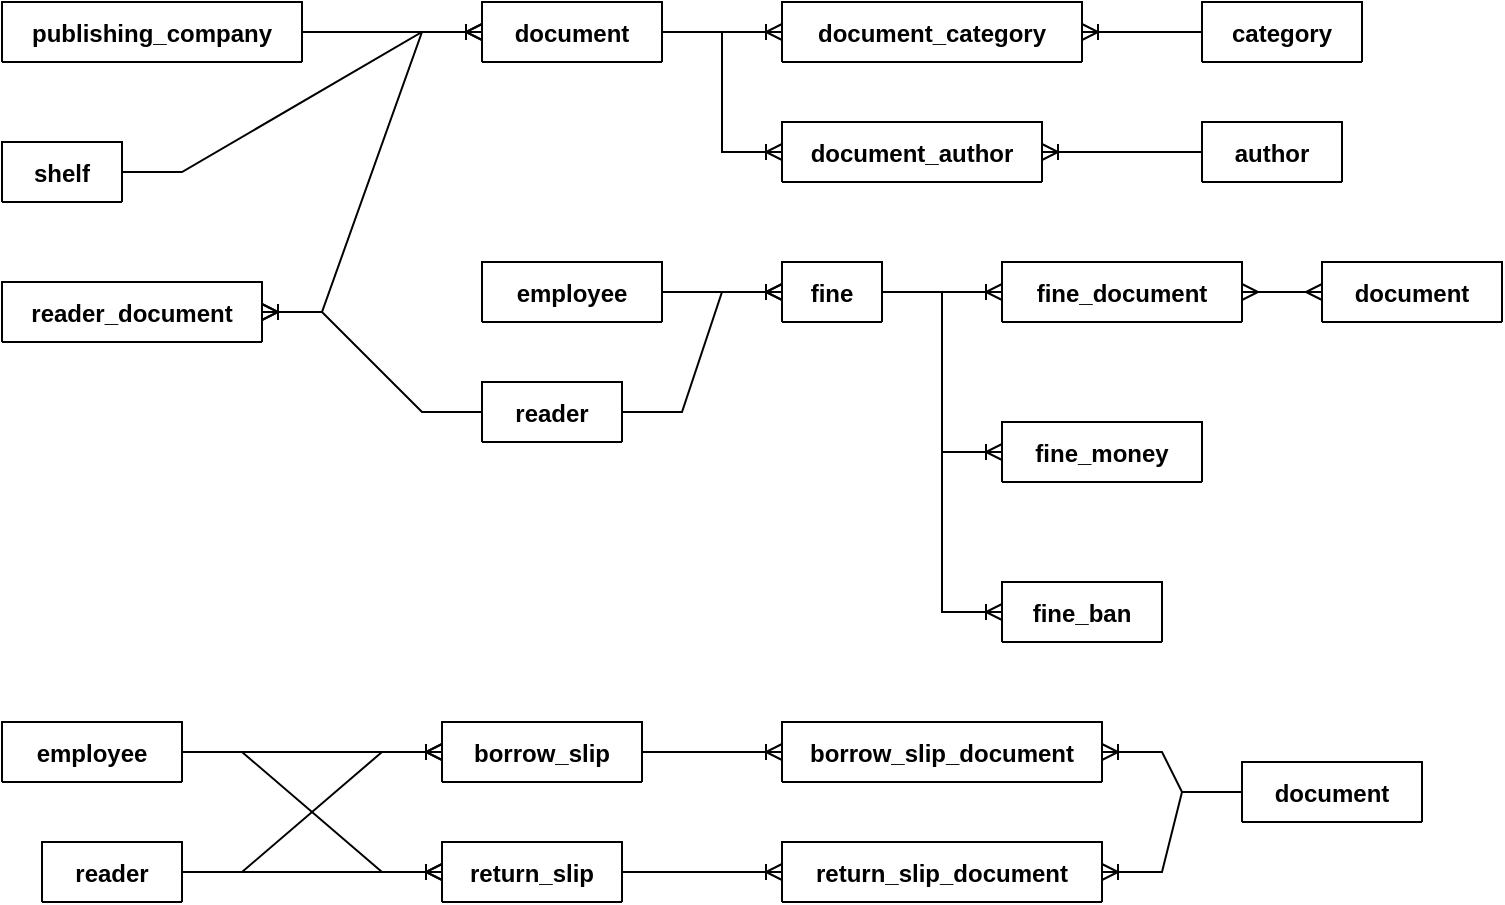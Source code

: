 <mxfile version="16.2.7" type="github">
  <diagram id="hrBziJYkJf-QtRxQBruZ" name="Page-1">
    <mxGraphModel dx="2568" dy="1542" grid="1" gridSize="10" guides="1" tooltips="1" connect="1" arrows="1" fold="1" page="1" pageScale="1" pageWidth="850" pageHeight="1100" math="0" shadow="0">
      <root>
        <mxCell id="0" />
        <mxCell id="1" parent="0" />
        <mxCell id="J7GArkA4Lcgk8ObUD07X-106" value="shelf" style="shape=table;startSize=30;container=1;collapsible=1;childLayout=tableLayout;fixedRows=1;rowLines=0;fontStyle=1;align=center;resizeLast=1;" vertex="1" collapsed="1" parent="1">
          <mxGeometry x="-1660" y="-630" width="60" height="30" as="geometry">
            <mxRectangle x="-2200" y="-680" width="200" height="100" as="alternateBounds" />
          </mxGeometry>
        </mxCell>
        <mxCell id="J7GArkA4Lcgk8ObUD07X-107" value="" style="shape=tableRow;horizontal=0;startSize=0;swimlaneHead=0;swimlaneBody=0;fillColor=none;collapsible=0;dropTarget=0;points=[[0,0.5],[1,0.5]];portConstraint=eastwest;top=0;left=0;right=0;bottom=1;" vertex="1" parent="J7GArkA4Lcgk8ObUD07X-106">
          <mxGeometry y="30" width="200" height="30" as="geometry" />
        </mxCell>
        <mxCell id="J7GArkA4Lcgk8ObUD07X-108" value="PK" style="shape=partialRectangle;overflow=hidden;connectable=0;fillColor=none;top=0;left=0;bottom=0;right=0;fontStyle=1;" vertex="1" parent="J7GArkA4Lcgk8ObUD07X-107">
          <mxGeometry width="30" height="30" as="geometry">
            <mxRectangle width="30" height="30" as="alternateBounds" />
          </mxGeometry>
        </mxCell>
        <mxCell id="J7GArkA4Lcgk8ObUD07X-109" value="id INT  AUTO_INCREMENT" style="shape=partialRectangle;overflow=hidden;connectable=0;fillColor=none;align=left;top=0;left=0;bottom=0;right=0;spacingLeft=6;fontStyle=5;" vertex="1" parent="J7GArkA4Lcgk8ObUD07X-107">
          <mxGeometry x="30" width="170" height="30" as="geometry">
            <mxRectangle width="170" height="30" as="alternateBounds" />
          </mxGeometry>
        </mxCell>
        <mxCell id="J7GArkA4Lcgk8ObUD07X-110" value="" style="shape=tableRow;horizontal=0;startSize=0;swimlaneHead=0;swimlaneBody=0;fillColor=none;collapsible=0;dropTarget=0;points=[[0,0.5],[1,0.5]];portConstraint=eastwest;top=0;left=0;right=0;bottom=0;" vertex="1" parent="J7GArkA4Lcgk8ObUD07X-106">
          <mxGeometry y="60" width="200" height="30" as="geometry" />
        </mxCell>
        <mxCell id="J7GArkA4Lcgk8ObUD07X-111" value="" style="shape=partialRectangle;overflow=hidden;connectable=0;fillColor=none;top=0;left=0;bottom=0;right=0;" vertex="1" parent="J7GArkA4Lcgk8ObUD07X-110">
          <mxGeometry width="30" height="30" as="geometry">
            <mxRectangle width="30" height="30" as="alternateBounds" />
          </mxGeometry>
        </mxCell>
        <mxCell id="J7GArkA4Lcgk8ObUD07X-112" value="number INT NOT NULL" style="shape=partialRectangle;overflow=hidden;connectable=0;fillColor=none;align=left;top=0;left=0;bottom=0;right=0;spacingLeft=6;" vertex="1" parent="J7GArkA4Lcgk8ObUD07X-110">
          <mxGeometry x="30" width="170" height="30" as="geometry">
            <mxRectangle width="170" height="30" as="alternateBounds" />
          </mxGeometry>
        </mxCell>
        <mxCell id="J7GArkA4Lcgk8ObUD07X-113" value="publishing_company" style="shape=table;startSize=30;container=1;collapsible=1;childLayout=tableLayout;fixedRows=1;rowLines=0;fontStyle=1;align=center;resizeLast=1;" vertex="1" collapsed="1" parent="1">
          <mxGeometry x="-1660" y="-700" width="150" height="30" as="geometry">
            <mxRectangle x="-2200" y="-760" width="200" height="160" as="alternateBounds" />
          </mxGeometry>
        </mxCell>
        <mxCell id="J7GArkA4Lcgk8ObUD07X-114" value="" style="shape=tableRow;horizontal=0;startSize=0;swimlaneHead=0;swimlaneBody=0;fillColor=none;collapsible=0;dropTarget=0;points=[[0,0.5],[1,0.5]];portConstraint=eastwest;top=0;left=0;right=0;bottom=1;" vertex="1" parent="J7GArkA4Lcgk8ObUD07X-113">
          <mxGeometry y="30" width="200" height="30" as="geometry" />
        </mxCell>
        <mxCell id="J7GArkA4Lcgk8ObUD07X-115" value="PK" style="shape=partialRectangle;overflow=hidden;connectable=0;fillColor=none;top=0;left=0;bottom=0;right=0;fontStyle=1;" vertex="1" parent="J7GArkA4Lcgk8ObUD07X-114">
          <mxGeometry width="30" height="30" as="geometry">
            <mxRectangle width="30" height="30" as="alternateBounds" />
          </mxGeometry>
        </mxCell>
        <mxCell id="J7GArkA4Lcgk8ObUD07X-116" value="id INT  AUTO_INCREMENT" style="shape=partialRectangle;overflow=hidden;connectable=0;fillColor=none;align=left;top=0;left=0;bottom=0;right=0;spacingLeft=6;fontStyle=5;" vertex="1" parent="J7GArkA4Lcgk8ObUD07X-114">
          <mxGeometry x="30" width="170" height="30" as="geometry">
            <mxRectangle width="170" height="30" as="alternateBounds" />
          </mxGeometry>
        </mxCell>
        <mxCell id="J7GArkA4Lcgk8ObUD07X-117" value="" style="shape=tableRow;horizontal=0;startSize=0;swimlaneHead=0;swimlaneBody=0;fillColor=none;collapsible=0;dropTarget=0;points=[[0,0.5],[1,0.5]];portConstraint=eastwest;top=0;left=0;right=0;bottom=0;" vertex="1" parent="J7GArkA4Lcgk8ObUD07X-113">
          <mxGeometry y="60" width="200" height="30" as="geometry" />
        </mxCell>
        <mxCell id="J7GArkA4Lcgk8ObUD07X-118" value="" style="shape=partialRectangle;overflow=hidden;connectable=0;fillColor=none;top=0;left=0;bottom=0;right=0;" vertex="1" parent="J7GArkA4Lcgk8ObUD07X-117">
          <mxGeometry width="30" height="30" as="geometry">
            <mxRectangle width="30" height="30" as="alternateBounds" />
          </mxGeometry>
        </mxCell>
        <mxCell id="J7GArkA4Lcgk8ObUD07X-119" value="name TEXT NOT NULL" style="shape=partialRectangle;overflow=hidden;connectable=0;fillColor=none;align=left;top=0;left=0;bottom=0;right=0;spacingLeft=6;" vertex="1" parent="J7GArkA4Lcgk8ObUD07X-117">
          <mxGeometry x="30" width="170" height="30" as="geometry">
            <mxRectangle width="170" height="30" as="alternateBounds" />
          </mxGeometry>
        </mxCell>
        <mxCell id="J7GArkA4Lcgk8ObUD07X-120" value="" style="shape=tableRow;horizontal=0;startSize=0;swimlaneHead=0;swimlaneBody=0;fillColor=none;collapsible=0;dropTarget=0;points=[[0,0.5],[1,0.5]];portConstraint=eastwest;top=0;left=0;right=0;bottom=0;" vertex="1" parent="J7GArkA4Lcgk8ObUD07X-113">
          <mxGeometry y="90" width="200" height="30" as="geometry" />
        </mxCell>
        <mxCell id="J7GArkA4Lcgk8ObUD07X-121" value="" style="shape=partialRectangle;overflow=hidden;connectable=0;fillColor=none;top=0;left=0;bottom=0;right=0;" vertex="1" parent="J7GArkA4Lcgk8ObUD07X-120">
          <mxGeometry width="30" height="30" as="geometry">
            <mxRectangle width="30" height="30" as="alternateBounds" />
          </mxGeometry>
        </mxCell>
        <mxCell id="J7GArkA4Lcgk8ObUD07X-122" value="address TEXT NOT NULL" style="shape=partialRectangle;overflow=hidden;connectable=0;fillColor=none;align=left;top=0;left=0;bottom=0;right=0;spacingLeft=6;" vertex="1" parent="J7GArkA4Lcgk8ObUD07X-120">
          <mxGeometry x="30" width="170" height="30" as="geometry">
            <mxRectangle width="170" height="30" as="alternateBounds" />
          </mxGeometry>
        </mxCell>
        <mxCell id="J7GArkA4Lcgk8ObUD07X-123" value="" style="shape=tableRow;horizontal=0;startSize=0;swimlaneHead=0;swimlaneBody=0;fillColor=none;collapsible=0;dropTarget=0;points=[[0,0.5],[1,0.5]];portConstraint=eastwest;top=0;left=0;right=0;bottom=0;" vertex="1" parent="J7GArkA4Lcgk8ObUD07X-113">
          <mxGeometry y="120" width="200" height="30" as="geometry" />
        </mxCell>
        <mxCell id="J7GArkA4Lcgk8ObUD07X-124" value="" style="shape=partialRectangle;overflow=hidden;connectable=0;fillColor=none;top=0;left=0;bottom=0;right=0;" vertex="1" parent="J7GArkA4Lcgk8ObUD07X-123">
          <mxGeometry width="30" height="30" as="geometry">
            <mxRectangle width="30" height="30" as="alternateBounds" />
          </mxGeometry>
        </mxCell>
        <mxCell id="J7GArkA4Lcgk8ObUD07X-125" value="phone TEXT" style="shape=partialRectangle;overflow=hidden;connectable=0;fillColor=none;align=left;top=0;left=0;bottom=0;right=0;spacingLeft=6;" vertex="1" parent="J7GArkA4Lcgk8ObUD07X-123">
          <mxGeometry x="30" width="170" height="30" as="geometry">
            <mxRectangle width="170" height="30" as="alternateBounds" />
          </mxGeometry>
        </mxCell>
        <mxCell id="J7GArkA4Lcgk8ObUD07X-126" value="document" style="shape=table;startSize=30;container=1;collapsible=1;childLayout=tableLayout;fixedRows=1;rowLines=0;fontStyle=1;align=center;resizeLast=1;" vertex="1" collapsed="1" parent="1">
          <mxGeometry x="-1420" y="-700" width="90" height="30" as="geometry">
            <mxRectangle x="-1970" y="-700" width="480" height="370" as="alternateBounds" />
          </mxGeometry>
        </mxCell>
        <mxCell id="J7GArkA4Lcgk8ObUD07X-127" value="" style="shape=tableRow;horizontal=0;startSize=0;swimlaneHead=0;swimlaneBody=0;fillColor=none;collapsible=0;dropTarget=0;points=[[0,0.5],[1,0.5]];portConstraint=eastwest;top=0;left=0;right=0;bottom=1;" vertex="1" parent="J7GArkA4Lcgk8ObUD07X-126">
          <mxGeometry y="30" width="480" height="30" as="geometry" />
        </mxCell>
        <mxCell id="J7GArkA4Lcgk8ObUD07X-128" value="PK" style="shape=partialRectangle;overflow=hidden;connectable=0;fillColor=none;top=0;left=0;bottom=0;right=0;fontStyle=1;" vertex="1" parent="J7GArkA4Lcgk8ObUD07X-127">
          <mxGeometry width="30" height="30" as="geometry">
            <mxRectangle width="30" height="30" as="alternateBounds" />
          </mxGeometry>
        </mxCell>
        <mxCell id="J7GArkA4Lcgk8ObUD07X-129" value="id INT  AUTO_INCREMENT" style="shape=partialRectangle;overflow=hidden;connectable=0;fillColor=none;align=left;top=0;left=0;bottom=0;right=0;spacingLeft=6;fontStyle=5;" vertex="1" parent="J7GArkA4Lcgk8ObUD07X-127">
          <mxGeometry x="30" width="450" height="30" as="geometry">
            <mxRectangle width="450" height="30" as="alternateBounds" />
          </mxGeometry>
        </mxCell>
        <mxCell id="J7GArkA4Lcgk8ObUD07X-130" value="" style="shape=tableRow;horizontal=0;startSize=0;swimlaneHead=0;swimlaneBody=0;fillColor=none;collapsible=0;dropTarget=0;points=[[0,0.5],[1,0.5]];portConstraint=eastwest;top=0;left=0;right=0;bottom=0;" vertex="1" parent="J7GArkA4Lcgk8ObUD07X-126">
          <mxGeometry y="60" width="480" height="30" as="geometry" />
        </mxCell>
        <mxCell id="J7GArkA4Lcgk8ObUD07X-131" value="" style="shape=partialRectangle;overflow=hidden;connectable=0;fillColor=none;top=0;left=0;bottom=0;right=0;" vertex="1" parent="J7GArkA4Lcgk8ObUD07X-130">
          <mxGeometry width="30" height="30" as="geometry">
            <mxRectangle width="30" height="30" as="alternateBounds" />
          </mxGeometry>
        </mxCell>
        <mxCell id="J7GArkA4Lcgk8ObUD07X-132" value="name TEXT NOT NULL" style="shape=partialRectangle;overflow=hidden;connectable=0;fillColor=none;align=left;top=0;left=0;bottom=0;right=0;spacingLeft=6;" vertex="1" parent="J7GArkA4Lcgk8ObUD07X-130">
          <mxGeometry x="30" width="450" height="30" as="geometry">
            <mxRectangle width="450" height="30" as="alternateBounds" />
          </mxGeometry>
        </mxCell>
        <mxCell id="J7GArkA4Lcgk8ObUD07X-133" value="" style="shape=tableRow;horizontal=0;startSize=0;swimlaneHead=0;swimlaneBody=0;fillColor=none;collapsible=0;dropTarget=0;points=[[0,0.5],[1,0.5]];portConstraint=eastwest;top=0;left=0;right=0;bottom=0;" vertex="1" parent="J7GArkA4Lcgk8ObUD07X-126">
          <mxGeometry y="90" width="480" height="30" as="geometry" />
        </mxCell>
        <mxCell id="J7GArkA4Lcgk8ObUD07X-134" value="" style="shape=partialRectangle;overflow=hidden;connectable=0;fillColor=none;top=0;left=0;bottom=0;right=0;" vertex="1" parent="J7GArkA4Lcgk8ObUD07X-133">
          <mxGeometry width="30" height="30" as="geometry">
            <mxRectangle width="30" height="30" as="alternateBounds" />
          </mxGeometry>
        </mxCell>
        <mxCell id="J7GArkA4Lcgk8ObUD07X-135" value="id_publishing_company INT NOT NULL" style="shape=partialRectangle;overflow=hidden;connectable=0;fillColor=none;align=left;top=0;left=0;bottom=0;right=0;spacingLeft=6;" vertex="1" parent="J7GArkA4Lcgk8ObUD07X-133">
          <mxGeometry x="30" width="450" height="30" as="geometry">
            <mxRectangle width="450" height="30" as="alternateBounds" />
          </mxGeometry>
        </mxCell>
        <mxCell id="J7GArkA4Lcgk8ObUD07X-136" value="" style="shape=tableRow;horizontal=0;startSize=0;swimlaneHead=0;swimlaneBody=0;fillColor=none;collapsible=0;dropTarget=0;points=[[0,0.5],[1,0.5]];portConstraint=eastwest;top=0;left=0;right=0;bottom=0;" vertex="1" parent="J7GArkA4Lcgk8ObUD07X-126">
          <mxGeometry y="120" width="480" height="30" as="geometry" />
        </mxCell>
        <mxCell id="J7GArkA4Lcgk8ObUD07X-137" value="" style="shape=partialRectangle;overflow=hidden;connectable=0;fillColor=none;top=0;left=0;bottom=0;right=0;" vertex="1" parent="J7GArkA4Lcgk8ObUD07X-136">
          <mxGeometry width="30" height="30" as="geometry">
            <mxRectangle width="30" height="30" as="alternateBounds" />
          </mxGeometry>
        </mxCell>
        <mxCell id="J7GArkA4Lcgk8ObUD07X-138" value="pages TEXT NOT NULL" style="shape=partialRectangle;overflow=hidden;connectable=0;fillColor=none;align=left;top=0;left=0;bottom=0;right=0;spacingLeft=6;" vertex="1" parent="J7GArkA4Lcgk8ObUD07X-136">
          <mxGeometry x="30" width="450" height="30" as="geometry">
            <mxRectangle width="450" height="30" as="alternateBounds" />
          </mxGeometry>
        </mxCell>
        <mxCell id="J7GArkA4Lcgk8ObUD07X-139" value="" style="shape=tableRow;horizontal=0;startSize=0;swimlaneHead=0;swimlaneBody=0;fillColor=none;collapsible=0;dropTarget=0;points=[[0,0.5],[1,0.5]];portConstraint=eastwest;top=0;left=0;right=0;bottom=0;" vertex="1" parent="J7GArkA4Lcgk8ObUD07X-126">
          <mxGeometry y="150" width="480" height="30" as="geometry" />
        </mxCell>
        <mxCell id="J7GArkA4Lcgk8ObUD07X-140" value="" style="shape=partialRectangle;overflow=hidden;connectable=0;fillColor=none;top=0;left=0;bottom=0;right=0;" vertex="1" parent="J7GArkA4Lcgk8ObUD07X-139">
          <mxGeometry width="30" height="30" as="geometry">
            <mxRectangle width="30" height="30" as="alternateBounds" />
          </mxGeometry>
        </mxCell>
        <mxCell id="J7GArkA4Lcgk8ObUD07X-141" value="year TEXT NOT NULL" style="shape=partialRectangle;overflow=hidden;connectable=0;fillColor=none;align=left;top=0;left=0;bottom=0;right=0;spacingLeft=6;" vertex="1" parent="J7GArkA4Lcgk8ObUD07X-139">
          <mxGeometry x="30" width="450" height="30" as="geometry">
            <mxRectangle width="450" height="30" as="alternateBounds" />
          </mxGeometry>
        </mxCell>
        <mxCell id="J7GArkA4Lcgk8ObUD07X-142" value="" style="shape=tableRow;horizontal=0;startSize=0;swimlaneHead=0;swimlaneBody=0;fillColor=none;collapsible=0;dropTarget=0;points=[[0,0.5],[1,0.5]];portConstraint=eastwest;top=0;left=0;right=0;bottom=0;" vertex="1" parent="J7GArkA4Lcgk8ObUD07X-126">
          <mxGeometry y="180" width="480" height="30" as="geometry" />
        </mxCell>
        <mxCell id="J7GArkA4Lcgk8ObUD07X-143" value="" style="shape=partialRectangle;overflow=hidden;connectable=0;fillColor=none;top=0;left=0;bottom=0;right=0;" vertex="1" parent="J7GArkA4Lcgk8ObUD07X-142">
          <mxGeometry width="30" height="30" as="geometry">
            <mxRectangle width="30" height="30" as="alternateBounds" />
          </mxGeometry>
        </mxCell>
        <mxCell id="J7GArkA4Lcgk8ObUD07X-144" value="price BIGINT NOT NULL" style="shape=partialRectangle;overflow=hidden;connectable=0;fillColor=none;align=left;top=0;left=0;bottom=0;right=0;spacingLeft=6;" vertex="1" parent="J7GArkA4Lcgk8ObUD07X-142">
          <mxGeometry x="30" width="450" height="30" as="geometry">
            <mxRectangle width="450" height="30" as="alternateBounds" />
          </mxGeometry>
        </mxCell>
        <mxCell id="J7GArkA4Lcgk8ObUD07X-145" value="" style="shape=tableRow;horizontal=0;startSize=0;swimlaneHead=0;swimlaneBody=0;fillColor=none;collapsible=0;dropTarget=0;points=[[0,0.5],[1,0.5]];portConstraint=eastwest;top=0;left=0;right=0;bottom=0;" vertex="1" parent="J7GArkA4Lcgk8ObUD07X-126">
          <mxGeometry y="210" width="480" height="30" as="geometry" />
        </mxCell>
        <mxCell id="J7GArkA4Lcgk8ObUD07X-146" value="" style="shape=partialRectangle;overflow=hidden;connectable=0;fillColor=none;top=0;left=0;bottom=0;right=0;" vertex="1" parent="J7GArkA4Lcgk8ObUD07X-145">
          <mxGeometry width="30" height="30" as="geometry">
            <mxRectangle width="30" height="30" as="alternateBounds" />
          </mxGeometry>
        </mxCell>
        <mxCell id="J7GArkA4Lcgk8ObUD07X-147" value="quantity INT NOT NULL" style="shape=partialRectangle;overflow=hidden;connectable=0;fillColor=none;align=left;top=0;left=0;bottom=0;right=0;spacingLeft=6;" vertex="1" parent="J7GArkA4Lcgk8ObUD07X-145">
          <mxGeometry x="30" width="450" height="30" as="geometry">
            <mxRectangle width="450" height="30" as="alternateBounds" />
          </mxGeometry>
        </mxCell>
        <mxCell id="J7GArkA4Lcgk8ObUD07X-148" value="" style="shape=tableRow;horizontal=0;startSize=0;swimlaneHead=0;swimlaneBody=0;fillColor=none;collapsible=0;dropTarget=0;points=[[0,0.5],[1,0.5]];portConstraint=eastwest;top=0;left=0;right=0;bottom=0;" vertex="1" parent="J7GArkA4Lcgk8ObUD07X-126">
          <mxGeometry y="240" width="480" height="30" as="geometry" />
        </mxCell>
        <mxCell id="J7GArkA4Lcgk8ObUD07X-149" value="" style="shape=partialRectangle;overflow=hidden;connectable=0;fillColor=none;top=0;left=0;bottom=0;right=0;" vertex="1" parent="J7GArkA4Lcgk8ObUD07X-148">
          <mxGeometry width="30" height="30" as="geometry">
            <mxRectangle width="30" height="30" as="alternateBounds" />
          </mxGeometry>
        </mxCell>
        <mxCell id="J7GArkA4Lcgk8ObUD07X-150" value="id_shelf INT NOT NULL" style="shape=partialRectangle;overflow=hidden;connectable=0;fillColor=none;align=left;top=0;left=0;bottom=0;right=0;spacingLeft=6;" vertex="1" parent="J7GArkA4Lcgk8ObUD07X-148">
          <mxGeometry x="30" width="450" height="30" as="geometry">
            <mxRectangle width="450" height="30" as="alternateBounds" />
          </mxGeometry>
        </mxCell>
        <mxCell id="J7GArkA4Lcgk8ObUD07X-151" value="" style="shape=tableRow;horizontal=0;startSize=0;swimlaneHead=0;swimlaneBody=0;fillColor=none;collapsible=0;dropTarget=0;points=[[0,0.5],[1,0.5]];portConstraint=eastwest;top=0;left=0;right=0;bottom=0;" vertex="1" parent="J7GArkA4Lcgk8ObUD07X-126">
          <mxGeometry y="270" width="480" height="30" as="geometry" />
        </mxCell>
        <mxCell id="J7GArkA4Lcgk8ObUD07X-152" value="" style="shape=partialRectangle;overflow=hidden;connectable=0;fillColor=none;top=0;left=0;bottom=0;right=0;" vertex="1" parent="J7GArkA4Lcgk8ObUD07X-151">
          <mxGeometry width="30" height="30" as="geometry">
            <mxRectangle width="30" height="30" as="alternateBounds" />
          </mxGeometry>
        </mxCell>
        <mxCell id="J7GArkA4Lcgk8ObUD07X-153" value="" style="shape=partialRectangle;overflow=hidden;connectable=0;fillColor=none;align=left;top=0;left=0;bottom=0;right=0;spacingLeft=6;" vertex="1" parent="J7GArkA4Lcgk8ObUD07X-151">
          <mxGeometry x="30" width="450" height="30" as="geometry">
            <mxRectangle width="450" height="30" as="alternateBounds" />
          </mxGeometry>
        </mxCell>
        <mxCell id="J7GArkA4Lcgk8ObUD07X-154" value="" style="shape=tableRow;horizontal=0;startSize=0;swimlaneHead=0;swimlaneBody=0;fillColor=none;collapsible=0;dropTarget=0;points=[[0,0.5],[1,0.5]];portConstraint=eastwest;top=0;left=0;right=0;bottom=0;" vertex="1" parent="J7GArkA4Lcgk8ObUD07X-126">
          <mxGeometry y="300" width="480" height="30" as="geometry" />
        </mxCell>
        <mxCell id="J7GArkA4Lcgk8ObUD07X-155" value="" style="shape=partialRectangle;overflow=hidden;connectable=0;fillColor=none;top=0;left=0;bottom=0;right=0;" vertex="1" parent="J7GArkA4Lcgk8ObUD07X-154">
          <mxGeometry width="30" height="30" as="geometry">
            <mxRectangle width="30" height="30" as="alternateBounds" />
          </mxGeometry>
        </mxCell>
        <mxCell id="J7GArkA4Lcgk8ObUD07X-156" value="FOREIGN KEY(id_publishing_company) REFERENCES publishing_company(id)" style="shape=partialRectangle;overflow=hidden;connectable=0;fillColor=none;align=left;top=0;left=0;bottom=0;right=0;spacingLeft=6;" vertex="1" parent="J7GArkA4Lcgk8ObUD07X-154">
          <mxGeometry x="30" width="450" height="30" as="geometry">
            <mxRectangle width="450" height="30" as="alternateBounds" />
          </mxGeometry>
        </mxCell>
        <mxCell id="J7GArkA4Lcgk8ObUD07X-157" value="" style="shape=tableRow;horizontal=0;startSize=0;swimlaneHead=0;swimlaneBody=0;fillColor=none;collapsible=0;dropTarget=0;points=[[0,0.5],[1,0.5]];portConstraint=eastwest;top=0;left=0;right=0;bottom=0;" vertex="1" parent="J7GArkA4Lcgk8ObUD07X-126">
          <mxGeometry y="330" width="480" height="30" as="geometry" />
        </mxCell>
        <mxCell id="J7GArkA4Lcgk8ObUD07X-158" value="" style="shape=partialRectangle;overflow=hidden;connectable=0;fillColor=none;top=0;left=0;bottom=0;right=0;" vertex="1" parent="J7GArkA4Lcgk8ObUD07X-157">
          <mxGeometry width="30" height="30" as="geometry">
            <mxRectangle width="30" height="30" as="alternateBounds" />
          </mxGeometry>
        </mxCell>
        <mxCell id="J7GArkA4Lcgk8ObUD07X-159" value="FOREIGN KEY(id_shelf) REFERENCES shelf(id)" style="shape=partialRectangle;overflow=hidden;connectable=0;fillColor=none;align=left;top=0;left=0;bottom=0;right=0;spacingLeft=6;" vertex="1" parent="J7GArkA4Lcgk8ObUD07X-157">
          <mxGeometry x="30" width="450" height="30" as="geometry">
            <mxRectangle width="450" height="30" as="alternateBounds" />
          </mxGeometry>
        </mxCell>
        <mxCell id="J7GArkA4Lcgk8ObUD07X-160" value="category" style="shape=table;startSize=30;container=1;collapsible=1;childLayout=tableLayout;fixedRows=1;rowLines=0;fontStyle=1;align=center;resizeLast=1;" vertex="1" collapsed="1" parent="1">
          <mxGeometry x="-1060" y="-700" width="80" height="30" as="geometry">
            <mxRectangle x="-1000" y="-700" width="200" height="100" as="alternateBounds" />
          </mxGeometry>
        </mxCell>
        <mxCell id="J7GArkA4Lcgk8ObUD07X-161" value="" style="shape=tableRow;horizontal=0;startSize=0;swimlaneHead=0;swimlaneBody=0;fillColor=none;collapsible=0;dropTarget=0;points=[[0,0.5],[1,0.5]];portConstraint=eastwest;top=0;left=0;right=0;bottom=1;" vertex="1" parent="J7GArkA4Lcgk8ObUD07X-160">
          <mxGeometry y="30" width="200" height="30" as="geometry" />
        </mxCell>
        <mxCell id="J7GArkA4Lcgk8ObUD07X-162" value="PK" style="shape=partialRectangle;overflow=hidden;connectable=0;fillColor=none;top=0;left=0;bottom=0;right=0;fontStyle=1;" vertex="1" parent="J7GArkA4Lcgk8ObUD07X-161">
          <mxGeometry width="30" height="30" as="geometry">
            <mxRectangle width="30" height="30" as="alternateBounds" />
          </mxGeometry>
        </mxCell>
        <mxCell id="J7GArkA4Lcgk8ObUD07X-163" value="id INT  AUTO_INCREMENT" style="shape=partialRectangle;overflow=hidden;connectable=0;fillColor=none;align=left;top=0;left=0;bottom=0;right=0;spacingLeft=6;fontStyle=5;" vertex="1" parent="J7GArkA4Lcgk8ObUD07X-161">
          <mxGeometry x="30" width="170" height="30" as="geometry">
            <mxRectangle width="170" height="30" as="alternateBounds" />
          </mxGeometry>
        </mxCell>
        <mxCell id="J7GArkA4Lcgk8ObUD07X-164" value="" style="shape=tableRow;horizontal=0;startSize=0;swimlaneHead=0;swimlaneBody=0;fillColor=none;collapsible=0;dropTarget=0;points=[[0,0.5],[1,0.5]];portConstraint=eastwest;top=0;left=0;right=0;bottom=0;" vertex="1" parent="J7GArkA4Lcgk8ObUD07X-160">
          <mxGeometry y="60" width="200" height="30" as="geometry" />
        </mxCell>
        <mxCell id="J7GArkA4Lcgk8ObUD07X-165" value="" style="shape=partialRectangle;overflow=hidden;connectable=0;fillColor=none;top=0;left=0;bottom=0;right=0;" vertex="1" parent="J7GArkA4Lcgk8ObUD07X-164">
          <mxGeometry width="30" height="30" as="geometry">
            <mxRectangle width="30" height="30" as="alternateBounds" />
          </mxGeometry>
        </mxCell>
        <mxCell id="J7GArkA4Lcgk8ObUD07X-166" value="name TEXT NOT NULL" style="shape=partialRectangle;overflow=hidden;connectable=0;fillColor=none;align=left;top=0;left=0;bottom=0;right=0;spacingLeft=6;" vertex="1" parent="J7GArkA4Lcgk8ObUD07X-164">
          <mxGeometry x="30" width="170" height="30" as="geometry">
            <mxRectangle width="170" height="30" as="alternateBounds" />
          </mxGeometry>
        </mxCell>
        <mxCell id="J7GArkA4Lcgk8ObUD07X-167" value="document_category" style="shape=table;startSize=30;container=1;collapsible=1;childLayout=tableLayout;fixedRows=1;rowLines=0;fontStyle=1;align=center;resizeLast=1;" vertex="1" collapsed="1" parent="1">
          <mxGeometry x="-1270" y="-700" width="150" height="30" as="geometry">
            <mxRectangle x="-1400" y="-700" width="320" height="220" as="alternateBounds" />
          </mxGeometry>
        </mxCell>
        <mxCell id="J7GArkA4Lcgk8ObUD07X-168" value="" style="shape=tableRow;horizontal=0;startSize=0;swimlaneHead=0;swimlaneBody=0;fillColor=none;collapsible=0;dropTarget=0;points=[[0,0.5],[1,0.5]];portConstraint=eastwest;top=0;left=0;right=0;bottom=0;" vertex="1" parent="J7GArkA4Lcgk8ObUD07X-167">
          <mxGeometry y="30" width="320" height="30" as="geometry" />
        </mxCell>
        <mxCell id="J7GArkA4Lcgk8ObUD07X-169" value="" style="shape=partialRectangle;overflow=hidden;connectable=0;fillColor=none;top=0;left=0;bottom=0;right=0;" vertex="1" parent="J7GArkA4Lcgk8ObUD07X-168">
          <mxGeometry width="30" height="30" as="geometry">
            <mxRectangle width="30" height="30" as="alternateBounds" />
          </mxGeometry>
        </mxCell>
        <mxCell id="J7GArkA4Lcgk8ObUD07X-170" value="id_document INT" style="shape=partialRectangle;overflow=hidden;connectable=0;fillColor=none;align=left;top=0;left=0;bottom=0;right=0;spacingLeft=6;" vertex="1" parent="J7GArkA4Lcgk8ObUD07X-168">
          <mxGeometry x="30" width="290" height="30" as="geometry">
            <mxRectangle width="290" height="30" as="alternateBounds" />
          </mxGeometry>
        </mxCell>
        <mxCell id="J7GArkA4Lcgk8ObUD07X-171" value="" style="shape=tableRow;horizontal=0;startSize=0;swimlaneHead=0;swimlaneBody=0;fillColor=none;collapsible=0;dropTarget=0;points=[[0,0.5],[1,0.5]];portConstraint=eastwest;top=0;left=0;right=0;bottom=0;" vertex="1" parent="J7GArkA4Lcgk8ObUD07X-167">
          <mxGeometry y="60" width="320" height="30" as="geometry" />
        </mxCell>
        <mxCell id="J7GArkA4Lcgk8ObUD07X-172" value="" style="shape=partialRectangle;overflow=hidden;connectable=0;fillColor=none;top=0;left=0;bottom=0;right=0;" vertex="1" parent="J7GArkA4Lcgk8ObUD07X-171">
          <mxGeometry width="30" height="30" as="geometry">
            <mxRectangle width="30" height="30" as="alternateBounds" />
          </mxGeometry>
        </mxCell>
        <mxCell id="J7GArkA4Lcgk8ObUD07X-173" value="id_category INT" style="shape=partialRectangle;overflow=hidden;connectable=0;fillColor=none;align=left;top=0;left=0;bottom=0;right=0;spacingLeft=6;" vertex="1" parent="J7GArkA4Lcgk8ObUD07X-171">
          <mxGeometry x="30" width="290" height="30" as="geometry">
            <mxRectangle width="290" height="30" as="alternateBounds" />
          </mxGeometry>
        </mxCell>
        <mxCell id="J7GArkA4Lcgk8ObUD07X-177" value="" style="shape=tableRow;horizontal=0;startSize=0;swimlaneHead=0;swimlaneBody=0;fillColor=none;collapsible=0;dropTarget=0;points=[[0,0.5],[1,0.5]];portConstraint=eastwest;top=0;left=0;right=0;bottom=0;" vertex="1" parent="J7GArkA4Lcgk8ObUD07X-167">
          <mxGeometry y="90" width="320" height="30" as="geometry" />
        </mxCell>
        <mxCell id="J7GArkA4Lcgk8ObUD07X-178" value="" style="shape=partialRectangle;overflow=hidden;connectable=0;fillColor=none;top=0;left=0;bottom=0;right=0;" vertex="1" parent="J7GArkA4Lcgk8ObUD07X-177">
          <mxGeometry width="30" height="30" as="geometry">
            <mxRectangle width="30" height="30" as="alternateBounds" />
          </mxGeometry>
        </mxCell>
        <mxCell id="J7GArkA4Lcgk8ObUD07X-179" value="" style="shape=partialRectangle;overflow=hidden;connectable=0;fillColor=none;align=left;top=0;left=0;bottom=0;right=0;spacingLeft=6;" vertex="1" parent="J7GArkA4Lcgk8ObUD07X-177">
          <mxGeometry x="30" width="290" height="30" as="geometry">
            <mxRectangle width="290" height="30" as="alternateBounds" />
          </mxGeometry>
        </mxCell>
        <mxCell id="J7GArkA4Lcgk8ObUD07X-174" value="" style="shape=tableRow;horizontal=0;startSize=0;swimlaneHead=0;swimlaneBody=0;fillColor=none;collapsible=0;dropTarget=0;points=[[0,0.5],[1,0.5]];portConstraint=eastwest;top=0;left=0;right=0;bottom=0;" vertex="1" parent="J7GArkA4Lcgk8ObUD07X-167">
          <mxGeometry y="120" width="320" height="30" as="geometry" />
        </mxCell>
        <mxCell id="J7GArkA4Lcgk8ObUD07X-175" value="" style="shape=partialRectangle;overflow=hidden;connectable=0;fillColor=none;top=0;left=0;bottom=0;right=0;" vertex="1" parent="J7GArkA4Lcgk8ObUD07X-174">
          <mxGeometry width="30" height="30" as="geometry">
            <mxRectangle width="30" height="30" as="alternateBounds" />
          </mxGeometry>
        </mxCell>
        <mxCell id="J7GArkA4Lcgk8ObUD07X-176" value="" style="shape=partialRectangle;overflow=hidden;connectable=0;fillColor=none;align=left;top=0;left=0;bottom=0;right=0;spacingLeft=6;" vertex="1" parent="J7GArkA4Lcgk8ObUD07X-174">
          <mxGeometry x="30" width="290" height="30" as="geometry">
            <mxRectangle width="290" height="30" as="alternateBounds" />
          </mxGeometry>
        </mxCell>
        <mxCell id="J7GArkA4Lcgk8ObUD07X-180" value="" style="shape=tableRow;horizontal=0;startSize=0;swimlaneHead=0;swimlaneBody=0;fillColor=none;collapsible=0;dropTarget=0;points=[[0,0.5],[1,0.5]];portConstraint=eastwest;top=0;left=0;right=0;bottom=0;" vertex="1" parent="J7GArkA4Lcgk8ObUD07X-167">
          <mxGeometry y="150" width="320" height="30" as="geometry" />
        </mxCell>
        <mxCell id="J7GArkA4Lcgk8ObUD07X-181" value="" style="shape=partialRectangle;overflow=hidden;connectable=0;fillColor=none;top=0;left=0;bottom=0;right=0;" vertex="1" parent="J7GArkA4Lcgk8ObUD07X-180">
          <mxGeometry width="30" height="30" as="geometry">
            <mxRectangle width="30" height="30" as="alternateBounds" />
          </mxGeometry>
        </mxCell>
        <mxCell id="J7GArkA4Lcgk8ObUD07X-182" value="FOREIGN KEY(id_document) REFERENCES document(id)" style="shape=partialRectangle;overflow=hidden;connectable=0;fillColor=none;align=left;top=0;left=0;bottom=0;right=0;spacingLeft=6;" vertex="1" parent="J7GArkA4Lcgk8ObUD07X-180">
          <mxGeometry x="30" width="290" height="30" as="geometry">
            <mxRectangle width="290" height="30" as="alternateBounds" />
          </mxGeometry>
        </mxCell>
        <mxCell id="J7GArkA4Lcgk8ObUD07X-183" value="" style="shape=tableRow;horizontal=0;startSize=0;swimlaneHead=0;swimlaneBody=0;fillColor=none;collapsible=0;dropTarget=0;points=[[0,0.5],[1,0.5]];portConstraint=eastwest;top=0;left=0;right=0;bottom=0;" vertex="1" parent="J7GArkA4Lcgk8ObUD07X-167">
          <mxGeometry y="180" width="320" height="30" as="geometry" />
        </mxCell>
        <mxCell id="J7GArkA4Lcgk8ObUD07X-184" value="" style="shape=partialRectangle;overflow=hidden;connectable=0;fillColor=none;top=0;left=0;bottom=0;right=0;" vertex="1" parent="J7GArkA4Lcgk8ObUD07X-183">
          <mxGeometry width="30" height="30" as="geometry">
            <mxRectangle width="30" height="30" as="alternateBounds" />
          </mxGeometry>
        </mxCell>
        <mxCell id="J7GArkA4Lcgk8ObUD07X-185" value="FOREIGN KEY(id_category) REFERENCES category(id)" style="shape=partialRectangle;overflow=hidden;connectable=0;fillColor=none;align=left;top=0;left=0;bottom=0;right=0;spacingLeft=6;" vertex="1" parent="J7GArkA4Lcgk8ObUD07X-183">
          <mxGeometry x="30" width="290" height="30" as="geometry">
            <mxRectangle width="290" height="30" as="alternateBounds" />
          </mxGeometry>
        </mxCell>
        <mxCell id="J7GArkA4Lcgk8ObUD07X-186" value="author" style="shape=table;startSize=30;container=1;collapsible=1;childLayout=tableLayout;fixedRows=1;rowLines=0;fontStyle=1;align=center;resizeLast=1;" vertex="1" collapsed="1" parent="1">
          <mxGeometry x="-1060" y="-640" width="70" height="30" as="geometry">
            <mxRectangle x="-1000" y="-440" width="280" height="280" as="alternateBounds" />
          </mxGeometry>
        </mxCell>
        <mxCell id="J7GArkA4Lcgk8ObUD07X-187" value="" style="shape=tableRow;horizontal=0;startSize=0;swimlaneHead=0;swimlaneBody=0;fillColor=none;collapsible=0;dropTarget=0;points=[[0,0.5],[1,0.5]];portConstraint=eastwest;top=0;left=0;right=0;bottom=1;" vertex="1" parent="J7GArkA4Lcgk8ObUD07X-186">
          <mxGeometry y="30" width="280" height="30" as="geometry" />
        </mxCell>
        <mxCell id="J7GArkA4Lcgk8ObUD07X-188" value="PK" style="shape=partialRectangle;overflow=hidden;connectable=0;fillColor=none;top=0;left=0;bottom=0;right=0;fontStyle=1;" vertex="1" parent="J7GArkA4Lcgk8ObUD07X-187">
          <mxGeometry width="30" height="30" as="geometry">
            <mxRectangle width="30" height="30" as="alternateBounds" />
          </mxGeometry>
        </mxCell>
        <mxCell id="J7GArkA4Lcgk8ObUD07X-189" value="id INT  AUTO_INCREMENT" style="shape=partialRectangle;overflow=hidden;connectable=0;fillColor=none;align=left;top=0;left=0;bottom=0;right=0;spacingLeft=6;fontStyle=5;" vertex="1" parent="J7GArkA4Lcgk8ObUD07X-187">
          <mxGeometry x="30" width="250" height="30" as="geometry">
            <mxRectangle width="250" height="30" as="alternateBounds" />
          </mxGeometry>
        </mxCell>
        <mxCell id="J7GArkA4Lcgk8ObUD07X-190" value="" style="shape=tableRow;horizontal=0;startSize=0;swimlaneHead=0;swimlaneBody=0;fillColor=none;collapsible=0;dropTarget=0;points=[[0,0.5],[1,0.5]];portConstraint=eastwest;top=0;left=0;right=0;bottom=0;" vertex="1" parent="J7GArkA4Lcgk8ObUD07X-186">
          <mxGeometry y="60" width="280" height="30" as="geometry" />
        </mxCell>
        <mxCell id="J7GArkA4Lcgk8ObUD07X-191" value="" style="shape=partialRectangle;overflow=hidden;connectable=0;fillColor=none;top=0;left=0;bottom=0;right=0;" vertex="1" parent="J7GArkA4Lcgk8ObUD07X-190">
          <mxGeometry width="30" height="30" as="geometry">
            <mxRectangle width="30" height="30" as="alternateBounds" />
          </mxGeometry>
        </mxCell>
        <mxCell id="J7GArkA4Lcgk8ObUD07X-192" value="name TEXT NOT NULL" style="shape=partialRectangle;overflow=hidden;connectable=0;fillColor=none;align=left;top=0;left=0;bottom=0;right=0;spacingLeft=6;" vertex="1" parent="J7GArkA4Lcgk8ObUD07X-190">
          <mxGeometry x="30" width="250" height="30" as="geometry">
            <mxRectangle width="250" height="30" as="alternateBounds" />
          </mxGeometry>
        </mxCell>
        <mxCell id="J7GArkA4Lcgk8ObUD07X-193" value="" style="shape=tableRow;horizontal=0;startSize=0;swimlaneHead=0;swimlaneBody=0;fillColor=none;collapsible=0;dropTarget=0;points=[[0,0.5],[1,0.5]];portConstraint=eastwest;top=0;left=0;right=0;bottom=0;" vertex="1" parent="J7GArkA4Lcgk8ObUD07X-186">
          <mxGeometry y="90" width="280" height="30" as="geometry" />
        </mxCell>
        <mxCell id="J7GArkA4Lcgk8ObUD07X-194" value="" style="shape=partialRectangle;overflow=hidden;connectable=0;fillColor=none;top=0;left=0;bottom=0;right=0;" vertex="1" parent="J7GArkA4Lcgk8ObUD07X-193">
          <mxGeometry width="30" height="30" as="geometry">
            <mxRectangle width="30" height="30" as="alternateBounds" />
          </mxGeometry>
        </mxCell>
        <mxCell id="J7GArkA4Lcgk8ObUD07X-195" value="gender ENUM(&#39;Male&#39;, &#39;Female&#39;) NOT NULL" style="shape=partialRectangle;overflow=hidden;connectable=0;fillColor=none;align=left;top=0;left=0;bottom=0;right=0;spacingLeft=6;" vertex="1" parent="J7GArkA4Lcgk8ObUD07X-193">
          <mxGeometry x="30" width="250" height="30" as="geometry">
            <mxRectangle width="250" height="30" as="alternateBounds" />
          </mxGeometry>
        </mxCell>
        <mxCell id="J7GArkA4Lcgk8ObUD07X-196" value="" style="shape=tableRow;horizontal=0;startSize=0;swimlaneHead=0;swimlaneBody=0;fillColor=none;collapsible=0;dropTarget=0;points=[[0,0.5],[1,0.5]];portConstraint=eastwest;top=0;left=0;right=0;bottom=0;" vertex="1" parent="J7GArkA4Lcgk8ObUD07X-186">
          <mxGeometry y="120" width="280" height="30" as="geometry" />
        </mxCell>
        <mxCell id="J7GArkA4Lcgk8ObUD07X-197" value="" style="shape=partialRectangle;overflow=hidden;connectable=0;fillColor=none;top=0;left=0;bottom=0;right=0;" vertex="1" parent="J7GArkA4Lcgk8ObUD07X-196">
          <mxGeometry width="30" height="30" as="geometry">
            <mxRectangle width="30" height="30" as="alternateBounds" />
          </mxGeometry>
        </mxCell>
        <mxCell id="J7GArkA4Lcgk8ObUD07X-198" value="address TEXT" style="shape=partialRectangle;overflow=hidden;connectable=0;fillColor=none;align=left;top=0;left=0;bottom=0;right=0;spacingLeft=6;" vertex="1" parent="J7GArkA4Lcgk8ObUD07X-196">
          <mxGeometry x="30" width="250" height="30" as="geometry">
            <mxRectangle width="250" height="30" as="alternateBounds" />
          </mxGeometry>
        </mxCell>
        <mxCell id="J7GArkA4Lcgk8ObUD07X-199" value="" style="shape=tableRow;horizontal=0;startSize=0;swimlaneHead=0;swimlaneBody=0;fillColor=none;collapsible=0;dropTarget=0;points=[[0,0.5],[1,0.5]];portConstraint=eastwest;top=0;left=0;right=0;bottom=0;" vertex="1" parent="J7GArkA4Lcgk8ObUD07X-186">
          <mxGeometry y="150" width="280" height="30" as="geometry" />
        </mxCell>
        <mxCell id="J7GArkA4Lcgk8ObUD07X-200" value="" style="shape=partialRectangle;overflow=hidden;connectable=0;fillColor=none;top=0;left=0;bottom=0;right=0;" vertex="1" parent="J7GArkA4Lcgk8ObUD07X-199">
          <mxGeometry width="30" height="30" as="geometry">
            <mxRectangle width="30" height="30" as="alternateBounds" />
          </mxGeometry>
        </mxCell>
        <mxCell id="J7GArkA4Lcgk8ObUD07X-201" value="email TEXT" style="shape=partialRectangle;overflow=hidden;connectable=0;fillColor=none;align=left;top=0;left=0;bottom=0;right=0;spacingLeft=6;" vertex="1" parent="J7GArkA4Lcgk8ObUD07X-199">
          <mxGeometry x="30" width="250" height="30" as="geometry">
            <mxRectangle width="250" height="30" as="alternateBounds" />
          </mxGeometry>
        </mxCell>
        <mxCell id="J7GArkA4Lcgk8ObUD07X-202" value="" style="shape=tableRow;horizontal=0;startSize=0;swimlaneHead=0;swimlaneBody=0;fillColor=none;collapsible=0;dropTarget=0;points=[[0,0.5],[1,0.5]];portConstraint=eastwest;top=0;left=0;right=0;bottom=0;" vertex="1" parent="J7GArkA4Lcgk8ObUD07X-186">
          <mxGeometry y="180" width="280" height="30" as="geometry" />
        </mxCell>
        <mxCell id="J7GArkA4Lcgk8ObUD07X-203" value="" style="shape=partialRectangle;overflow=hidden;connectable=0;fillColor=none;top=0;left=0;bottom=0;right=0;" vertex="1" parent="J7GArkA4Lcgk8ObUD07X-202">
          <mxGeometry width="30" height="30" as="geometry">
            <mxRectangle width="30" height="30" as="alternateBounds" />
          </mxGeometry>
        </mxCell>
        <mxCell id="J7GArkA4Lcgk8ObUD07X-204" value="mobile TEXT" style="shape=partialRectangle;overflow=hidden;connectable=0;fillColor=none;align=left;top=0;left=0;bottom=0;right=0;spacingLeft=6;" vertex="1" parent="J7GArkA4Lcgk8ObUD07X-202">
          <mxGeometry x="30" width="250" height="30" as="geometry">
            <mxRectangle width="250" height="30" as="alternateBounds" />
          </mxGeometry>
        </mxCell>
        <mxCell id="J7GArkA4Lcgk8ObUD07X-205" value="" style="shape=tableRow;horizontal=0;startSize=0;swimlaneHead=0;swimlaneBody=0;fillColor=none;collapsible=0;dropTarget=0;points=[[0,0.5],[1,0.5]];portConstraint=eastwest;top=0;left=0;right=0;bottom=0;" vertex="1" parent="J7GArkA4Lcgk8ObUD07X-186">
          <mxGeometry y="210" width="280" height="30" as="geometry" />
        </mxCell>
        <mxCell id="J7GArkA4Lcgk8ObUD07X-206" value="" style="shape=partialRectangle;overflow=hidden;connectable=0;fillColor=none;top=0;left=0;bottom=0;right=0;" vertex="1" parent="J7GArkA4Lcgk8ObUD07X-205">
          <mxGeometry width="30" height="30" as="geometry">
            <mxRectangle width="30" height="30" as="alternateBounds" />
          </mxGeometry>
        </mxCell>
        <mxCell id="J7GArkA4Lcgk8ObUD07X-207" value="year_of_birth INT" style="shape=partialRectangle;overflow=hidden;connectable=0;fillColor=none;align=left;top=0;left=0;bottom=0;right=0;spacingLeft=6;" vertex="1" parent="J7GArkA4Lcgk8ObUD07X-205">
          <mxGeometry x="30" width="250" height="30" as="geometry">
            <mxRectangle width="250" height="30" as="alternateBounds" />
          </mxGeometry>
        </mxCell>
        <mxCell id="J7GArkA4Lcgk8ObUD07X-208" value="" style="shape=tableRow;horizontal=0;startSize=0;swimlaneHead=0;swimlaneBody=0;fillColor=none;collapsible=0;dropTarget=0;points=[[0,0.5],[1,0.5]];portConstraint=eastwest;top=0;left=0;right=0;bottom=0;" vertex="1" parent="J7GArkA4Lcgk8ObUD07X-186">
          <mxGeometry y="240" width="280" height="30" as="geometry" />
        </mxCell>
        <mxCell id="J7GArkA4Lcgk8ObUD07X-209" value="" style="shape=partialRectangle;overflow=hidden;connectable=0;fillColor=none;top=0;left=0;bottom=0;right=0;" vertex="1" parent="J7GArkA4Lcgk8ObUD07X-208">
          <mxGeometry width="30" height="30" as="geometry">
            <mxRectangle width="30" height="30" as="alternateBounds" />
          </mxGeometry>
        </mxCell>
        <mxCell id="J7GArkA4Lcgk8ObUD07X-210" value="year_of_death INT" style="shape=partialRectangle;overflow=hidden;connectable=0;fillColor=none;align=left;top=0;left=0;bottom=0;right=0;spacingLeft=6;" vertex="1" parent="J7GArkA4Lcgk8ObUD07X-208">
          <mxGeometry x="30" width="250" height="30" as="geometry">
            <mxRectangle width="250" height="30" as="alternateBounds" />
          </mxGeometry>
        </mxCell>
        <mxCell id="J7GArkA4Lcgk8ObUD07X-211" value="document_author" style="shape=table;startSize=30;container=1;collapsible=1;childLayout=tableLayout;fixedRows=1;rowLines=0;fontStyle=1;align=center;resizeLast=1;" vertex="1" collapsed="1" parent="1">
          <mxGeometry x="-1270" y="-640" width="130" height="30" as="geometry">
            <mxRectangle x="-1400" y="-440" width="320" height="220" as="alternateBounds" />
          </mxGeometry>
        </mxCell>
        <mxCell id="J7GArkA4Lcgk8ObUD07X-212" value="" style="shape=tableRow;horizontal=0;startSize=0;swimlaneHead=0;swimlaneBody=0;fillColor=none;collapsible=0;dropTarget=0;points=[[0,0.5],[1,0.5]];portConstraint=eastwest;top=0;left=0;right=0;bottom=0;" vertex="1" parent="J7GArkA4Lcgk8ObUD07X-211">
          <mxGeometry y="30" width="320" height="30" as="geometry" />
        </mxCell>
        <mxCell id="J7GArkA4Lcgk8ObUD07X-213" value="" style="shape=partialRectangle;overflow=hidden;connectable=0;fillColor=none;top=0;left=0;bottom=0;right=0;" vertex="1" parent="J7GArkA4Lcgk8ObUD07X-212">
          <mxGeometry width="30" height="30" as="geometry">
            <mxRectangle width="30" height="30" as="alternateBounds" />
          </mxGeometry>
        </mxCell>
        <mxCell id="J7GArkA4Lcgk8ObUD07X-214" value="id_document INT" style="shape=partialRectangle;overflow=hidden;connectable=0;fillColor=none;align=left;top=0;left=0;bottom=0;right=0;spacingLeft=6;" vertex="1" parent="J7GArkA4Lcgk8ObUD07X-212">
          <mxGeometry x="30" width="290" height="30" as="geometry">
            <mxRectangle width="290" height="30" as="alternateBounds" />
          </mxGeometry>
        </mxCell>
        <mxCell id="J7GArkA4Lcgk8ObUD07X-215" value="" style="shape=tableRow;horizontal=0;startSize=0;swimlaneHead=0;swimlaneBody=0;fillColor=none;collapsible=0;dropTarget=0;points=[[0,0.5],[1,0.5]];portConstraint=eastwest;top=0;left=0;right=0;bottom=0;" vertex="1" parent="J7GArkA4Lcgk8ObUD07X-211">
          <mxGeometry y="60" width="320" height="30" as="geometry" />
        </mxCell>
        <mxCell id="J7GArkA4Lcgk8ObUD07X-216" value="" style="shape=partialRectangle;overflow=hidden;connectable=0;fillColor=none;top=0;left=0;bottom=0;right=0;" vertex="1" parent="J7GArkA4Lcgk8ObUD07X-215">
          <mxGeometry width="30" height="30" as="geometry">
            <mxRectangle width="30" height="30" as="alternateBounds" />
          </mxGeometry>
        </mxCell>
        <mxCell id="J7GArkA4Lcgk8ObUD07X-217" value="id_author INT" style="shape=partialRectangle;overflow=hidden;connectable=0;fillColor=none;align=left;top=0;left=0;bottom=0;right=0;spacingLeft=6;" vertex="1" parent="J7GArkA4Lcgk8ObUD07X-215">
          <mxGeometry x="30" width="290" height="30" as="geometry">
            <mxRectangle width="290" height="30" as="alternateBounds" />
          </mxGeometry>
        </mxCell>
        <mxCell id="J7GArkA4Lcgk8ObUD07X-218" value="" style="shape=tableRow;horizontal=0;startSize=0;swimlaneHead=0;swimlaneBody=0;fillColor=none;collapsible=0;dropTarget=0;points=[[0,0.5],[1,0.5]];portConstraint=eastwest;top=0;left=0;right=0;bottom=0;" vertex="1" parent="J7GArkA4Lcgk8ObUD07X-211">
          <mxGeometry y="90" width="320" height="30" as="geometry" />
        </mxCell>
        <mxCell id="J7GArkA4Lcgk8ObUD07X-219" value="" style="shape=partialRectangle;overflow=hidden;connectable=0;fillColor=none;top=0;left=0;bottom=0;right=0;" vertex="1" parent="J7GArkA4Lcgk8ObUD07X-218">
          <mxGeometry width="30" height="30" as="geometry">
            <mxRectangle width="30" height="30" as="alternateBounds" />
          </mxGeometry>
        </mxCell>
        <mxCell id="J7GArkA4Lcgk8ObUD07X-220" value="" style="shape=partialRectangle;overflow=hidden;connectable=0;fillColor=none;align=left;top=0;left=0;bottom=0;right=0;spacingLeft=6;" vertex="1" parent="J7GArkA4Lcgk8ObUD07X-218">
          <mxGeometry x="30" width="290" height="30" as="geometry">
            <mxRectangle width="290" height="30" as="alternateBounds" />
          </mxGeometry>
        </mxCell>
        <mxCell id="J7GArkA4Lcgk8ObUD07X-221" value="" style="shape=tableRow;horizontal=0;startSize=0;swimlaneHead=0;swimlaneBody=0;fillColor=none;collapsible=0;dropTarget=0;points=[[0,0.5],[1,0.5]];portConstraint=eastwest;top=0;left=0;right=0;bottom=0;" vertex="1" parent="J7GArkA4Lcgk8ObUD07X-211">
          <mxGeometry y="120" width="320" height="30" as="geometry" />
        </mxCell>
        <mxCell id="J7GArkA4Lcgk8ObUD07X-222" value="" style="shape=partialRectangle;overflow=hidden;connectable=0;fillColor=none;top=0;left=0;bottom=0;right=0;" vertex="1" parent="J7GArkA4Lcgk8ObUD07X-221">
          <mxGeometry width="30" height="30" as="geometry">
            <mxRectangle width="30" height="30" as="alternateBounds" />
          </mxGeometry>
        </mxCell>
        <mxCell id="J7GArkA4Lcgk8ObUD07X-223" value="" style="shape=partialRectangle;overflow=hidden;connectable=0;fillColor=none;align=left;top=0;left=0;bottom=0;right=0;spacingLeft=6;" vertex="1" parent="J7GArkA4Lcgk8ObUD07X-221">
          <mxGeometry x="30" width="290" height="30" as="geometry">
            <mxRectangle width="290" height="30" as="alternateBounds" />
          </mxGeometry>
        </mxCell>
        <mxCell id="J7GArkA4Lcgk8ObUD07X-224" value="" style="shape=tableRow;horizontal=0;startSize=0;swimlaneHead=0;swimlaneBody=0;fillColor=none;collapsible=0;dropTarget=0;points=[[0,0.5],[1,0.5]];portConstraint=eastwest;top=0;left=0;right=0;bottom=0;" vertex="1" parent="J7GArkA4Lcgk8ObUD07X-211">
          <mxGeometry y="150" width="320" height="30" as="geometry" />
        </mxCell>
        <mxCell id="J7GArkA4Lcgk8ObUD07X-225" value="" style="shape=partialRectangle;overflow=hidden;connectable=0;fillColor=none;top=0;left=0;bottom=0;right=0;" vertex="1" parent="J7GArkA4Lcgk8ObUD07X-224">
          <mxGeometry width="30" height="30" as="geometry">
            <mxRectangle width="30" height="30" as="alternateBounds" />
          </mxGeometry>
        </mxCell>
        <mxCell id="J7GArkA4Lcgk8ObUD07X-226" value="FOREIGN KEY(id_document) REFERENCES document(id)" style="shape=partialRectangle;overflow=hidden;connectable=0;fillColor=none;align=left;top=0;left=0;bottom=0;right=0;spacingLeft=6;" vertex="1" parent="J7GArkA4Lcgk8ObUD07X-224">
          <mxGeometry x="30" width="290" height="30" as="geometry">
            <mxRectangle width="290" height="30" as="alternateBounds" />
          </mxGeometry>
        </mxCell>
        <mxCell id="J7GArkA4Lcgk8ObUD07X-227" value="" style="shape=tableRow;horizontal=0;startSize=0;swimlaneHead=0;swimlaneBody=0;fillColor=none;collapsible=0;dropTarget=0;points=[[0,0.5],[1,0.5]];portConstraint=eastwest;top=0;left=0;right=0;bottom=0;" vertex="1" parent="J7GArkA4Lcgk8ObUD07X-211">
          <mxGeometry y="180" width="320" height="30" as="geometry" />
        </mxCell>
        <mxCell id="J7GArkA4Lcgk8ObUD07X-228" value="" style="shape=partialRectangle;overflow=hidden;connectable=0;fillColor=none;top=0;left=0;bottom=0;right=0;" vertex="1" parent="J7GArkA4Lcgk8ObUD07X-227">
          <mxGeometry width="30" height="30" as="geometry">
            <mxRectangle width="30" height="30" as="alternateBounds" />
          </mxGeometry>
        </mxCell>
        <mxCell id="J7GArkA4Lcgk8ObUD07X-229" value="FOREIGN KEY(id_author) REFERENCES author(id)" style="shape=partialRectangle;overflow=hidden;connectable=0;fillColor=none;align=left;top=0;left=0;bottom=0;right=0;spacingLeft=6;" vertex="1" parent="J7GArkA4Lcgk8ObUD07X-227">
          <mxGeometry x="30" width="290" height="30" as="geometry">
            <mxRectangle width="290" height="30" as="alternateBounds" />
          </mxGeometry>
        </mxCell>
        <mxCell id="J7GArkA4Lcgk8ObUD07X-230" value="employee" style="shape=table;startSize=30;container=1;collapsible=1;childLayout=tableLayout;fixedRows=1;rowLines=0;fontStyle=1;align=center;resizeLast=1;" vertex="1" collapsed="1" parent="1">
          <mxGeometry x="-1420" y="-570" width="90" height="30" as="geometry">
            <mxRectangle x="-640" y="-720" width="320" height="370" as="alternateBounds" />
          </mxGeometry>
        </mxCell>
        <mxCell id="J7GArkA4Lcgk8ObUD07X-231" value="" style="shape=tableRow;horizontal=0;startSize=0;swimlaneHead=0;swimlaneBody=0;fillColor=none;collapsible=0;dropTarget=0;points=[[0,0.5],[1,0.5]];portConstraint=eastwest;top=0;left=0;right=0;bottom=1;" vertex="1" parent="J7GArkA4Lcgk8ObUD07X-230">
          <mxGeometry y="30" width="320" height="30" as="geometry" />
        </mxCell>
        <mxCell id="J7GArkA4Lcgk8ObUD07X-232" value="PK" style="shape=partialRectangle;overflow=hidden;connectable=0;fillColor=none;top=0;left=0;bottom=0;right=0;fontStyle=1;" vertex="1" parent="J7GArkA4Lcgk8ObUD07X-231">
          <mxGeometry width="30" height="30" as="geometry">
            <mxRectangle width="30" height="30" as="alternateBounds" />
          </mxGeometry>
        </mxCell>
        <mxCell id="J7GArkA4Lcgk8ObUD07X-233" value="id INT  AUTO_INCREMENT" style="shape=partialRectangle;overflow=hidden;connectable=0;fillColor=none;align=left;top=0;left=0;bottom=0;right=0;spacingLeft=6;fontStyle=5;" vertex="1" parent="J7GArkA4Lcgk8ObUD07X-231">
          <mxGeometry x="30" width="290" height="30" as="geometry">
            <mxRectangle width="290" height="30" as="alternateBounds" />
          </mxGeometry>
        </mxCell>
        <mxCell id="J7GArkA4Lcgk8ObUD07X-234" value="" style="shape=tableRow;horizontal=0;startSize=0;swimlaneHead=0;swimlaneBody=0;fillColor=none;collapsible=0;dropTarget=0;points=[[0,0.5],[1,0.5]];portConstraint=eastwest;top=0;left=0;right=0;bottom=0;" vertex="1" parent="J7GArkA4Lcgk8ObUD07X-230">
          <mxGeometry y="60" width="320" height="30" as="geometry" />
        </mxCell>
        <mxCell id="J7GArkA4Lcgk8ObUD07X-235" value="" style="shape=partialRectangle;overflow=hidden;connectable=0;fillColor=none;top=0;left=0;bottom=0;right=0;" vertex="1" parent="J7GArkA4Lcgk8ObUD07X-234">
          <mxGeometry width="30" height="30" as="geometry">
            <mxRectangle width="30" height="30" as="alternateBounds" />
          </mxGeometry>
        </mxCell>
        <mxCell id="J7GArkA4Lcgk8ObUD07X-236" value="name TEXT NOT NULL" style="shape=partialRectangle;overflow=hidden;connectable=0;fillColor=none;align=left;top=0;left=0;bottom=0;right=0;spacingLeft=6;" vertex="1" parent="J7GArkA4Lcgk8ObUD07X-234">
          <mxGeometry x="30" width="290" height="30" as="geometry">
            <mxRectangle width="290" height="30" as="alternateBounds" />
          </mxGeometry>
        </mxCell>
        <mxCell id="J7GArkA4Lcgk8ObUD07X-237" value="" style="shape=tableRow;horizontal=0;startSize=0;swimlaneHead=0;swimlaneBody=0;fillColor=none;collapsible=0;dropTarget=0;points=[[0,0.5],[1,0.5]];portConstraint=eastwest;top=0;left=0;right=0;bottom=0;" vertex="1" parent="J7GArkA4Lcgk8ObUD07X-230">
          <mxGeometry y="90" width="320" height="30" as="geometry" />
        </mxCell>
        <mxCell id="J7GArkA4Lcgk8ObUD07X-238" value="" style="shape=partialRectangle;overflow=hidden;connectable=0;fillColor=none;top=0;left=0;bottom=0;right=0;" vertex="1" parent="J7GArkA4Lcgk8ObUD07X-237">
          <mxGeometry width="30" height="30" as="geometry">
            <mxRectangle width="30" height="30" as="alternateBounds" />
          </mxGeometry>
        </mxCell>
        <mxCell id="J7GArkA4Lcgk8ObUD07X-239" value="gender ENUM(&#39;Male&#39;, &#39;Female&#39;) NOT NULL" style="shape=partialRectangle;overflow=hidden;connectable=0;fillColor=none;align=left;top=0;left=0;bottom=0;right=0;spacingLeft=6;" vertex="1" parent="J7GArkA4Lcgk8ObUD07X-237">
          <mxGeometry x="30" width="290" height="30" as="geometry">
            <mxRectangle width="290" height="30" as="alternateBounds" />
          </mxGeometry>
        </mxCell>
        <mxCell id="J7GArkA4Lcgk8ObUD07X-240" value="" style="shape=tableRow;horizontal=0;startSize=0;swimlaneHead=0;swimlaneBody=0;fillColor=none;collapsible=0;dropTarget=0;points=[[0,0.5],[1,0.5]];portConstraint=eastwest;top=0;left=0;right=0;bottom=0;" vertex="1" parent="J7GArkA4Lcgk8ObUD07X-230">
          <mxGeometry y="120" width="320" height="30" as="geometry" />
        </mxCell>
        <mxCell id="J7GArkA4Lcgk8ObUD07X-241" value="" style="shape=partialRectangle;overflow=hidden;connectable=0;fillColor=none;top=0;left=0;bottom=0;right=0;" vertex="1" parent="J7GArkA4Lcgk8ObUD07X-240">
          <mxGeometry width="30" height="30" as="geometry">
            <mxRectangle width="30" height="30" as="alternateBounds" />
          </mxGeometry>
        </mxCell>
        <mxCell id="J7GArkA4Lcgk8ObUD07X-242" value="address TEXT NOT NULL" style="shape=partialRectangle;overflow=hidden;connectable=0;fillColor=none;align=left;top=0;left=0;bottom=0;right=0;spacingLeft=6;" vertex="1" parent="J7GArkA4Lcgk8ObUD07X-240">
          <mxGeometry x="30" width="290" height="30" as="geometry">
            <mxRectangle width="290" height="30" as="alternateBounds" />
          </mxGeometry>
        </mxCell>
        <mxCell id="J7GArkA4Lcgk8ObUD07X-243" value="" style="shape=tableRow;horizontal=0;startSize=0;swimlaneHead=0;swimlaneBody=0;fillColor=none;collapsible=0;dropTarget=0;points=[[0,0.5],[1,0.5]];portConstraint=eastwest;top=0;left=0;right=0;bottom=0;" vertex="1" parent="J7GArkA4Lcgk8ObUD07X-230">
          <mxGeometry y="150" width="320" height="30" as="geometry" />
        </mxCell>
        <mxCell id="J7GArkA4Lcgk8ObUD07X-244" value="" style="shape=partialRectangle;overflow=hidden;connectable=0;fillColor=none;top=0;left=0;bottom=0;right=0;" vertex="1" parent="J7GArkA4Lcgk8ObUD07X-243">
          <mxGeometry width="30" height="30" as="geometry">
            <mxRectangle width="30" height="30" as="alternateBounds" />
          </mxGeometry>
        </mxCell>
        <mxCell id="J7GArkA4Lcgk8ObUD07X-245" value="email TEXT NOT NULL" style="shape=partialRectangle;overflow=hidden;connectable=0;fillColor=none;align=left;top=0;left=0;bottom=0;right=0;spacingLeft=6;" vertex="1" parent="J7GArkA4Lcgk8ObUD07X-243">
          <mxGeometry x="30" width="290" height="30" as="geometry">
            <mxRectangle width="290" height="30" as="alternateBounds" />
          </mxGeometry>
        </mxCell>
        <mxCell id="J7GArkA4Lcgk8ObUD07X-246" value="" style="shape=tableRow;horizontal=0;startSize=0;swimlaneHead=0;swimlaneBody=0;fillColor=none;collapsible=0;dropTarget=0;points=[[0,0.5],[1,0.5]];portConstraint=eastwest;top=0;left=0;right=0;bottom=0;" vertex="1" parent="J7GArkA4Lcgk8ObUD07X-230">
          <mxGeometry y="180" width="320" height="30" as="geometry" />
        </mxCell>
        <mxCell id="J7GArkA4Lcgk8ObUD07X-247" value="" style="shape=partialRectangle;overflow=hidden;connectable=0;fillColor=none;top=0;left=0;bottom=0;right=0;" vertex="1" parent="J7GArkA4Lcgk8ObUD07X-246">
          <mxGeometry width="30" height="30" as="geometry">
            <mxRectangle width="30" height="30" as="alternateBounds" />
          </mxGeometry>
        </mxCell>
        <mxCell id="J7GArkA4Lcgk8ObUD07X-248" value="mobile TEXT NOT NULL" style="shape=partialRectangle;overflow=hidden;connectable=0;fillColor=none;align=left;top=0;left=0;bottom=0;right=0;spacingLeft=6;" vertex="1" parent="J7GArkA4Lcgk8ObUD07X-246">
          <mxGeometry x="30" width="290" height="30" as="geometry">
            <mxRectangle width="290" height="30" as="alternateBounds" />
          </mxGeometry>
        </mxCell>
        <mxCell id="J7GArkA4Lcgk8ObUD07X-249" value="" style="shape=tableRow;horizontal=0;startSize=0;swimlaneHead=0;swimlaneBody=0;fillColor=none;collapsible=0;dropTarget=0;points=[[0,0.5],[1,0.5]];portConstraint=eastwest;top=0;left=0;right=0;bottom=0;" vertex="1" parent="J7GArkA4Lcgk8ObUD07X-230">
          <mxGeometry y="210" width="320" height="30" as="geometry" />
        </mxCell>
        <mxCell id="J7GArkA4Lcgk8ObUD07X-250" value="" style="shape=partialRectangle;overflow=hidden;connectable=0;fillColor=none;top=0;left=0;bottom=0;right=0;" vertex="1" parent="J7GArkA4Lcgk8ObUD07X-249">
          <mxGeometry width="30" height="30" as="geometry">
            <mxRectangle width="30" height="30" as="alternateBounds" />
          </mxGeometry>
        </mxCell>
        <mxCell id="J7GArkA4Lcgk8ObUD07X-251" value="date_of_birth DATE NOT NULL" style="shape=partialRectangle;overflow=hidden;connectable=0;fillColor=none;align=left;top=0;left=0;bottom=0;right=0;spacingLeft=6;" vertex="1" parent="J7GArkA4Lcgk8ObUD07X-249">
          <mxGeometry x="30" width="290" height="30" as="geometry">
            <mxRectangle width="290" height="30" as="alternateBounds" />
          </mxGeometry>
        </mxCell>
        <mxCell id="J7GArkA4Lcgk8ObUD07X-252" value="" style="shape=tableRow;horizontal=0;startSize=0;swimlaneHead=0;swimlaneBody=0;fillColor=none;collapsible=0;dropTarget=0;points=[[0,0.5],[1,0.5]];portConstraint=eastwest;top=0;left=0;right=0;bottom=0;" vertex="1" parent="J7GArkA4Lcgk8ObUD07X-230">
          <mxGeometry y="240" width="320" height="30" as="geometry" />
        </mxCell>
        <mxCell id="J7GArkA4Lcgk8ObUD07X-253" value="" style="shape=partialRectangle;overflow=hidden;connectable=0;fillColor=none;top=0;left=0;bottom=0;right=0;" vertex="1" parent="J7GArkA4Lcgk8ObUD07X-252">
          <mxGeometry width="30" height="30" as="geometry">
            <mxRectangle width="30" height="30" as="alternateBounds" />
          </mxGeometry>
        </mxCell>
        <mxCell id="J7GArkA4Lcgk8ObUD07X-254" value="status ENUM(&#39;Working&#39;, &#39;Leaved&#39;, &#39;Leaving temporarily&#39;, &#39;Retired&#39;) NOT NULL" style="shape=partialRectangle;overflow=hidden;connectable=0;fillColor=none;align=left;top=0;left=0;bottom=0;right=0;spacingLeft=6;" vertex="1" parent="J7GArkA4Lcgk8ObUD07X-252">
          <mxGeometry x="30" width="290" height="30" as="geometry">
            <mxRectangle width="290" height="30" as="alternateBounds" />
          </mxGeometry>
        </mxCell>
        <mxCell id="J7GArkA4Lcgk8ObUD07X-255" value="" style="shape=tableRow;horizontal=0;startSize=0;swimlaneHead=0;swimlaneBody=0;fillColor=none;collapsible=0;dropTarget=0;points=[[0,0.5],[1,0.5]];portConstraint=eastwest;top=0;left=0;right=0;bottom=0;" vertex="1" parent="J7GArkA4Lcgk8ObUD07X-230">
          <mxGeometry y="270" width="320" height="30" as="geometry" />
        </mxCell>
        <mxCell id="J7GArkA4Lcgk8ObUD07X-256" value="" style="shape=partialRectangle;overflow=hidden;connectable=0;fillColor=none;top=0;left=0;bottom=0;right=0;" vertex="1" parent="J7GArkA4Lcgk8ObUD07X-255">
          <mxGeometry width="30" height="30" as="geometry">
            <mxRectangle width="30" height="30" as="alternateBounds" />
          </mxGeometry>
        </mxCell>
        <mxCell id="J7GArkA4Lcgk8ObUD07X-257" value="start_at DATE NOT NULL" style="shape=partialRectangle;overflow=hidden;connectable=0;fillColor=none;align=left;top=0;left=0;bottom=0;right=0;spacingLeft=6;" vertex="1" parent="J7GArkA4Lcgk8ObUD07X-255">
          <mxGeometry x="30" width="290" height="30" as="geometry">
            <mxRectangle width="290" height="30" as="alternateBounds" />
          </mxGeometry>
        </mxCell>
        <mxCell id="J7GArkA4Lcgk8ObUD07X-258" value="" style="shape=tableRow;horizontal=0;startSize=0;swimlaneHead=0;swimlaneBody=0;fillColor=none;collapsible=0;dropTarget=0;points=[[0,0.5],[1,0.5]];portConstraint=eastwest;top=0;left=0;right=0;bottom=0;" vertex="1" parent="J7GArkA4Lcgk8ObUD07X-230">
          <mxGeometry y="300" width="320" height="30" as="geometry" />
        </mxCell>
        <mxCell id="J7GArkA4Lcgk8ObUD07X-259" value="" style="shape=partialRectangle;overflow=hidden;connectable=0;fillColor=none;top=0;left=0;bottom=0;right=0;" vertex="1" parent="J7GArkA4Lcgk8ObUD07X-258">
          <mxGeometry width="30" height="30" as="geometry">
            <mxRectangle width="30" height="30" as="alternateBounds" />
          </mxGeometry>
        </mxCell>
        <mxCell id="J7GArkA4Lcgk8ObUD07X-260" value="salary BIGINT NOT NULL" style="shape=partialRectangle;overflow=hidden;connectable=0;fillColor=none;align=left;top=0;left=0;bottom=0;right=0;spacingLeft=6;" vertex="1" parent="J7GArkA4Lcgk8ObUD07X-258">
          <mxGeometry x="30" width="290" height="30" as="geometry">
            <mxRectangle width="290" height="30" as="alternateBounds" />
          </mxGeometry>
        </mxCell>
        <mxCell id="J7GArkA4Lcgk8ObUD07X-261" value="" style="shape=tableRow;horizontal=0;startSize=0;swimlaneHead=0;swimlaneBody=0;fillColor=none;collapsible=0;dropTarget=0;points=[[0,0.5],[1,0.5]];portConstraint=eastwest;top=0;left=0;right=0;bottom=0;" vertex="1" parent="J7GArkA4Lcgk8ObUD07X-230">
          <mxGeometry y="330" width="320" height="30" as="geometry" />
        </mxCell>
        <mxCell id="J7GArkA4Lcgk8ObUD07X-262" value="" style="shape=partialRectangle;overflow=hidden;connectable=0;fillColor=none;top=0;left=0;bottom=0;right=0;" vertex="1" parent="J7GArkA4Lcgk8ObUD07X-261">
          <mxGeometry width="30" height="30" as="geometry">
            <mxRectangle width="30" height="30" as="alternateBounds" />
          </mxGeometry>
        </mxCell>
        <mxCell id="J7GArkA4Lcgk8ObUD07X-263" value="role INT NOT NULL -- 1: admin, 2: manager, 3: librarian" style="shape=partialRectangle;overflow=hidden;connectable=0;fillColor=none;align=left;top=0;left=0;bottom=0;right=0;spacingLeft=6;" vertex="1" parent="J7GArkA4Lcgk8ObUD07X-261">
          <mxGeometry x="30" width="290" height="30" as="geometry">
            <mxRectangle width="290" height="30" as="alternateBounds" />
          </mxGeometry>
        </mxCell>
        <mxCell id="J7GArkA4Lcgk8ObUD07X-264" value="reader" style="shape=table;startSize=30;container=1;collapsible=1;childLayout=tableLayout;fixedRows=1;rowLines=0;fontStyle=1;align=center;resizeLast=1;" vertex="1" collapsed="1" parent="1">
          <mxGeometry x="-1420" y="-510" width="70" height="30" as="geometry">
            <mxRectangle x="-240" y="-720" width="320" height="280" as="alternateBounds" />
          </mxGeometry>
        </mxCell>
        <mxCell id="J7GArkA4Lcgk8ObUD07X-265" value="" style="shape=tableRow;horizontal=0;startSize=0;swimlaneHead=0;swimlaneBody=0;fillColor=none;collapsible=0;dropTarget=0;points=[[0,0.5],[1,0.5]];portConstraint=eastwest;top=0;left=0;right=0;bottom=1;" vertex="1" parent="J7GArkA4Lcgk8ObUD07X-264">
          <mxGeometry y="30" width="320" height="30" as="geometry" />
        </mxCell>
        <mxCell id="J7GArkA4Lcgk8ObUD07X-266" value="PK" style="shape=partialRectangle;overflow=hidden;connectable=0;fillColor=none;top=0;left=0;bottom=0;right=0;fontStyle=1;" vertex="1" parent="J7GArkA4Lcgk8ObUD07X-265">
          <mxGeometry width="30" height="30" as="geometry">
            <mxRectangle width="30" height="30" as="alternateBounds" />
          </mxGeometry>
        </mxCell>
        <mxCell id="J7GArkA4Lcgk8ObUD07X-267" value="id INT  AUTO_INCREMENT" style="shape=partialRectangle;overflow=hidden;connectable=0;fillColor=none;align=left;top=0;left=0;bottom=0;right=0;spacingLeft=6;fontStyle=5;" vertex="1" parent="J7GArkA4Lcgk8ObUD07X-265">
          <mxGeometry x="30" width="290" height="30" as="geometry">
            <mxRectangle width="290" height="30" as="alternateBounds" />
          </mxGeometry>
        </mxCell>
        <mxCell id="J7GArkA4Lcgk8ObUD07X-268" value="" style="shape=tableRow;horizontal=0;startSize=0;swimlaneHead=0;swimlaneBody=0;fillColor=none;collapsible=0;dropTarget=0;points=[[0,0.5],[1,0.5]];portConstraint=eastwest;top=0;left=0;right=0;bottom=0;" vertex="1" parent="J7GArkA4Lcgk8ObUD07X-264">
          <mxGeometry y="60" width="320" height="30" as="geometry" />
        </mxCell>
        <mxCell id="J7GArkA4Lcgk8ObUD07X-269" value="" style="shape=partialRectangle;overflow=hidden;connectable=0;fillColor=none;top=0;left=0;bottom=0;right=0;" vertex="1" parent="J7GArkA4Lcgk8ObUD07X-268">
          <mxGeometry width="30" height="30" as="geometry">
            <mxRectangle width="30" height="30" as="alternateBounds" />
          </mxGeometry>
        </mxCell>
        <mxCell id="J7GArkA4Lcgk8ObUD07X-270" value="name TEXT NOT NULL" style="shape=partialRectangle;overflow=hidden;connectable=0;fillColor=none;align=left;top=0;left=0;bottom=0;right=0;spacingLeft=6;" vertex="1" parent="J7GArkA4Lcgk8ObUD07X-268">
          <mxGeometry x="30" width="290" height="30" as="geometry">
            <mxRectangle width="290" height="30" as="alternateBounds" />
          </mxGeometry>
        </mxCell>
        <mxCell id="J7GArkA4Lcgk8ObUD07X-271" value="" style="shape=tableRow;horizontal=0;startSize=0;swimlaneHead=0;swimlaneBody=0;fillColor=none;collapsible=0;dropTarget=0;points=[[0,0.5],[1,0.5]];portConstraint=eastwest;top=0;left=0;right=0;bottom=0;" vertex="1" parent="J7GArkA4Lcgk8ObUD07X-264">
          <mxGeometry y="90" width="320" height="30" as="geometry" />
        </mxCell>
        <mxCell id="J7GArkA4Lcgk8ObUD07X-272" value="" style="shape=partialRectangle;overflow=hidden;connectable=0;fillColor=none;top=0;left=0;bottom=0;right=0;" vertex="1" parent="J7GArkA4Lcgk8ObUD07X-271">
          <mxGeometry width="30" height="30" as="geometry">
            <mxRectangle width="30" height="30" as="alternateBounds" />
          </mxGeometry>
        </mxCell>
        <mxCell id="J7GArkA4Lcgk8ObUD07X-273" value="gender ENUM(&#39;Male&#39;, &#39;Female&#39;) NOT NULL" style="shape=partialRectangle;overflow=hidden;connectable=0;fillColor=none;align=left;top=0;left=0;bottom=0;right=0;spacingLeft=6;" vertex="1" parent="J7GArkA4Lcgk8ObUD07X-271">
          <mxGeometry x="30" width="290" height="30" as="geometry">
            <mxRectangle width="290" height="30" as="alternateBounds" />
          </mxGeometry>
        </mxCell>
        <mxCell id="J7GArkA4Lcgk8ObUD07X-274" value="" style="shape=tableRow;horizontal=0;startSize=0;swimlaneHead=0;swimlaneBody=0;fillColor=none;collapsible=0;dropTarget=0;points=[[0,0.5],[1,0.5]];portConstraint=eastwest;top=0;left=0;right=0;bottom=0;" vertex="1" parent="J7GArkA4Lcgk8ObUD07X-264">
          <mxGeometry y="120" width="320" height="30" as="geometry" />
        </mxCell>
        <mxCell id="J7GArkA4Lcgk8ObUD07X-275" value="" style="shape=partialRectangle;overflow=hidden;connectable=0;fillColor=none;top=0;left=0;bottom=0;right=0;" vertex="1" parent="J7GArkA4Lcgk8ObUD07X-274">
          <mxGeometry width="30" height="30" as="geometry">
            <mxRectangle width="30" height="30" as="alternateBounds" />
          </mxGeometry>
        </mxCell>
        <mxCell id="J7GArkA4Lcgk8ObUD07X-276" value="address TEXT NOT NULL" style="shape=partialRectangle;overflow=hidden;connectable=0;fillColor=none;align=left;top=0;left=0;bottom=0;right=0;spacingLeft=6;" vertex="1" parent="J7GArkA4Lcgk8ObUD07X-274">
          <mxGeometry x="30" width="290" height="30" as="geometry">
            <mxRectangle width="290" height="30" as="alternateBounds" />
          </mxGeometry>
        </mxCell>
        <mxCell id="J7GArkA4Lcgk8ObUD07X-277" value="" style="shape=tableRow;horizontal=0;startSize=0;swimlaneHead=0;swimlaneBody=0;fillColor=none;collapsible=0;dropTarget=0;points=[[0,0.5],[1,0.5]];portConstraint=eastwest;top=0;left=0;right=0;bottom=0;" vertex="1" parent="J7GArkA4Lcgk8ObUD07X-264">
          <mxGeometry y="150" width="320" height="30" as="geometry" />
        </mxCell>
        <mxCell id="J7GArkA4Lcgk8ObUD07X-278" value="" style="shape=partialRectangle;overflow=hidden;connectable=0;fillColor=none;top=0;left=0;bottom=0;right=0;" vertex="1" parent="J7GArkA4Lcgk8ObUD07X-277">
          <mxGeometry width="30" height="30" as="geometry">
            <mxRectangle width="30" height="30" as="alternateBounds" />
          </mxGeometry>
        </mxCell>
        <mxCell id="J7GArkA4Lcgk8ObUD07X-279" value="email TEXT NOT NULL" style="shape=partialRectangle;overflow=hidden;connectable=0;fillColor=none;align=left;top=0;left=0;bottom=0;right=0;spacingLeft=6;" vertex="1" parent="J7GArkA4Lcgk8ObUD07X-277">
          <mxGeometry x="30" width="290" height="30" as="geometry">
            <mxRectangle width="290" height="30" as="alternateBounds" />
          </mxGeometry>
        </mxCell>
        <mxCell id="J7GArkA4Lcgk8ObUD07X-280" value="" style="shape=tableRow;horizontal=0;startSize=0;swimlaneHead=0;swimlaneBody=0;fillColor=none;collapsible=0;dropTarget=0;points=[[0,0.5],[1,0.5]];portConstraint=eastwest;top=0;left=0;right=0;bottom=0;" vertex="1" parent="J7GArkA4Lcgk8ObUD07X-264">
          <mxGeometry y="180" width="320" height="30" as="geometry" />
        </mxCell>
        <mxCell id="J7GArkA4Lcgk8ObUD07X-281" value="" style="shape=partialRectangle;overflow=hidden;connectable=0;fillColor=none;top=0;left=0;bottom=0;right=0;" vertex="1" parent="J7GArkA4Lcgk8ObUD07X-280">
          <mxGeometry width="30" height="30" as="geometry">
            <mxRectangle width="30" height="30" as="alternateBounds" />
          </mxGeometry>
        </mxCell>
        <mxCell id="J7GArkA4Lcgk8ObUD07X-282" value="mobile TEXT NOT NULL" style="shape=partialRectangle;overflow=hidden;connectable=0;fillColor=none;align=left;top=0;left=0;bottom=0;right=0;spacingLeft=6;" vertex="1" parent="J7GArkA4Lcgk8ObUD07X-280">
          <mxGeometry x="30" width="290" height="30" as="geometry">
            <mxRectangle width="290" height="30" as="alternateBounds" />
          </mxGeometry>
        </mxCell>
        <mxCell id="J7GArkA4Lcgk8ObUD07X-283" value="" style="shape=tableRow;horizontal=0;startSize=0;swimlaneHead=0;swimlaneBody=0;fillColor=none;collapsible=0;dropTarget=0;points=[[0,0.5],[1,0.5]];portConstraint=eastwest;top=0;left=0;right=0;bottom=0;" vertex="1" parent="J7GArkA4Lcgk8ObUD07X-264">
          <mxGeometry y="210" width="320" height="30" as="geometry" />
        </mxCell>
        <mxCell id="J7GArkA4Lcgk8ObUD07X-284" value="" style="shape=partialRectangle;overflow=hidden;connectable=0;fillColor=none;top=0;left=0;bottom=0;right=0;" vertex="1" parent="J7GArkA4Lcgk8ObUD07X-283">
          <mxGeometry width="30" height="30" as="geometry">
            <mxRectangle width="30" height="30" as="alternateBounds" />
          </mxGeometry>
        </mxCell>
        <mxCell id="J7GArkA4Lcgk8ObUD07X-285" value="date_of_birth DATE NOT NULL" style="shape=partialRectangle;overflow=hidden;connectable=0;fillColor=none;align=left;top=0;left=0;bottom=0;right=0;spacingLeft=6;" vertex="1" parent="J7GArkA4Lcgk8ObUD07X-283">
          <mxGeometry x="30" width="290" height="30" as="geometry">
            <mxRectangle width="290" height="30" as="alternateBounds" />
          </mxGeometry>
        </mxCell>
        <mxCell id="J7GArkA4Lcgk8ObUD07X-286" value="" style="shape=tableRow;horizontal=0;startSize=0;swimlaneHead=0;swimlaneBody=0;fillColor=none;collapsible=0;dropTarget=0;points=[[0,0.5],[1,0.5]];portConstraint=eastwest;top=0;left=0;right=0;bottom=0;" vertex="1" parent="J7GArkA4Lcgk8ObUD07X-264">
          <mxGeometry y="240" width="320" height="30" as="geometry" />
        </mxCell>
        <mxCell id="J7GArkA4Lcgk8ObUD07X-287" value="" style="shape=partialRectangle;overflow=hidden;connectable=0;fillColor=none;top=0;left=0;bottom=0;right=0;" vertex="1" parent="J7GArkA4Lcgk8ObUD07X-286">
          <mxGeometry width="30" height="30" as="geometry">
            <mxRectangle width="30" height="30" as="alternateBounds" />
          </mxGeometry>
        </mxCell>
        <mxCell id="J7GArkA4Lcgk8ObUD07X-288" value="status ENUM(&#39;Normal&#39;, &#39;Banned from the library&#39;, &#39;Banned from borrow documents home&#39;) NOT NULL" style="shape=partialRectangle;overflow=hidden;connectable=0;fillColor=none;align=left;top=0;left=0;bottom=0;right=0;spacingLeft=6;" vertex="1" parent="J7GArkA4Lcgk8ObUD07X-286">
          <mxGeometry x="30" width="290" height="30" as="geometry">
            <mxRectangle width="290" height="30" as="alternateBounds" />
          </mxGeometry>
        </mxCell>
        <mxCell id="J7GArkA4Lcgk8ObUD07X-308" value="borrow_slip" style="shape=table;startSize=30;container=1;collapsible=1;childLayout=tableLayout;fixedRows=1;rowLines=0;fontStyle=1;align=center;resizeLast=1;" vertex="1" collapsed="1" parent="1">
          <mxGeometry x="-1440" y="-340" width="100" height="30" as="geometry">
            <mxRectangle x="-640" y="-280" width="320" height="310" as="alternateBounds" />
          </mxGeometry>
        </mxCell>
        <mxCell id="J7GArkA4Lcgk8ObUD07X-309" value="" style="shape=tableRow;horizontal=0;startSize=0;swimlaneHead=0;swimlaneBody=0;fillColor=none;collapsible=0;dropTarget=0;points=[[0,0.5],[1,0.5]];portConstraint=eastwest;top=0;left=0;right=0;bottom=1;" vertex="1" parent="J7GArkA4Lcgk8ObUD07X-308">
          <mxGeometry y="30" width="320" height="30" as="geometry" />
        </mxCell>
        <mxCell id="J7GArkA4Lcgk8ObUD07X-310" value="PK" style="shape=partialRectangle;overflow=hidden;connectable=0;fillColor=none;top=0;left=0;bottom=0;right=0;fontStyle=1;" vertex="1" parent="J7GArkA4Lcgk8ObUD07X-309">
          <mxGeometry width="30" height="30" as="geometry">
            <mxRectangle width="30" height="30" as="alternateBounds" />
          </mxGeometry>
        </mxCell>
        <mxCell id="J7GArkA4Lcgk8ObUD07X-311" value="id INT  AUTO_INCREMENT" style="shape=partialRectangle;overflow=hidden;connectable=0;fillColor=none;align=left;top=0;left=0;bottom=0;right=0;spacingLeft=6;fontStyle=5;" vertex="1" parent="J7GArkA4Lcgk8ObUD07X-309">
          <mxGeometry x="30" width="290" height="30" as="geometry">
            <mxRectangle width="290" height="30" as="alternateBounds" />
          </mxGeometry>
        </mxCell>
        <mxCell id="J7GArkA4Lcgk8ObUD07X-312" value="" style="shape=tableRow;horizontal=0;startSize=0;swimlaneHead=0;swimlaneBody=0;fillColor=none;collapsible=0;dropTarget=0;points=[[0,0.5],[1,0.5]];portConstraint=eastwest;top=0;left=0;right=0;bottom=0;" vertex="1" parent="J7GArkA4Lcgk8ObUD07X-308">
          <mxGeometry y="60" width="320" height="30" as="geometry" />
        </mxCell>
        <mxCell id="J7GArkA4Lcgk8ObUD07X-313" value="" style="shape=partialRectangle;overflow=hidden;connectable=0;fillColor=none;top=0;left=0;bottom=0;right=0;" vertex="1" parent="J7GArkA4Lcgk8ObUD07X-312">
          <mxGeometry width="30" height="30" as="geometry">
            <mxRectangle width="30" height="30" as="alternateBounds" />
          </mxGeometry>
        </mxCell>
        <mxCell id="J7GArkA4Lcgk8ObUD07X-314" value="id_employee INT NOT NULL" style="shape=partialRectangle;overflow=hidden;connectable=0;fillColor=none;align=left;top=0;left=0;bottom=0;right=0;spacingLeft=6;" vertex="1" parent="J7GArkA4Lcgk8ObUD07X-312">
          <mxGeometry x="30" width="290" height="30" as="geometry">
            <mxRectangle width="290" height="30" as="alternateBounds" />
          </mxGeometry>
        </mxCell>
        <mxCell id="J7GArkA4Lcgk8ObUD07X-315" value="" style="shape=tableRow;horizontal=0;startSize=0;swimlaneHead=0;swimlaneBody=0;fillColor=none;collapsible=0;dropTarget=0;points=[[0,0.5],[1,0.5]];portConstraint=eastwest;top=0;left=0;right=0;bottom=0;" vertex="1" parent="J7GArkA4Lcgk8ObUD07X-308">
          <mxGeometry y="90" width="320" height="30" as="geometry" />
        </mxCell>
        <mxCell id="J7GArkA4Lcgk8ObUD07X-316" value="" style="shape=partialRectangle;overflow=hidden;connectable=0;fillColor=none;top=0;left=0;bottom=0;right=0;" vertex="1" parent="J7GArkA4Lcgk8ObUD07X-315">
          <mxGeometry width="30" height="30" as="geometry">
            <mxRectangle width="30" height="30" as="alternateBounds" />
          </mxGeometry>
        </mxCell>
        <mxCell id="J7GArkA4Lcgk8ObUD07X-317" value="id_reader INT NOT NULL" style="shape=partialRectangle;overflow=hidden;connectable=0;fillColor=none;align=left;top=0;left=0;bottom=0;right=0;spacingLeft=6;" vertex="1" parent="J7GArkA4Lcgk8ObUD07X-315">
          <mxGeometry x="30" width="290" height="30" as="geometry">
            <mxRectangle width="290" height="30" as="alternateBounds" />
          </mxGeometry>
        </mxCell>
        <mxCell id="J7GArkA4Lcgk8ObUD07X-318" value="" style="shape=tableRow;horizontal=0;startSize=0;swimlaneHead=0;swimlaneBody=0;fillColor=none;collapsible=0;dropTarget=0;points=[[0,0.5],[1,0.5]];portConstraint=eastwest;top=0;left=0;right=0;bottom=0;" vertex="1" parent="J7GArkA4Lcgk8ObUD07X-308">
          <mxGeometry y="120" width="320" height="30" as="geometry" />
        </mxCell>
        <mxCell id="J7GArkA4Lcgk8ObUD07X-319" value="" style="shape=partialRectangle;overflow=hidden;connectable=0;fillColor=none;top=0;left=0;bottom=0;right=0;" vertex="1" parent="J7GArkA4Lcgk8ObUD07X-318">
          <mxGeometry width="30" height="30" as="geometry">
            <mxRectangle width="30" height="30" as="alternateBounds" />
          </mxGeometry>
        </mxCell>
        <mxCell id="J7GArkA4Lcgk8ObUD07X-320" value="type ENUM(&#39;At place&#39;, &#39;Bring home&#39;)" style="shape=partialRectangle;overflow=hidden;connectable=0;fillColor=none;align=left;top=0;left=0;bottom=0;right=0;spacingLeft=6;" vertex="1" parent="J7GArkA4Lcgk8ObUD07X-318">
          <mxGeometry x="30" width="290" height="30" as="geometry">
            <mxRectangle width="290" height="30" as="alternateBounds" />
          </mxGeometry>
        </mxCell>
        <mxCell id="J7GArkA4Lcgk8ObUD07X-321" value="" style="shape=tableRow;horizontal=0;startSize=0;swimlaneHead=0;swimlaneBody=0;fillColor=none;collapsible=0;dropTarget=0;points=[[0,0.5],[1,0.5]];portConstraint=eastwest;top=0;left=0;right=0;bottom=0;" vertex="1" parent="J7GArkA4Lcgk8ObUD07X-308">
          <mxGeometry y="150" width="320" height="30" as="geometry" />
        </mxCell>
        <mxCell id="J7GArkA4Lcgk8ObUD07X-322" value="" style="shape=partialRectangle;overflow=hidden;connectable=0;fillColor=none;top=0;left=0;bottom=0;right=0;" vertex="1" parent="J7GArkA4Lcgk8ObUD07X-321">
          <mxGeometry width="30" height="30" as="geometry">
            <mxRectangle width="30" height="30" as="alternateBounds" />
          </mxGeometry>
        </mxCell>
        <mxCell id="J7GArkA4Lcgk8ObUD07X-323" value="borrow_date DATE NOT NULL" style="shape=partialRectangle;overflow=hidden;connectable=0;fillColor=none;align=left;top=0;left=0;bottom=0;right=0;spacingLeft=6;" vertex="1" parent="J7GArkA4Lcgk8ObUD07X-321">
          <mxGeometry x="30" width="290" height="30" as="geometry">
            <mxRectangle width="290" height="30" as="alternateBounds" />
          </mxGeometry>
        </mxCell>
        <mxCell id="J7GArkA4Lcgk8ObUD07X-324" value="" style="shape=tableRow;horizontal=0;startSize=0;swimlaneHead=0;swimlaneBody=0;fillColor=none;collapsible=0;dropTarget=0;points=[[0,0.5],[1,0.5]];portConstraint=eastwest;top=0;left=0;right=0;bottom=0;" vertex="1" parent="J7GArkA4Lcgk8ObUD07X-308">
          <mxGeometry y="180" width="320" height="30" as="geometry" />
        </mxCell>
        <mxCell id="J7GArkA4Lcgk8ObUD07X-325" value="" style="shape=partialRectangle;overflow=hidden;connectable=0;fillColor=none;top=0;left=0;bottom=0;right=0;" vertex="1" parent="J7GArkA4Lcgk8ObUD07X-324">
          <mxGeometry width="30" height="30" as="geometry">
            <mxRectangle width="30" height="30" as="alternateBounds" />
          </mxGeometry>
        </mxCell>
        <mxCell id="J7GArkA4Lcgk8ObUD07X-326" value="return_date DATE NOT NULL" style="shape=partialRectangle;overflow=hidden;connectable=0;fillColor=none;align=left;top=0;left=0;bottom=0;right=0;spacingLeft=6;" vertex="1" parent="J7GArkA4Lcgk8ObUD07X-324">
          <mxGeometry x="30" width="290" height="30" as="geometry">
            <mxRectangle width="290" height="30" as="alternateBounds" />
          </mxGeometry>
        </mxCell>
        <mxCell id="J7GArkA4Lcgk8ObUD07X-327" value="" style="shape=tableRow;horizontal=0;startSize=0;swimlaneHead=0;swimlaneBody=0;fillColor=none;collapsible=0;dropTarget=0;points=[[0,0.5],[1,0.5]];portConstraint=eastwest;top=0;left=0;right=0;bottom=0;" vertex="1" parent="J7GArkA4Lcgk8ObUD07X-308">
          <mxGeometry y="210" width="320" height="30" as="geometry" />
        </mxCell>
        <mxCell id="J7GArkA4Lcgk8ObUD07X-328" value="" style="shape=partialRectangle;overflow=hidden;connectable=0;fillColor=none;top=0;left=0;bottom=0;right=0;" vertex="1" parent="J7GArkA4Lcgk8ObUD07X-327">
          <mxGeometry width="30" height="30" as="geometry">
            <mxRectangle width="30" height="30" as="alternateBounds" />
          </mxGeometry>
        </mxCell>
        <mxCell id="J7GArkA4Lcgk8ObUD07X-329" value="" style="shape=partialRectangle;overflow=hidden;connectable=0;fillColor=none;align=left;top=0;left=0;bottom=0;right=0;spacingLeft=6;" vertex="1" parent="J7GArkA4Lcgk8ObUD07X-327">
          <mxGeometry x="30" width="290" height="30" as="geometry">
            <mxRectangle width="290" height="30" as="alternateBounds" />
          </mxGeometry>
        </mxCell>
        <mxCell id="J7GArkA4Lcgk8ObUD07X-330" value="" style="shape=tableRow;horizontal=0;startSize=0;swimlaneHead=0;swimlaneBody=0;fillColor=none;collapsible=0;dropTarget=0;points=[[0,0.5],[1,0.5]];portConstraint=eastwest;top=0;left=0;right=0;bottom=0;" vertex="1" parent="J7GArkA4Lcgk8ObUD07X-308">
          <mxGeometry y="240" width="320" height="30" as="geometry" />
        </mxCell>
        <mxCell id="J7GArkA4Lcgk8ObUD07X-331" value="" style="shape=partialRectangle;overflow=hidden;connectable=0;fillColor=none;top=0;left=0;bottom=0;right=0;" vertex="1" parent="J7GArkA4Lcgk8ObUD07X-330">
          <mxGeometry width="30" height="30" as="geometry">
            <mxRectangle width="30" height="30" as="alternateBounds" />
          </mxGeometry>
        </mxCell>
        <mxCell id="J7GArkA4Lcgk8ObUD07X-332" value="FOREIGN KEY(id_employee) REFERENCES employee(id)" style="shape=partialRectangle;overflow=hidden;connectable=0;fillColor=none;align=left;top=0;left=0;bottom=0;right=0;spacingLeft=6;" vertex="1" parent="J7GArkA4Lcgk8ObUD07X-330">
          <mxGeometry x="30" width="290" height="30" as="geometry">
            <mxRectangle width="290" height="30" as="alternateBounds" />
          </mxGeometry>
        </mxCell>
        <mxCell id="J7GArkA4Lcgk8ObUD07X-333" value="" style="shape=tableRow;horizontal=0;startSize=0;swimlaneHead=0;swimlaneBody=0;fillColor=none;collapsible=0;dropTarget=0;points=[[0,0.5],[1,0.5]];portConstraint=eastwest;top=0;left=0;right=0;bottom=0;" vertex="1" parent="J7GArkA4Lcgk8ObUD07X-308">
          <mxGeometry y="270" width="320" height="30" as="geometry" />
        </mxCell>
        <mxCell id="J7GArkA4Lcgk8ObUD07X-334" value="" style="shape=partialRectangle;overflow=hidden;connectable=0;fillColor=none;top=0;left=0;bottom=0;right=0;" vertex="1" parent="J7GArkA4Lcgk8ObUD07X-333">
          <mxGeometry width="30" height="30" as="geometry">
            <mxRectangle width="30" height="30" as="alternateBounds" />
          </mxGeometry>
        </mxCell>
        <mxCell id="J7GArkA4Lcgk8ObUD07X-335" value="FOREIGN KEY(id_reader) REFERENCES reader(id)" style="shape=partialRectangle;overflow=hidden;connectable=0;fillColor=none;align=left;top=0;left=0;bottom=0;right=0;spacingLeft=6;" vertex="1" parent="J7GArkA4Lcgk8ObUD07X-333">
          <mxGeometry x="30" width="290" height="30" as="geometry">
            <mxRectangle width="290" height="30" as="alternateBounds" />
          </mxGeometry>
        </mxCell>
        <mxCell id="J7GArkA4Lcgk8ObUD07X-336" value="borrow_slip_document" style="shape=table;startSize=30;container=1;collapsible=1;childLayout=tableLayout;fixedRows=1;rowLines=0;fontStyle=1;align=center;resizeLast=1;" vertex="1" collapsed="1" parent="1">
          <mxGeometry x="-1270" y="-340" width="160" height="30" as="geometry">
            <mxRectangle x="-640" y="120" width="320" height="250" as="alternateBounds" />
          </mxGeometry>
        </mxCell>
        <mxCell id="J7GArkA4Lcgk8ObUD07X-337" value="" style="shape=tableRow;horizontal=0;startSize=0;swimlaneHead=0;swimlaneBody=0;fillColor=none;collapsible=0;dropTarget=0;points=[[0,0.5],[1,0.5]];portConstraint=eastwest;top=0;left=0;right=0;bottom=0;" vertex="1" parent="J7GArkA4Lcgk8ObUD07X-336">
          <mxGeometry y="30" width="320" height="30" as="geometry" />
        </mxCell>
        <mxCell id="J7GArkA4Lcgk8ObUD07X-338" value="" style="shape=partialRectangle;overflow=hidden;connectable=0;fillColor=none;top=0;left=0;bottom=0;right=0;" vertex="1" parent="J7GArkA4Lcgk8ObUD07X-337">
          <mxGeometry width="30" height="30" as="geometry">
            <mxRectangle width="30" height="30" as="alternateBounds" />
          </mxGeometry>
        </mxCell>
        <mxCell id="J7GArkA4Lcgk8ObUD07X-339" value="id_borrow_slip INT" style="shape=partialRectangle;overflow=hidden;connectable=0;fillColor=none;align=left;top=0;left=0;bottom=0;right=0;spacingLeft=6;" vertex="1" parent="J7GArkA4Lcgk8ObUD07X-337">
          <mxGeometry x="30" width="290" height="30" as="geometry">
            <mxRectangle width="290" height="30" as="alternateBounds" />
          </mxGeometry>
        </mxCell>
        <mxCell id="J7GArkA4Lcgk8ObUD07X-340" value="" style="shape=tableRow;horizontal=0;startSize=0;swimlaneHead=0;swimlaneBody=0;fillColor=none;collapsible=0;dropTarget=0;points=[[0,0.5],[1,0.5]];portConstraint=eastwest;top=0;left=0;right=0;bottom=0;" vertex="1" parent="J7GArkA4Lcgk8ObUD07X-336">
          <mxGeometry y="60" width="320" height="30" as="geometry" />
        </mxCell>
        <mxCell id="J7GArkA4Lcgk8ObUD07X-341" value="" style="shape=partialRectangle;overflow=hidden;connectable=0;fillColor=none;top=0;left=0;bottom=0;right=0;" vertex="1" parent="J7GArkA4Lcgk8ObUD07X-340">
          <mxGeometry width="30" height="30" as="geometry">
            <mxRectangle width="30" height="30" as="alternateBounds" />
          </mxGeometry>
        </mxCell>
        <mxCell id="J7GArkA4Lcgk8ObUD07X-342" value="id_document INT" style="shape=partialRectangle;overflow=hidden;connectable=0;fillColor=none;align=left;top=0;left=0;bottom=0;right=0;spacingLeft=6;" vertex="1" parent="J7GArkA4Lcgk8ObUD07X-340">
          <mxGeometry x="30" width="290" height="30" as="geometry">
            <mxRectangle width="290" height="30" as="alternateBounds" />
          </mxGeometry>
        </mxCell>
        <mxCell id="J7GArkA4Lcgk8ObUD07X-343" value="" style="shape=tableRow;horizontal=0;startSize=0;swimlaneHead=0;swimlaneBody=0;fillColor=none;collapsible=0;dropTarget=0;points=[[0,0.5],[1,0.5]];portConstraint=eastwest;top=0;left=0;right=0;bottom=0;" vertex="1" parent="J7GArkA4Lcgk8ObUD07X-336">
          <mxGeometry y="90" width="320" height="30" as="geometry" />
        </mxCell>
        <mxCell id="J7GArkA4Lcgk8ObUD07X-344" value="" style="shape=partialRectangle;overflow=hidden;connectable=0;fillColor=none;top=0;left=0;bottom=0;right=0;" vertex="1" parent="J7GArkA4Lcgk8ObUD07X-343">
          <mxGeometry width="30" height="30" as="geometry">
            <mxRectangle width="30" height="30" as="alternateBounds" />
          </mxGeometry>
        </mxCell>
        <mxCell id="J7GArkA4Lcgk8ObUD07X-345" value="quantity INT NOT NULL" style="shape=partialRectangle;overflow=hidden;connectable=0;fillColor=none;align=left;top=0;left=0;bottom=0;right=0;spacingLeft=6;" vertex="1" parent="J7GArkA4Lcgk8ObUD07X-343">
          <mxGeometry x="30" width="290" height="30" as="geometry">
            <mxRectangle width="290" height="30" as="alternateBounds" />
          </mxGeometry>
        </mxCell>
        <mxCell id="J7GArkA4Lcgk8ObUD07X-346" value="" style="shape=tableRow;horizontal=0;startSize=0;swimlaneHead=0;swimlaneBody=0;fillColor=none;collapsible=0;dropTarget=0;points=[[0,0.5],[1,0.5]];portConstraint=eastwest;top=0;left=0;right=0;bottom=0;" vertex="1" parent="J7GArkA4Lcgk8ObUD07X-336">
          <mxGeometry y="120" width="320" height="30" as="geometry" />
        </mxCell>
        <mxCell id="J7GArkA4Lcgk8ObUD07X-347" value="" style="shape=partialRectangle;overflow=hidden;connectable=0;fillColor=none;top=0;left=0;bottom=0;right=0;" vertex="1" parent="J7GArkA4Lcgk8ObUD07X-346">
          <mxGeometry width="30" height="30" as="geometry">
            <mxRectangle width="30" height="30" as="alternateBounds" />
          </mxGeometry>
        </mxCell>
        <mxCell id="J7GArkA4Lcgk8ObUD07X-348" value="" style="shape=partialRectangle;overflow=hidden;connectable=0;fillColor=none;align=left;top=0;left=0;bottom=0;right=0;spacingLeft=6;" vertex="1" parent="J7GArkA4Lcgk8ObUD07X-346">
          <mxGeometry x="30" width="290" height="30" as="geometry">
            <mxRectangle width="290" height="30" as="alternateBounds" />
          </mxGeometry>
        </mxCell>
        <mxCell id="J7GArkA4Lcgk8ObUD07X-349" value="" style="shape=tableRow;horizontal=0;startSize=0;swimlaneHead=0;swimlaneBody=0;fillColor=none;collapsible=0;dropTarget=0;points=[[0,0.5],[1,0.5]];portConstraint=eastwest;top=0;left=0;right=0;bottom=0;" vertex="1" parent="J7GArkA4Lcgk8ObUD07X-336">
          <mxGeometry y="150" width="320" height="30" as="geometry" />
        </mxCell>
        <mxCell id="J7GArkA4Lcgk8ObUD07X-350" value="" style="shape=partialRectangle;overflow=hidden;connectable=0;fillColor=none;top=0;left=0;bottom=0;right=0;" vertex="1" parent="J7GArkA4Lcgk8ObUD07X-349">
          <mxGeometry width="30" height="30" as="geometry">
            <mxRectangle width="30" height="30" as="alternateBounds" />
          </mxGeometry>
        </mxCell>
        <mxCell id="J7GArkA4Lcgk8ObUD07X-351" value="" style="shape=partialRectangle;overflow=hidden;connectable=0;fillColor=none;align=left;top=0;left=0;bottom=0;right=0;spacingLeft=6;" vertex="1" parent="J7GArkA4Lcgk8ObUD07X-349">
          <mxGeometry x="30" width="290" height="30" as="geometry">
            <mxRectangle width="290" height="30" as="alternateBounds" />
          </mxGeometry>
        </mxCell>
        <mxCell id="J7GArkA4Lcgk8ObUD07X-352" value="" style="shape=tableRow;horizontal=0;startSize=0;swimlaneHead=0;swimlaneBody=0;fillColor=none;collapsible=0;dropTarget=0;points=[[0,0.5],[1,0.5]];portConstraint=eastwest;top=0;left=0;right=0;bottom=0;" vertex="1" parent="J7GArkA4Lcgk8ObUD07X-336">
          <mxGeometry y="180" width="320" height="30" as="geometry" />
        </mxCell>
        <mxCell id="J7GArkA4Lcgk8ObUD07X-353" value="" style="shape=partialRectangle;overflow=hidden;connectable=0;fillColor=none;top=0;left=0;bottom=0;right=0;" vertex="1" parent="J7GArkA4Lcgk8ObUD07X-352">
          <mxGeometry width="30" height="30" as="geometry">
            <mxRectangle width="30" height="30" as="alternateBounds" />
          </mxGeometry>
        </mxCell>
        <mxCell id="J7GArkA4Lcgk8ObUD07X-354" value="FOREIGN KEY(id_borrow_slip) REFERENCES borrow_slip(id)" style="shape=partialRectangle;overflow=hidden;connectable=0;fillColor=none;align=left;top=0;left=0;bottom=0;right=0;spacingLeft=6;" vertex="1" parent="J7GArkA4Lcgk8ObUD07X-352">
          <mxGeometry x="30" width="290" height="30" as="geometry">
            <mxRectangle width="290" height="30" as="alternateBounds" />
          </mxGeometry>
        </mxCell>
        <mxCell id="J7GArkA4Lcgk8ObUD07X-355" value="" style="shape=tableRow;horizontal=0;startSize=0;swimlaneHead=0;swimlaneBody=0;fillColor=none;collapsible=0;dropTarget=0;points=[[0,0.5],[1,0.5]];portConstraint=eastwest;top=0;left=0;right=0;bottom=0;" vertex="1" parent="J7GArkA4Lcgk8ObUD07X-336">
          <mxGeometry y="210" width="320" height="30" as="geometry" />
        </mxCell>
        <mxCell id="J7GArkA4Lcgk8ObUD07X-356" value="" style="shape=partialRectangle;overflow=hidden;connectable=0;fillColor=none;top=0;left=0;bottom=0;right=0;" vertex="1" parent="J7GArkA4Lcgk8ObUD07X-355">
          <mxGeometry width="30" height="30" as="geometry">
            <mxRectangle width="30" height="30" as="alternateBounds" />
          </mxGeometry>
        </mxCell>
        <mxCell id="J7GArkA4Lcgk8ObUD07X-357" value="FOREIGN KEY(id_document) REFERENCES document(id)" style="shape=partialRectangle;overflow=hidden;connectable=0;fillColor=none;align=left;top=0;left=0;bottom=0;right=0;spacingLeft=6;" vertex="1" parent="J7GArkA4Lcgk8ObUD07X-355">
          <mxGeometry x="30" width="290" height="30" as="geometry">
            <mxRectangle width="290" height="30" as="alternateBounds" />
          </mxGeometry>
        </mxCell>
        <mxCell id="J7GArkA4Lcgk8ObUD07X-358" value="return_slip" style="shape=table;startSize=30;container=1;collapsible=1;childLayout=tableLayout;fixedRows=1;rowLines=0;fontStyle=1;align=center;resizeLast=1;" vertex="1" collapsed="1" parent="1">
          <mxGeometry x="-1440" y="-280" width="90" height="30" as="geometry">
            <mxRectangle x="-240" y="-280" width="320" height="280" as="alternateBounds" />
          </mxGeometry>
        </mxCell>
        <mxCell id="J7GArkA4Lcgk8ObUD07X-359" value="" style="shape=tableRow;horizontal=0;startSize=0;swimlaneHead=0;swimlaneBody=0;fillColor=none;collapsible=0;dropTarget=0;points=[[0,0.5],[1,0.5]];portConstraint=eastwest;top=0;left=0;right=0;bottom=1;" vertex="1" parent="J7GArkA4Lcgk8ObUD07X-358">
          <mxGeometry y="30" width="320" height="30" as="geometry" />
        </mxCell>
        <mxCell id="J7GArkA4Lcgk8ObUD07X-360" value="PK" style="shape=partialRectangle;overflow=hidden;connectable=0;fillColor=none;top=0;left=0;bottom=0;right=0;fontStyle=1;" vertex="1" parent="J7GArkA4Lcgk8ObUD07X-359">
          <mxGeometry width="30" height="30" as="geometry">
            <mxRectangle width="30" height="30" as="alternateBounds" />
          </mxGeometry>
        </mxCell>
        <mxCell id="J7GArkA4Lcgk8ObUD07X-361" value="id INT  AUTO_INCREMENT" style="shape=partialRectangle;overflow=hidden;connectable=0;fillColor=none;align=left;top=0;left=0;bottom=0;right=0;spacingLeft=6;fontStyle=5;" vertex="1" parent="J7GArkA4Lcgk8ObUD07X-359">
          <mxGeometry x="30" width="290" height="30" as="geometry">
            <mxRectangle width="290" height="30" as="alternateBounds" />
          </mxGeometry>
        </mxCell>
        <mxCell id="J7GArkA4Lcgk8ObUD07X-362" value="" style="shape=tableRow;horizontal=0;startSize=0;swimlaneHead=0;swimlaneBody=0;fillColor=none;collapsible=0;dropTarget=0;points=[[0,0.5],[1,0.5]];portConstraint=eastwest;top=0;left=0;right=0;bottom=0;" vertex="1" parent="J7GArkA4Lcgk8ObUD07X-358">
          <mxGeometry y="60" width="320" height="30" as="geometry" />
        </mxCell>
        <mxCell id="J7GArkA4Lcgk8ObUD07X-363" value="" style="shape=partialRectangle;overflow=hidden;connectable=0;fillColor=none;top=0;left=0;bottom=0;right=0;" vertex="1" parent="J7GArkA4Lcgk8ObUD07X-362">
          <mxGeometry width="30" height="30" as="geometry">
            <mxRectangle width="30" height="30" as="alternateBounds" />
          </mxGeometry>
        </mxCell>
        <mxCell id="J7GArkA4Lcgk8ObUD07X-364" value="id_employee INT NOT NULL" style="shape=partialRectangle;overflow=hidden;connectable=0;fillColor=none;align=left;top=0;left=0;bottom=0;right=0;spacingLeft=6;" vertex="1" parent="J7GArkA4Lcgk8ObUD07X-362">
          <mxGeometry x="30" width="290" height="30" as="geometry">
            <mxRectangle width="290" height="30" as="alternateBounds" />
          </mxGeometry>
        </mxCell>
        <mxCell id="J7GArkA4Lcgk8ObUD07X-365" value="" style="shape=tableRow;horizontal=0;startSize=0;swimlaneHead=0;swimlaneBody=0;fillColor=none;collapsible=0;dropTarget=0;points=[[0,0.5],[1,0.5]];portConstraint=eastwest;top=0;left=0;right=0;bottom=0;" vertex="1" parent="J7GArkA4Lcgk8ObUD07X-358">
          <mxGeometry y="90" width="320" height="30" as="geometry" />
        </mxCell>
        <mxCell id="J7GArkA4Lcgk8ObUD07X-366" value="" style="shape=partialRectangle;overflow=hidden;connectable=0;fillColor=none;top=0;left=0;bottom=0;right=0;" vertex="1" parent="J7GArkA4Lcgk8ObUD07X-365">
          <mxGeometry width="30" height="30" as="geometry">
            <mxRectangle width="30" height="30" as="alternateBounds" />
          </mxGeometry>
        </mxCell>
        <mxCell id="J7GArkA4Lcgk8ObUD07X-367" value="id_reader INT NOT NULL" style="shape=partialRectangle;overflow=hidden;connectable=0;fillColor=none;align=left;top=0;left=0;bottom=0;right=0;spacingLeft=6;" vertex="1" parent="J7GArkA4Lcgk8ObUD07X-365">
          <mxGeometry x="30" width="290" height="30" as="geometry">
            <mxRectangle width="290" height="30" as="alternateBounds" />
          </mxGeometry>
        </mxCell>
        <mxCell id="J7GArkA4Lcgk8ObUD07X-368" value="" style="shape=tableRow;horizontal=0;startSize=0;swimlaneHead=0;swimlaneBody=0;fillColor=none;collapsible=0;dropTarget=0;points=[[0,0.5],[1,0.5]];portConstraint=eastwest;top=0;left=0;right=0;bottom=0;" vertex="1" parent="J7GArkA4Lcgk8ObUD07X-358">
          <mxGeometry y="120" width="320" height="30" as="geometry" />
        </mxCell>
        <mxCell id="J7GArkA4Lcgk8ObUD07X-369" value="" style="shape=partialRectangle;overflow=hidden;connectable=0;fillColor=none;top=0;left=0;bottom=0;right=0;" vertex="1" parent="J7GArkA4Lcgk8ObUD07X-368">
          <mxGeometry width="30" height="30" as="geometry">
            <mxRectangle width="30" height="30" as="alternateBounds" />
          </mxGeometry>
        </mxCell>
        <mxCell id="J7GArkA4Lcgk8ObUD07X-370" value="borrow_date DATE NOT NULL" style="shape=partialRectangle;overflow=hidden;connectable=0;fillColor=none;align=left;top=0;left=0;bottom=0;right=0;spacingLeft=6;" vertex="1" parent="J7GArkA4Lcgk8ObUD07X-368">
          <mxGeometry x="30" width="290" height="30" as="geometry">
            <mxRectangle width="290" height="30" as="alternateBounds" />
          </mxGeometry>
        </mxCell>
        <mxCell id="J7GArkA4Lcgk8ObUD07X-371" value="" style="shape=tableRow;horizontal=0;startSize=0;swimlaneHead=0;swimlaneBody=0;fillColor=none;collapsible=0;dropTarget=0;points=[[0,0.5],[1,0.5]];portConstraint=eastwest;top=0;left=0;right=0;bottom=0;" vertex="1" parent="J7GArkA4Lcgk8ObUD07X-358">
          <mxGeometry y="150" width="320" height="30" as="geometry" />
        </mxCell>
        <mxCell id="J7GArkA4Lcgk8ObUD07X-372" value="" style="shape=partialRectangle;overflow=hidden;connectable=0;fillColor=none;top=0;left=0;bottom=0;right=0;" vertex="1" parent="J7GArkA4Lcgk8ObUD07X-371">
          <mxGeometry width="30" height="30" as="geometry">
            <mxRectangle width="30" height="30" as="alternateBounds" />
          </mxGeometry>
        </mxCell>
        <mxCell id="J7GArkA4Lcgk8ObUD07X-373" value="return_date DATE NOT NULL" style="shape=partialRectangle;overflow=hidden;connectable=0;fillColor=none;align=left;top=0;left=0;bottom=0;right=0;spacingLeft=6;" vertex="1" parent="J7GArkA4Lcgk8ObUD07X-371">
          <mxGeometry x="30" width="290" height="30" as="geometry">
            <mxRectangle width="290" height="30" as="alternateBounds" />
          </mxGeometry>
        </mxCell>
        <mxCell id="J7GArkA4Lcgk8ObUD07X-374" value="" style="shape=tableRow;horizontal=0;startSize=0;swimlaneHead=0;swimlaneBody=0;fillColor=none;collapsible=0;dropTarget=0;points=[[0,0.5],[1,0.5]];portConstraint=eastwest;top=0;left=0;right=0;bottom=0;" vertex="1" parent="J7GArkA4Lcgk8ObUD07X-358">
          <mxGeometry y="180" width="320" height="30" as="geometry" />
        </mxCell>
        <mxCell id="J7GArkA4Lcgk8ObUD07X-375" value="" style="shape=partialRectangle;overflow=hidden;connectable=0;fillColor=none;top=0;left=0;bottom=0;right=0;" vertex="1" parent="J7GArkA4Lcgk8ObUD07X-374">
          <mxGeometry width="30" height="30" as="geometry">
            <mxRectangle width="30" height="30" as="alternateBounds" />
          </mxGeometry>
        </mxCell>
        <mxCell id="J7GArkA4Lcgk8ObUD07X-376" value="" style="shape=partialRectangle;overflow=hidden;connectable=0;fillColor=none;align=left;top=0;left=0;bottom=0;right=0;spacingLeft=6;" vertex="1" parent="J7GArkA4Lcgk8ObUD07X-374">
          <mxGeometry x="30" width="290" height="30" as="geometry">
            <mxRectangle width="290" height="30" as="alternateBounds" />
          </mxGeometry>
        </mxCell>
        <mxCell id="J7GArkA4Lcgk8ObUD07X-377" value="" style="shape=tableRow;horizontal=0;startSize=0;swimlaneHead=0;swimlaneBody=0;fillColor=none;collapsible=0;dropTarget=0;points=[[0,0.5],[1,0.5]];portConstraint=eastwest;top=0;left=0;right=0;bottom=0;" vertex="1" parent="J7GArkA4Lcgk8ObUD07X-358">
          <mxGeometry y="210" width="320" height="30" as="geometry" />
        </mxCell>
        <mxCell id="J7GArkA4Lcgk8ObUD07X-378" value="" style="shape=partialRectangle;overflow=hidden;connectable=0;fillColor=none;top=0;left=0;bottom=0;right=0;" vertex="1" parent="J7GArkA4Lcgk8ObUD07X-377">
          <mxGeometry width="30" height="30" as="geometry">
            <mxRectangle width="30" height="30" as="alternateBounds" />
          </mxGeometry>
        </mxCell>
        <mxCell id="J7GArkA4Lcgk8ObUD07X-379" value="FOREIGN KEY(id_employee) REFERENCES employee(id)" style="shape=partialRectangle;overflow=hidden;connectable=0;fillColor=none;align=left;top=0;left=0;bottom=0;right=0;spacingLeft=6;" vertex="1" parent="J7GArkA4Lcgk8ObUD07X-377">
          <mxGeometry x="30" width="290" height="30" as="geometry">
            <mxRectangle width="290" height="30" as="alternateBounds" />
          </mxGeometry>
        </mxCell>
        <mxCell id="J7GArkA4Lcgk8ObUD07X-380" value="" style="shape=tableRow;horizontal=0;startSize=0;swimlaneHead=0;swimlaneBody=0;fillColor=none;collapsible=0;dropTarget=0;points=[[0,0.5],[1,0.5]];portConstraint=eastwest;top=0;left=0;right=0;bottom=0;" vertex="1" parent="J7GArkA4Lcgk8ObUD07X-358">
          <mxGeometry y="240" width="320" height="30" as="geometry" />
        </mxCell>
        <mxCell id="J7GArkA4Lcgk8ObUD07X-381" value="" style="shape=partialRectangle;overflow=hidden;connectable=0;fillColor=none;top=0;left=0;bottom=0;right=0;" vertex="1" parent="J7GArkA4Lcgk8ObUD07X-380">
          <mxGeometry width="30" height="30" as="geometry">
            <mxRectangle width="30" height="30" as="alternateBounds" />
          </mxGeometry>
        </mxCell>
        <mxCell id="J7GArkA4Lcgk8ObUD07X-382" value="FOREIGN KEY(id_reader) REFERENCES reader(id)" style="shape=partialRectangle;overflow=hidden;connectable=0;fillColor=none;align=left;top=0;left=0;bottom=0;right=0;spacingLeft=6;" vertex="1" parent="J7GArkA4Lcgk8ObUD07X-380">
          <mxGeometry x="30" width="290" height="30" as="geometry">
            <mxRectangle width="290" height="30" as="alternateBounds" />
          </mxGeometry>
        </mxCell>
        <mxCell id="J7GArkA4Lcgk8ObUD07X-383" value="return_slip_document" style="shape=table;startSize=30;container=1;collapsible=1;childLayout=tableLayout;fixedRows=1;rowLines=0;fontStyle=1;align=center;resizeLast=1;" vertex="1" collapsed="1" parent="1">
          <mxGeometry x="-1270" y="-280" width="160" height="30" as="geometry">
            <mxRectangle x="-240" y="120" width="320" height="250" as="alternateBounds" />
          </mxGeometry>
        </mxCell>
        <mxCell id="J7GArkA4Lcgk8ObUD07X-384" value="" style="shape=tableRow;horizontal=0;startSize=0;swimlaneHead=0;swimlaneBody=0;fillColor=none;collapsible=0;dropTarget=0;points=[[0,0.5],[1,0.5]];portConstraint=eastwest;top=0;left=0;right=0;bottom=0;" vertex="1" parent="J7GArkA4Lcgk8ObUD07X-383">
          <mxGeometry y="30" width="320" height="30" as="geometry" />
        </mxCell>
        <mxCell id="J7GArkA4Lcgk8ObUD07X-385" value="" style="shape=partialRectangle;overflow=hidden;connectable=0;fillColor=none;top=0;left=0;bottom=0;right=0;" vertex="1" parent="J7GArkA4Lcgk8ObUD07X-384">
          <mxGeometry width="30" height="30" as="geometry">
            <mxRectangle width="30" height="30" as="alternateBounds" />
          </mxGeometry>
        </mxCell>
        <mxCell id="J7GArkA4Lcgk8ObUD07X-386" value="id_return_slip INT" style="shape=partialRectangle;overflow=hidden;connectable=0;fillColor=none;align=left;top=0;left=0;bottom=0;right=0;spacingLeft=6;" vertex="1" parent="J7GArkA4Lcgk8ObUD07X-384">
          <mxGeometry x="30" width="290" height="30" as="geometry">
            <mxRectangle width="290" height="30" as="alternateBounds" />
          </mxGeometry>
        </mxCell>
        <mxCell id="J7GArkA4Lcgk8ObUD07X-387" value="" style="shape=tableRow;horizontal=0;startSize=0;swimlaneHead=0;swimlaneBody=0;fillColor=none;collapsible=0;dropTarget=0;points=[[0,0.5],[1,0.5]];portConstraint=eastwest;top=0;left=0;right=0;bottom=0;" vertex="1" parent="J7GArkA4Lcgk8ObUD07X-383">
          <mxGeometry y="60" width="320" height="30" as="geometry" />
        </mxCell>
        <mxCell id="J7GArkA4Lcgk8ObUD07X-388" value="" style="shape=partialRectangle;overflow=hidden;connectable=0;fillColor=none;top=0;left=0;bottom=0;right=0;" vertex="1" parent="J7GArkA4Lcgk8ObUD07X-387">
          <mxGeometry width="30" height="30" as="geometry">
            <mxRectangle width="30" height="30" as="alternateBounds" />
          </mxGeometry>
        </mxCell>
        <mxCell id="J7GArkA4Lcgk8ObUD07X-389" value="id_document INT" style="shape=partialRectangle;overflow=hidden;connectable=0;fillColor=none;align=left;top=0;left=0;bottom=0;right=0;spacingLeft=6;" vertex="1" parent="J7GArkA4Lcgk8ObUD07X-387">
          <mxGeometry x="30" width="290" height="30" as="geometry">
            <mxRectangle width="290" height="30" as="alternateBounds" />
          </mxGeometry>
        </mxCell>
        <mxCell id="J7GArkA4Lcgk8ObUD07X-390" value="" style="shape=tableRow;horizontal=0;startSize=0;swimlaneHead=0;swimlaneBody=0;fillColor=none;collapsible=0;dropTarget=0;points=[[0,0.5],[1,0.5]];portConstraint=eastwest;top=0;left=0;right=0;bottom=0;" vertex="1" parent="J7GArkA4Lcgk8ObUD07X-383">
          <mxGeometry y="90" width="320" height="30" as="geometry" />
        </mxCell>
        <mxCell id="J7GArkA4Lcgk8ObUD07X-391" value="" style="shape=partialRectangle;overflow=hidden;connectable=0;fillColor=none;top=0;left=0;bottom=0;right=0;" vertex="1" parent="J7GArkA4Lcgk8ObUD07X-390">
          <mxGeometry width="30" height="30" as="geometry">
            <mxRectangle width="30" height="30" as="alternateBounds" />
          </mxGeometry>
        </mxCell>
        <mxCell id="J7GArkA4Lcgk8ObUD07X-392" value="quantity INT NOT NULL" style="shape=partialRectangle;overflow=hidden;connectable=0;fillColor=none;align=left;top=0;left=0;bottom=0;right=0;spacingLeft=6;" vertex="1" parent="J7GArkA4Lcgk8ObUD07X-390">
          <mxGeometry x="30" width="290" height="30" as="geometry">
            <mxRectangle width="290" height="30" as="alternateBounds" />
          </mxGeometry>
        </mxCell>
        <mxCell id="J7GArkA4Lcgk8ObUD07X-393" value="" style="shape=tableRow;horizontal=0;startSize=0;swimlaneHead=0;swimlaneBody=0;fillColor=none;collapsible=0;dropTarget=0;points=[[0,0.5],[1,0.5]];portConstraint=eastwest;top=0;left=0;right=0;bottom=0;" vertex="1" parent="J7GArkA4Lcgk8ObUD07X-383">
          <mxGeometry y="120" width="320" height="30" as="geometry" />
        </mxCell>
        <mxCell id="J7GArkA4Lcgk8ObUD07X-394" value="" style="shape=partialRectangle;overflow=hidden;connectable=0;fillColor=none;top=0;left=0;bottom=0;right=0;" vertex="1" parent="J7GArkA4Lcgk8ObUD07X-393">
          <mxGeometry width="30" height="30" as="geometry">
            <mxRectangle width="30" height="30" as="alternateBounds" />
          </mxGeometry>
        </mxCell>
        <mxCell id="J7GArkA4Lcgk8ObUD07X-395" value="" style="shape=partialRectangle;overflow=hidden;connectable=0;fillColor=none;align=left;top=0;left=0;bottom=0;right=0;spacingLeft=6;" vertex="1" parent="J7GArkA4Lcgk8ObUD07X-393">
          <mxGeometry x="30" width="290" height="30" as="geometry">
            <mxRectangle width="290" height="30" as="alternateBounds" />
          </mxGeometry>
        </mxCell>
        <mxCell id="J7GArkA4Lcgk8ObUD07X-396" value="" style="shape=tableRow;horizontal=0;startSize=0;swimlaneHead=0;swimlaneBody=0;fillColor=none;collapsible=0;dropTarget=0;points=[[0,0.5],[1,0.5]];portConstraint=eastwest;top=0;left=0;right=0;bottom=0;" vertex="1" parent="J7GArkA4Lcgk8ObUD07X-383">
          <mxGeometry y="150" width="320" height="30" as="geometry" />
        </mxCell>
        <mxCell id="J7GArkA4Lcgk8ObUD07X-397" value="" style="shape=partialRectangle;overflow=hidden;connectable=0;fillColor=none;top=0;left=0;bottom=0;right=0;" vertex="1" parent="J7GArkA4Lcgk8ObUD07X-396">
          <mxGeometry width="30" height="30" as="geometry">
            <mxRectangle width="30" height="30" as="alternateBounds" />
          </mxGeometry>
        </mxCell>
        <mxCell id="J7GArkA4Lcgk8ObUD07X-398" value="" style="shape=partialRectangle;overflow=hidden;connectable=0;fillColor=none;align=left;top=0;left=0;bottom=0;right=0;spacingLeft=6;" vertex="1" parent="J7GArkA4Lcgk8ObUD07X-396">
          <mxGeometry x="30" width="290" height="30" as="geometry">
            <mxRectangle width="290" height="30" as="alternateBounds" />
          </mxGeometry>
        </mxCell>
        <mxCell id="J7GArkA4Lcgk8ObUD07X-399" value="" style="shape=tableRow;horizontal=0;startSize=0;swimlaneHead=0;swimlaneBody=0;fillColor=none;collapsible=0;dropTarget=0;points=[[0,0.5],[1,0.5]];portConstraint=eastwest;top=0;left=0;right=0;bottom=0;" vertex="1" parent="J7GArkA4Lcgk8ObUD07X-383">
          <mxGeometry y="180" width="320" height="30" as="geometry" />
        </mxCell>
        <mxCell id="J7GArkA4Lcgk8ObUD07X-400" value="" style="shape=partialRectangle;overflow=hidden;connectable=0;fillColor=none;top=0;left=0;bottom=0;right=0;" vertex="1" parent="J7GArkA4Lcgk8ObUD07X-399">
          <mxGeometry width="30" height="30" as="geometry">
            <mxRectangle width="30" height="30" as="alternateBounds" />
          </mxGeometry>
        </mxCell>
        <mxCell id="J7GArkA4Lcgk8ObUD07X-401" value="FOREIGN KEY(id_return_slip) REFERENCES return_slip(id)" style="shape=partialRectangle;overflow=hidden;connectable=0;fillColor=none;align=left;top=0;left=0;bottom=0;right=0;spacingLeft=6;" vertex="1" parent="J7GArkA4Lcgk8ObUD07X-399">
          <mxGeometry x="30" width="290" height="30" as="geometry">
            <mxRectangle width="290" height="30" as="alternateBounds" />
          </mxGeometry>
        </mxCell>
        <mxCell id="J7GArkA4Lcgk8ObUD07X-402" value="" style="shape=tableRow;horizontal=0;startSize=0;swimlaneHead=0;swimlaneBody=0;fillColor=none;collapsible=0;dropTarget=0;points=[[0,0.5],[1,0.5]];portConstraint=eastwest;top=0;left=0;right=0;bottom=0;" vertex="1" parent="J7GArkA4Lcgk8ObUD07X-383">
          <mxGeometry y="210" width="320" height="30" as="geometry" />
        </mxCell>
        <mxCell id="J7GArkA4Lcgk8ObUD07X-403" value="" style="shape=partialRectangle;overflow=hidden;connectable=0;fillColor=none;top=0;left=0;bottom=0;right=0;" vertex="1" parent="J7GArkA4Lcgk8ObUD07X-402">
          <mxGeometry width="30" height="30" as="geometry">
            <mxRectangle width="30" height="30" as="alternateBounds" />
          </mxGeometry>
        </mxCell>
        <mxCell id="J7GArkA4Lcgk8ObUD07X-404" value="FOREIGN KEY(id_document) REFERENCES document(id)" style="shape=partialRectangle;overflow=hidden;connectable=0;fillColor=none;align=left;top=0;left=0;bottom=0;right=0;spacingLeft=6;" vertex="1" parent="J7GArkA4Lcgk8ObUD07X-402">
          <mxGeometry x="30" width="290" height="30" as="geometry">
            <mxRectangle width="290" height="30" as="alternateBounds" />
          </mxGeometry>
        </mxCell>
        <mxCell id="J7GArkA4Lcgk8ObUD07X-405" value="fine" style="shape=table;startSize=30;container=1;collapsible=1;childLayout=tableLayout;fixedRows=1;rowLines=0;fontStyle=1;align=center;resizeLast=1;" vertex="1" collapsed="1" parent="1">
          <mxGeometry x="-1270" y="-570" width="50" height="30" as="geometry">
            <mxRectangle x="-70" y="-320" width="320" height="310" as="alternateBounds" />
          </mxGeometry>
        </mxCell>
        <mxCell id="J7GArkA4Lcgk8ObUD07X-406" value="" style="shape=tableRow;horizontal=0;startSize=0;swimlaneHead=0;swimlaneBody=0;fillColor=none;collapsible=0;dropTarget=0;points=[[0,0.5],[1,0.5]];portConstraint=eastwest;top=0;left=0;right=0;bottom=1;" vertex="1" parent="J7GArkA4Lcgk8ObUD07X-405">
          <mxGeometry y="30" width="320" height="30" as="geometry" />
        </mxCell>
        <mxCell id="J7GArkA4Lcgk8ObUD07X-407" value="PK" style="shape=partialRectangle;overflow=hidden;connectable=0;fillColor=none;top=0;left=0;bottom=0;right=0;fontStyle=1;" vertex="1" parent="J7GArkA4Lcgk8ObUD07X-406">
          <mxGeometry width="30" height="30" as="geometry">
            <mxRectangle width="30" height="30" as="alternateBounds" />
          </mxGeometry>
        </mxCell>
        <mxCell id="J7GArkA4Lcgk8ObUD07X-408" value="id INT  AUTO_INCREMENT" style="shape=partialRectangle;overflow=hidden;connectable=0;fillColor=none;align=left;top=0;left=0;bottom=0;right=0;spacingLeft=6;fontStyle=5;" vertex="1" parent="J7GArkA4Lcgk8ObUD07X-406">
          <mxGeometry x="30" width="290" height="30" as="geometry">
            <mxRectangle width="290" height="30" as="alternateBounds" />
          </mxGeometry>
        </mxCell>
        <mxCell id="J7GArkA4Lcgk8ObUD07X-409" value="" style="shape=tableRow;horizontal=0;startSize=0;swimlaneHead=0;swimlaneBody=0;fillColor=none;collapsible=0;dropTarget=0;points=[[0,0.5],[1,0.5]];portConstraint=eastwest;top=0;left=0;right=0;bottom=0;" vertex="1" parent="J7GArkA4Lcgk8ObUD07X-405">
          <mxGeometry y="60" width="320" height="30" as="geometry" />
        </mxCell>
        <mxCell id="J7GArkA4Lcgk8ObUD07X-410" value="" style="shape=partialRectangle;overflow=hidden;connectable=0;fillColor=none;top=0;left=0;bottom=0;right=0;" vertex="1" parent="J7GArkA4Lcgk8ObUD07X-409">
          <mxGeometry width="30" height="30" as="geometry">
            <mxRectangle width="30" height="30" as="alternateBounds" />
          </mxGeometry>
        </mxCell>
        <mxCell id="J7GArkA4Lcgk8ObUD07X-411" value="id_employee INT NOT NULL" style="shape=partialRectangle;overflow=hidden;connectable=0;fillColor=none;align=left;top=0;left=0;bottom=0;right=0;spacingLeft=6;" vertex="1" parent="J7GArkA4Lcgk8ObUD07X-409">
          <mxGeometry x="30" width="290" height="30" as="geometry">
            <mxRectangle width="290" height="30" as="alternateBounds" />
          </mxGeometry>
        </mxCell>
        <mxCell id="J7GArkA4Lcgk8ObUD07X-412" value="" style="shape=tableRow;horizontal=0;startSize=0;swimlaneHead=0;swimlaneBody=0;fillColor=none;collapsible=0;dropTarget=0;points=[[0,0.5],[1,0.5]];portConstraint=eastwest;top=0;left=0;right=0;bottom=0;" vertex="1" parent="J7GArkA4Lcgk8ObUD07X-405">
          <mxGeometry y="90" width="320" height="30" as="geometry" />
        </mxCell>
        <mxCell id="J7GArkA4Lcgk8ObUD07X-413" value="" style="shape=partialRectangle;overflow=hidden;connectable=0;fillColor=none;top=0;left=0;bottom=0;right=0;" vertex="1" parent="J7GArkA4Lcgk8ObUD07X-412">
          <mxGeometry width="30" height="30" as="geometry">
            <mxRectangle width="30" height="30" as="alternateBounds" />
          </mxGeometry>
        </mxCell>
        <mxCell id="J7GArkA4Lcgk8ObUD07X-414" value="id_reader INT NOT NULL" style="shape=partialRectangle;overflow=hidden;connectable=0;fillColor=none;align=left;top=0;left=0;bottom=0;right=0;spacingLeft=6;" vertex="1" parent="J7GArkA4Lcgk8ObUD07X-412">
          <mxGeometry x="30" width="290" height="30" as="geometry">
            <mxRectangle width="290" height="30" as="alternateBounds" />
          </mxGeometry>
        </mxCell>
        <mxCell id="J7GArkA4Lcgk8ObUD07X-415" value="" style="shape=tableRow;horizontal=0;startSize=0;swimlaneHead=0;swimlaneBody=0;fillColor=none;collapsible=0;dropTarget=0;points=[[0,0.5],[1,0.5]];portConstraint=eastwest;top=0;left=0;right=0;bottom=0;" vertex="1" parent="J7GArkA4Lcgk8ObUD07X-405">
          <mxGeometry y="120" width="320" height="30" as="geometry" />
        </mxCell>
        <mxCell id="J7GArkA4Lcgk8ObUD07X-416" value="" style="shape=partialRectangle;overflow=hidden;connectable=0;fillColor=none;top=0;left=0;bottom=0;right=0;" vertex="1" parent="J7GArkA4Lcgk8ObUD07X-415">
          <mxGeometry width="30" height="30" as="geometry">
            <mxRectangle width="30" height="30" as="alternateBounds" />
          </mxGeometry>
        </mxCell>
        <mxCell id="J7GArkA4Lcgk8ObUD07X-417" value="date DATE NOT NULL" style="shape=partialRectangle;overflow=hidden;connectable=0;fillColor=none;align=left;top=0;left=0;bottom=0;right=0;spacingLeft=6;" vertex="1" parent="J7GArkA4Lcgk8ObUD07X-415">
          <mxGeometry x="30" width="290" height="30" as="geometry">
            <mxRectangle width="290" height="30" as="alternateBounds" />
          </mxGeometry>
        </mxCell>
        <mxCell id="J7GArkA4Lcgk8ObUD07X-418" value="" style="shape=tableRow;horizontal=0;startSize=0;swimlaneHead=0;swimlaneBody=0;fillColor=none;collapsible=0;dropTarget=0;points=[[0,0.5],[1,0.5]];portConstraint=eastwest;top=0;left=0;right=0;bottom=0;" vertex="1" parent="J7GArkA4Lcgk8ObUD07X-405">
          <mxGeometry y="150" width="320" height="30" as="geometry" />
        </mxCell>
        <mxCell id="J7GArkA4Lcgk8ObUD07X-419" value="" style="shape=partialRectangle;overflow=hidden;connectable=0;fillColor=none;top=0;left=0;bottom=0;right=0;" vertex="1" parent="J7GArkA4Lcgk8ObUD07X-418">
          <mxGeometry width="30" height="30" as="geometry">
            <mxRectangle width="30" height="30" as="alternateBounds" />
          </mxGeometry>
        </mxCell>
        <mxCell id="J7GArkA4Lcgk8ObUD07X-420" value="reason TEXT NOT NULL" style="shape=partialRectangle;overflow=hidden;connectable=0;fillColor=none;align=left;top=0;left=0;bottom=0;right=0;spacingLeft=6;" vertex="1" parent="J7GArkA4Lcgk8ObUD07X-418">
          <mxGeometry x="30" width="290" height="30" as="geometry">
            <mxRectangle width="290" height="30" as="alternateBounds" />
          </mxGeometry>
        </mxCell>
        <mxCell id="J7GArkA4Lcgk8ObUD07X-421" value="" style="shape=tableRow;horizontal=0;startSize=0;swimlaneHead=0;swimlaneBody=0;fillColor=none;collapsible=0;dropTarget=0;points=[[0,0.5],[1,0.5]];portConstraint=eastwest;top=0;left=0;right=0;bottom=0;" vertex="1" parent="J7GArkA4Lcgk8ObUD07X-405">
          <mxGeometry y="180" width="320" height="30" as="geometry" />
        </mxCell>
        <mxCell id="J7GArkA4Lcgk8ObUD07X-422" value="" style="shape=partialRectangle;overflow=hidden;connectable=0;fillColor=none;top=0;left=0;bottom=0;right=0;" vertex="1" parent="J7GArkA4Lcgk8ObUD07X-421">
          <mxGeometry width="30" height="30" as="geometry">
            <mxRectangle width="30" height="30" as="alternateBounds" />
          </mxGeometry>
        </mxCell>
        <mxCell id="J7GArkA4Lcgk8ObUD07X-423" value="type ENUM(&#39;Pay documents&#39;, &#39;Pay money&#39;, &#39;Ban&#39;) NOT NULL" style="shape=partialRectangle;overflow=hidden;connectable=0;fillColor=none;align=left;top=0;left=0;bottom=0;right=0;spacingLeft=6;" vertex="1" parent="J7GArkA4Lcgk8ObUD07X-421">
          <mxGeometry x="30" width="290" height="30" as="geometry">
            <mxRectangle width="290" height="30" as="alternateBounds" />
          </mxGeometry>
        </mxCell>
        <mxCell id="J7GArkA4Lcgk8ObUD07X-424" value="" style="shape=tableRow;horizontal=0;startSize=0;swimlaneHead=0;swimlaneBody=0;fillColor=none;collapsible=0;dropTarget=0;points=[[0,0.5],[1,0.5]];portConstraint=eastwest;top=0;left=0;right=0;bottom=0;" vertex="1" parent="J7GArkA4Lcgk8ObUD07X-405">
          <mxGeometry y="210" width="320" height="30" as="geometry" />
        </mxCell>
        <mxCell id="J7GArkA4Lcgk8ObUD07X-425" value="" style="shape=partialRectangle;overflow=hidden;connectable=0;fillColor=none;top=0;left=0;bottom=0;right=0;" vertex="1" parent="J7GArkA4Lcgk8ObUD07X-424">
          <mxGeometry width="30" height="30" as="geometry">
            <mxRectangle width="30" height="30" as="alternateBounds" />
          </mxGeometry>
        </mxCell>
        <mxCell id="J7GArkA4Lcgk8ObUD07X-426" value="" style="shape=partialRectangle;overflow=hidden;connectable=0;fillColor=none;align=left;top=0;left=0;bottom=0;right=0;spacingLeft=6;" vertex="1" parent="J7GArkA4Lcgk8ObUD07X-424">
          <mxGeometry x="30" width="290" height="30" as="geometry">
            <mxRectangle width="290" height="30" as="alternateBounds" />
          </mxGeometry>
        </mxCell>
        <mxCell id="J7GArkA4Lcgk8ObUD07X-427" value="" style="shape=tableRow;horizontal=0;startSize=0;swimlaneHead=0;swimlaneBody=0;fillColor=none;collapsible=0;dropTarget=0;points=[[0,0.5],[1,0.5]];portConstraint=eastwest;top=0;left=0;right=0;bottom=0;" vertex="1" parent="J7GArkA4Lcgk8ObUD07X-405">
          <mxGeometry y="240" width="320" height="30" as="geometry" />
        </mxCell>
        <mxCell id="J7GArkA4Lcgk8ObUD07X-428" value="" style="shape=partialRectangle;overflow=hidden;connectable=0;fillColor=none;top=0;left=0;bottom=0;right=0;" vertex="1" parent="J7GArkA4Lcgk8ObUD07X-427">
          <mxGeometry width="30" height="30" as="geometry">
            <mxRectangle width="30" height="30" as="alternateBounds" />
          </mxGeometry>
        </mxCell>
        <mxCell id="J7GArkA4Lcgk8ObUD07X-429" value="FOREIGN KEY(id_employee) REFERENCES employee(id)" style="shape=partialRectangle;overflow=hidden;connectable=0;fillColor=none;align=left;top=0;left=0;bottom=0;right=0;spacingLeft=6;" vertex="1" parent="J7GArkA4Lcgk8ObUD07X-427">
          <mxGeometry x="30" width="290" height="30" as="geometry">
            <mxRectangle width="290" height="30" as="alternateBounds" />
          </mxGeometry>
        </mxCell>
        <mxCell id="J7GArkA4Lcgk8ObUD07X-430" value="" style="shape=tableRow;horizontal=0;startSize=0;swimlaneHead=0;swimlaneBody=0;fillColor=none;collapsible=0;dropTarget=0;points=[[0,0.5],[1,0.5]];portConstraint=eastwest;top=0;left=0;right=0;bottom=0;" vertex="1" parent="J7GArkA4Lcgk8ObUD07X-405">
          <mxGeometry y="270" width="320" height="30" as="geometry" />
        </mxCell>
        <mxCell id="J7GArkA4Lcgk8ObUD07X-431" value="" style="shape=partialRectangle;overflow=hidden;connectable=0;fillColor=none;top=0;left=0;bottom=0;right=0;" vertex="1" parent="J7GArkA4Lcgk8ObUD07X-430">
          <mxGeometry width="30" height="30" as="geometry">
            <mxRectangle width="30" height="30" as="alternateBounds" />
          </mxGeometry>
        </mxCell>
        <mxCell id="J7GArkA4Lcgk8ObUD07X-432" value="FOREIGN KEY(id_reader) REFERENCES reader(id)" style="shape=partialRectangle;overflow=hidden;connectable=0;fillColor=none;align=left;top=0;left=0;bottom=0;right=0;spacingLeft=6;" vertex="1" parent="J7GArkA4Lcgk8ObUD07X-430">
          <mxGeometry x="30" width="290" height="30" as="geometry">
            <mxRectangle width="290" height="30" as="alternateBounds" />
          </mxGeometry>
        </mxCell>
        <mxCell id="J7GArkA4Lcgk8ObUD07X-433" value="fine_document" style="shape=table;startSize=30;container=1;collapsible=1;childLayout=tableLayout;fixedRows=1;rowLines=0;fontStyle=1;align=center;resizeLast=1;" vertex="1" collapsed="1" parent="1">
          <mxGeometry x="-1160" y="-570" width="120" height="30" as="geometry">
            <mxRectangle x="640" y="-370" width="320" height="250" as="alternateBounds" />
          </mxGeometry>
        </mxCell>
        <mxCell id="J7GArkA4Lcgk8ObUD07X-434" value="" style="shape=tableRow;horizontal=0;startSize=0;swimlaneHead=0;swimlaneBody=0;fillColor=none;collapsible=0;dropTarget=0;points=[[0,0.5],[1,0.5]];portConstraint=eastwest;top=0;left=0;right=0;bottom=1;" vertex="1" parent="J7GArkA4Lcgk8ObUD07X-433">
          <mxGeometry y="30" width="320" height="30" as="geometry" />
        </mxCell>
        <mxCell id="J7GArkA4Lcgk8ObUD07X-435" value="PK" style="shape=partialRectangle;overflow=hidden;connectable=0;fillColor=none;top=0;left=0;bottom=0;right=0;fontStyle=1;" vertex="1" parent="J7GArkA4Lcgk8ObUD07X-434">
          <mxGeometry width="30" height="30" as="geometry">
            <mxRectangle width="30" height="30" as="alternateBounds" />
          </mxGeometry>
        </mxCell>
        <mxCell id="J7GArkA4Lcgk8ObUD07X-436" value="id INT  AUTO_INCREMENT" style="shape=partialRectangle;overflow=hidden;connectable=0;fillColor=none;align=left;top=0;left=0;bottom=0;right=0;spacingLeft=6;fontStyle=5;" vertex="1" parent="J7GArkA4Lcgk8ObUD07X-434">
          <mxGeometry x="30" width="290" height="30" as="geometry">
            <mxRectangle width="290" height="30" as="alternateBounds" />
          </mxGeometry>
        </mxCell>
        <mxCell id="J7GArkA4Lcgk8ObUD07X-437" value="" style="shape=tableRow;horizontal=0;startSize=0;swimlaneHead=0;swimlaneBody=0;fillColor=none;collapsible=0;dropTarget=0;points=[[0,0.5],[1,0.5]];portConstraint=eastwest;top=0;left=0;right=0;bottom=0;" vertex="1" parent="J7GArkA4Lcgk8ObUD07X-433">
          <mxGeometry y="60" width="320" height="30" as="geometry" />
        </mxCell>
        <mxCell id="J7GArkA4Lcgk8ObUD07X-438" value="" style="shape=partialRectangle;overflow=hidden;connectable=0;fillColor=none;top=0;left=0;bottom=0;right=0;" vertex="1" parent="J7GArkA4Lcgk8ObUD07X-437">
          <mxGeometry width="30" height="30" as="geometry">
            <mxRectangle width="30" height="30" as="alternateBounds" />
          </mxGeometry>
        </mxCell>
        <mxCell id="J7GArkA4Lcgk8ObUD07X-439" value="id_fine INT NOT NULL" style="shape=partialRectangle;overflow=hidden;connectable=0;fillColor=none;align=left;top=0;left=0;bottom=0;right=0;spacingLeft=6;" vertex="1" parent="J7GArkA4Lcgk8ObUD07X-437">
          <mxGeometry x="30" width="290" height="30" as="geometry">
            <mxRectangle width="290" height="30" as="alternateBounds" />
          </mxGeometry>
        </mxCell>
        <mxCell id="J7GArkA4Lcgk8ObUD07X-440" value="" style="shape=tableRow;horizontal=0;startSize=0;swimlaneHead=0;swimlaneBody=0;fillColor=none;collapsible=0;dropTarget=0;points=[[0,0.5],[1,0.5]];portConstraint=eastwest;top=0;left=0;right=0;bottom=0;" vertex="1" parent="J7GArkA4Lcgk8ObUD07X-433">
          <mxGeometry y="90" width="320" height="30" as="geometry" />
        </mxCell>
        <mxCell id="J7GArkA4Lcgk8ObUD07X-441" value="" style="shape=partialRectangle;overflow=hidden;connectable=0;fillColor=none;top=0;left=0;bottom=0;right=0;" vertex="1" parent="J7GArkA4Lcgk8ObUD07X-440">
          <mxGeometry width="30" height="30" as="geometry">
            <mxRectangle width="30" height="30" as="alternateBounds" />
          </mxGeometry>
        </mxCell>
        <mxCell id="J7GArkA4Lcgk8ObUD07X-442" value="id_document INT NOT NULL" style="shape=partialRectangle;overflow=hidden;connectable=0;fillColor=none;align=left;top=0;left=0;bottom=0;right=0;spacingLeft=6;" vertex="1" parent="J7GArkA4Lcgk8ObUD07X-440">
          <mxGeometry x="30" width="290" height="30" as="geometry">
            <mxRectangle width="290" height="30" as="alternateBounds" />
          </mxGeometry>
        </mxCell>
        <mxCell id="J7GArkA4Lcgk8ObUD07X-443" value="" style="shape=tableRow;horizontal=0;startSize=0;swimlaneHead=0;swimlaneBody=0;fillColor=none;collapsible=0;dropTarget=0;points=[[0,0.5],[1,0.5]];portConstraint=eastwest;top=0;left=0;right=0;bottom=0;" vertex="1" parent="J7GArkA4Lcgk8ObUD07X-433">
          <mxGeometry y="120" width="320" height="30" as="geometry" />
        </mxCell>
        <mxCell id="J7GArkA4Lcgk8ObUD07X-444" value="" style="shape=partialRectangle;overflow=hidden;connectable=0;fillColor=none;top=0;left=0;bottom=0;right=0;" vertex="1" parent="J7GArkA4Lcgk8ObUD07X-443">
          <mxGeometry width="30" height="30" as="geometry">
            <mxRectangle width="30" height="30" as="alternateBounds" />
          </mxGeometry>
        </mxCell>
        <mxCell id="J7GArkA4Lcgk8ObUD07X-445" value="quantity INT NOT NULL" style="shape=partialRectangle;overflow=hidden;connectable=0;fillColor=none;align=left;top=0;left=0;bottom=0;right=0;spacingLeft=6;" vertex="1" parent="J7GArkA4Lcgk8ObUD07X-443">
          <mxGeometry x="30" width="290" height="30" as="geometry">
            <mxRectangle width="290" height="30" as="alternateBounds" />
          </mxGeometry>
        </mxCell>
        <mxCell id="J7GArkA4Lcgk8ObUD07X-446" value="" style="shape=tableRow;horizontal=0;startSize=0;swimlaneHead=0;swimlaneBody=0;fillColor=none;collapsible=0;dropTarget=0;points=[[0,0.5],[1,0.5]];portConstraint=eastwest;top=0;left=0;right=0;bottom=0;" vertex="1" parent="J7GArkA4Lcgk8ObUD07X-433">
          <mxGeometry y="150" width="320" height="30" as="geometry" />
        </mxCell>
        <mxCell id="J7GArkA4Lcgk8ObUD07X-447" value="" style="shape=partialRectangle;overflow=hidden;connectable=0;fillColor=none;top=0;left=0;bottom=0;right=0;" vertex="1" parent="J7GArkA4Lcgk8ObUD07X-446">
          <mxGeometry width="30" height="30" as="geometry">
            <mxRectangle width="30" height="30" as="alternateBounds" />
          </mxGeometry>
        </mxCell>
        <mxCell id="J7GArkA4Lcgk8ObUD07X-448" value="" style="shape=partialRectangle;overflow=hidden;connectable=0;fillColor=none;align=left;top=0;left=0;bottom=0;right=0;spacingLeft=6;" vertex="1" parent="J7GArkA4Lcgk8ObUD07X-446">
          <mxGeometry x="30" width="290" height="30" as="geometry">
            <mxRectangle width="290" height="30" as="alternateBounds" />
          </mxGeometry>
        </mxCell>
        <mxCell id="J7GArkA4Lcgk8ObUD07X-449" value="" style="shape=tableRow;horizontal=0;startSize=0;swimlaneHead=0;swimlaneBody=0;fillColor=none;collapsible=0;dropTarget=0;points=[[0,0.5],[1,0.5]];portConstraint=eastwest;top=0;left=0;right=0;bottom=0;" vertex="1" parent="J7GArkA4Lcgk8ObUD07X-433">
          <mxGeometry y="180" width="320" height="30" as="geometry" />
        </mxCell>
        <mxCell id="J7GArkA4Lcgk8ObUD07X-450" value="" style="shape=partialRectangle;overflow=hidden;connectable=0;fillColor=none;top=0;left=0;bottom=0;right=0;" vertex="1" parent="J7GArkA4Lcgk8ObUD07X-449">
          <mxGeometry width="30" height="30" as="geometry">
            <mxRectangle width="30" height="30" as="alternateBounds" />
          </mxGeometry>
        </mxCell>
        <mxCell id="J7GArkA4Lcgk8ObUD07X-451" value="FOREIGN KEY(id_fine) REFERENCES fine(id)" style="shape=partialRectangle;overflow=hidden;connectable=0;fillColor=none;align=left;top=0;left=0;bottom=0;right=0;spacingLeft=6;" vertex="1" parent="J7GArkA4Lcgk8ObUD07X-449">
          <mxGeometry x="30" width="290" height="30" as="geometry">
            <mxRectangle width="290" height="30" as="alternateBounds" />
          </mxGeometry>
        </mxCell>
        <mxCell id="J7GArkA4Lcgk8ObUD07X-452" value="" style="shape=tableRow;horizontal=0;startSize=0;swimlaneHead=0;swimlaneBody=0;fillColor=none;collapsible=0;dropTarget=0;points=[[0,0.5],[1,0.5]];portConstraint=eastwest;top=0;left=0;right=0;bottom=0;" vertex="1" parent="J7GArkA4Lcgk8ObUD07X-433">
          <mxGeometry y="210" width="320" height="30" as="geometry" />
        </mxCell>
        <mxCell id="J7GArkA4Lcgk8ObUD07X-453" value="" style="shape=partialRectangle;overflow=hidden;connectable=0;fillColor=none;top=0;left=0;bottom=0;right=0;" vertex="1" parent="J7GArkA4Lcgk8ObUD07X-452">
          <mxGeometry width="30" height="30" as="geometry">
            <mxRectangle width="30" height="30" as="alternateBounds" />
          </mxGeometry>
        </mxCell>
        <mxCell id="J7GArkA4Lcgk8ObUD07X-454" value="FOREIGN KEY(id_document) REFERENCES document(id)" style="shape=partialRectangle;overflow=hidden;connectable=0;fillColor=none;align=left;top=0;left=0;bottom=0;right=0;spacingLeft=6;" vertex="1" parent="J7GArkA4Lcgk8ObUD07X-452">
          <mxGeometry x="30" width="290" height="30" as="geometry">
            <mxRectangle width="290" height="30" as="alternateBounds" />
          </mxGeometry>
        </mxCell>
        <mxCell id="J7GArkA4Lcgk8ObUD07X-455" value="fine_money" style="shape=table;startSize=30;container=1;collapsible=1;childLayout=tableLayout;fixedRows=1;rowLines=0;fontStyle=1;align=center;resizeLast=1;" vertex="1" collapsed="1" parent="1">
          <mxGeometry x="-1160" y="-490" width="100" height="30" as="geometry">
            <mxRectangle x="640" y="-80" width="300" height="190" as="alternateBounds" />
          </mxGeometry>
        </mxCell>
        <mxCell id="J7GArkA4Lcgk8ObUD07X-456" value="" style="shape=tableRow;horizontal=0;startSize=0;swimlaneHead=0;swimlaneBody=0;fillColor=none;collapsible=0;dropTarget=0;points=[[0,0.5],[1,0.5]];portConstraint=eastwest;top=0;left=0;right=0;bottom=1;" vertex="1" parent="J7GArkA4Lcgk8ObUD07X-455">
          <mxGeometry y="30" width="300" height="30" as="geometry" />
        </mxCell>
        <mxCell id="J7GArkA4Lcgk8ObUD07X-457" value="PK" style="shape=partialRectangle;overflow=hidden;connectable=0;fillColor=none;top=0;left=0;bottom=0;right=0;fontStyle=1;" vertex="1" parent="J7GArkA4Lcgk8ObUD07X-456">
          <mxGeometry width="30" height="30" as="geometry">
            <mxRectangle width="30" height="30" as="alternateBounds" />
          </mxGeometry>
        </mxCell>
        <mxCell id="J7GArkA4Lcgk8ObUD07X-458" value="id INT  AUTO_INCREMENT" style="shape=partialRectangle;overflow=hidden;connectable=0;fillColor=none;align=left;top=0;left=0;bottom=0;right=0;spacingLeft=6;fontStyle=5;" vertex="1" parent="J7GArkA4Lcgk8ObUD07X-456">
          <mxGeometry x="30" width="270" height="30" as="geometry">
            <mxRectangle width="270" height="30" as="alternateBounds" />
          </mxGeometry>
        </mxCell>
        <mxCell id="J7GArkA4Lcgk8ObUD07X-459" value="" style="shape=tableRow;horizontal=0;startSize=0;swimlaneHead=0;swimlaneBody=0;fillColor=none;collapsible=0;dropTarget=0;points=[[0,0.5],[1,0.5]];portConstraint=eastwest;top=0;left=0;right=0;bottom=0;" vertex="1" parent="J7GArkA4Lcgk8ObUD07X-455">
          <mxGeometry y="60" width="300" height="30" as="geometry" />
        </mxCell>
        <mxCell id="J7GArkA4Lcgk8ObUD07X-460" value="" style="shape=partialRectangle;overflow=hidden;connectable=0;fillColor=none;top=0;left=0;bottom=0;right=0;" vertex="1" parent="J7GArkA4Lcgk8ObUD07X-459">
          <mxGeometry width="30" height="30" as="geometry">
            <mxRectangle width="30" height="30" as="alternateBounds" />
          </mxGeometry>
        </mxCell>
        <mxCell id="J7GArkA4Lcgk8ObUD07X-461" value="id_fine INT NOT NULL" style="shape=partialRectangle;overflow=hidden;connectable=0;fillColor=none;align=left;top=0;left=0;bottom=0;right=0;spacingLeft=6;" vertex="1" parent="J7GArkA4Lcgk8ObUD07X-459">
          <mxGeometry x="30" width="270" height="30" as="geometry">
            <mxRectangle width="270" height="30" as="alternateBounds" />
          </mxGeometry>
        </mxCell>
        <mxCell id="J7GArkA4Lcgk8ObUD07X-462" value="" style="shape=tableRow;horizontal=0;startSize=0;swimlaneHead=0;swimlaneBody=0;fillColor=none;collapsible=0;dropTarget=0;points=[[0,0.5],[1,0.5]];portConstraint=eastwest;top=0;left=0;right=0;bottom=0;" vertex="1" parent="J7GArkA4Lcgk8ObUD07X-455">
          <mxGeometry y="90" width="300" height="30" as="geometry" />
        </mxCell>
        <mxCell id="J7GArkA4Lcgk8ObUD07X-463" value="" style="shape=partialRectangle;overflow=hidden;connectable=0;fillColor=none;top=0;left=0;bottom=0;right=0;" vertex="1" parent="J7GArkA4Lcgk8ObUD07X-462">
          <mxGeometry width="30" height="30" as="geometry">
            <mxRectangle width="30" height="30" as="alternateBounds" />
          </mxGeometry>
        </mxCell>
        <mxCell id="J7GArkA4Lcgk8ObUD07X-464" value="amount BIGINT NOT NULL" style="shape=partialRectangle;overflow=hidden;connectable=0;fillColor=none;align=left;top=0;left=0;bottom=0;right=0;spacingLeft=6;" vertex="1" parent="J7GArkA4Lcgk8ObUD07X-462">
          <mxGeometry x="30" width="270" height="30" as="geometry">
            <mxRectangle width="270" height="30" as="alternateBounds" />
          </mxGeometry>
        </mxCell>
        <mxCell id="J7GArkA4Lcgk8ObUD07X-465" value="" style="shape=tableRow;horizontal=0;startSize=0;swimlaneHead=0;swimlaneBody=0;fillColor=none;collapsible=0;dropTarget=0;points=[[0,0.5],[1,0.5]];portConstraint=eastwest;top=0;left=0;right=0;bottom=0;" vertex="1" parent="J7GArkA4Lcgk8ObUD07X-455">
          <mxGeometry y="120" width="300" height="30" as="geometry" />
        </mxCell>
        <mxCell id="J7GArkA4Lcgk8ObUD07X-466" value="" style="shape=partialRectangle;overflow=hidden;connectable=0;fillColor=none;top=0;left=0;bottom=0;right=0;" vertex="1" parent="J7GArkA4Lcgk8ObUD07X-465">
          <mxGeometry width="30" height="30" as="geometry">
            <mxRectangle width="30" height="30" as="alternateBounds" />
          </mxGeometry>
        </mxCell>
        <mxCell id="J7GArkA4Lcgk8ObUD07X-467" value="" style="shape=partialRectangle;overflow=hidden;connectable=0;fillColor=none;align=left;top=0;left=0;bottom=0;right=0;spacingLeft=6;" vertex="1" parent="J7GArkA4Lcgk8ObUD07X-465">
          <mxGeometry x="30" width="270" height="30" as="geometry">
            <mxRectangle width="270" height="30" as="alternateBounds" />
          </mxGeometry>
        </mxCell>
        <mxCell id="J7GArkA4Lcgk8ObUD07X-468" value="" style="shape=tableRow;horizontal=0;startSize=0;swimlaneHead=0;swimlaneBody=0;fillColor=none;collapsible=0;dropTarget=0;points=[[0,0.5],[1,0.5]];portConstraint=eastwest;top=0;left=0;right=0;bottom=0;" vertex="1" parent="J7GArkA4Lcgk8ObUD07X-455">
          <mxGeometry y="150" width="300" height="30" as="geometry" />
        </mxCell>
        <mxCell id="J7GArkA4Lcgk8ObUD07X-469" value="" style="shape=partialRectangle;overflow=hidden;connectable=0;fillColor=none;top=0;left=0;bottom=0;right=0;" vertex="1" parent="J7GArkA4Lcgk8ObUD07X-468">
          <mxGeometry width="30" height="30" as="geometry">
            <mxRectangle width="30" height="30" as="alternateBounds" />
          </mxGeometry>
        </mxCell>
        <mxCell id="J7GArkA4Lcgk8ObUD07X-470" value="FOREIGN KEY(id_fine) REFERENCES fine(id)" style="shape=partialRectangle;overflow=hidden;connectable=0;fillColor=none;align=left;top=0;left=0;bottom=0;right=0;spacingLeft=6;" vertex="1" parent="J7GArkA4Lcgk8ObUD07X-468">
          <mxGeometry x="30" width="270" height="30" as="geometry">
            <mxRectangle width="270" height="30" as="alternateBounds" />
          </mxGeometry>
        </mxCell>
        <mxCell id="J7GArkA4Lcgk8ObUD07X-471" value="fine_ban" style="shape=table;startSize=30;container=1;collapsible=1;childLayout=tableLayout;fixedRows=1;rowLines=0;fontStyle=1;align=center;resizeLast=1;" vertex="1" collapsed="1" parent="1">
          <mxGeometry x="-1160" y="-410" width="80" height="30" as="geometry">
            <mxRectangle x="360" y="-200" width="320" height="220" as="alternateBounds" />
          </mxGeometry>
        </mxCell>
        <mxCell id="J7GArkA4Lcgk8ObUD07X-472" value="" style="shape=tableRow;horizontal=0;startSize=0;swimlaneHead=0;swimlaneBody=0;fillColor=none;collapsible=0;dropTarget=0;points=[[0,0.5],[1,0.5]];portConstraint=eastwest;top=0;left=0;right=0;bottom=1;" vertex="1" parent="J7GArkA4Lcgk8ObUD07X-471">
          <mxGeometry y="30" width="320" height="30" as="geometry" />
        </mxCell>
        <mxCell id="J7GArkA4Lcgk8ObUD07X-473" value="PK" style="shape=partialRectangle;overflow=hidden;connectable=0;fillColor=none;top=0;left=0;bottom=0;right=0;fontStyle=1;" vertex="1" parent="J7GArkA4Lcgk8ObUD07X-472">
          <mxGeometry width="30" height="30" as="geometry">
            <mxRectangle width="30" height="30" as="alternateBounds" />
          </mxGeometry>
        </mxCell>
        <mxCell id="J7GArkA4Lcgk8ObUD07X-474" value="id INT  AUTO_INCREMENT" style="shape=partialRectangle;overflow=hidden;connectable=0;fillColor=none;align=left;top=0;left=0;bottom=0;right=0;spacingLeft=6;fontStyle=5;" vertex="1" parent="J7GArkA4Lcgk8ObUD07X-472">
          <mxGeometry x="30" width="290" height="30" as="geometry">
            <mxRectangle width="290" height="30" as="alternateBounds" />
          </mxGeometry>
        </mxCell>
        <mxCell id="J7GArkA4Lcgk8ObUD07X-475" value="" style="shape=tableRow;horizontal=0;startSize=0;swimlaneHead=0;swimlaneBody=0;fillColor=none;collapsible=0;dropTarget=0;points=[[0,0.5],[1,0.5]];portConstraint=eastwest;top=0;left=0;right=0;bottom=0;" vertex="1" parent="J7GArkA4Lcgk8ObUD07X-471">
          <mxGeometry y="60" width="320" height="30" as="geometry" />
        </mxCell>
        <mxCell id="J7GArkA4Lcgk8ObUD07X-476" value="" style="shape=partialRectangle;overflow=hidden;connectable=0;fillColor=none;top=0;left=0;bottom=0;right=0;" vertex="1" parent="J7GArkA4Lcgk8ObUD07X-475">
          <mxGeometry width="30" height="30" as="geometry">
            <mxRectangle width="30" height="30" as="alternateBounds" />
          </mxGeometry>
        </mxCell>
        <mxCell id="J7GArkA4Lcgk8ObUD07X-477" value="id_fine INT NOT NULL" style="shape=partialRectangle;overflow=hidden;connectable=0;fillColor=none;align=left;top=0;left=0;bottom=0;right=0;spacingLeft=6;" vertex="1" parent="J7GArkA4Lcgk8ObUD07X-475">
          <mxGeometry x="30" width="290" height="30" as="geometry">
            <mxRectangle width="290" height="30" as="alternateBounds" />
          </mxGeometry>
        </mxCell>
        <mxCell id="J7GArkA4Lcgk8ObUD07X-478" value="" style="shape=tableRow;horizontal=0;startSize=0;swimlaneHead=0;swimlaneBody=0;fillColor=none;collapsible=0;dropTarget=0;points=[[0,0.5],[1,0.5]];portConstraint=eastwest;top=0;left=0;right=0;bottom=0;" vertex="1" parent="J7GArkA4Lcgk8ObUD07X-471">
          <mxGeometry y="90" width="320" height="30" as="geometry" />
        </mxCell>
        <mxCell id="J7GArkA4Lcgk8ObUD07X-479" value="" style="shape=partialRectangle;overflow=hidden;connectable=0;fillColor=none;top=0;left=0;bottom=0;right=0;" vertex="1" parent="J7GArkA4Lcgk8ObUD07X-478">
          <mxGeometry width="30" height="30" as="geometry">
            <mxRectangle width="30" height="30" as="alternateBounds" />
          </mxGeometry>
        </mxCell>
        <mxCell id="J7GArkA4Lcgk8ObUD07X-480" value="type ENUM(&#39;Ban from the library&#39;, &#39;Ban from borrow documents home&#39;)" style="shape=partialRectangle;overflow=hidden;connectable=0;fillColor=none;align=left;top=0;left=0;bottom=0;right=0;spacingLeft=6;" vertex="1" parent="J7GArkA4Lcgk8ObUD07X-478">
          <mxGeometry x="30" width="290" height="30" as="geometry">
            <mxRectangle width="290" height="30" as="alternateBounds" />
          </mxGeometry>
        </mxCell>
        <mxCell id="J7GArkA4Lcgk8ObUD07X-481" value="" style="shape=tableRow;horizontal=0;startSize=0;swimlaneHead=0;swimlaneBody=0;fillColor=none;collapsible=0;dropTarget=0;points=[[0,0.5],[1,0.5]];portConstraint=eastwest;top=0;left=0;right=0;bottom=0;" vertex="1" parent="J7GArkA4Lcgk8ObUD07X-471">
          <mxGeometry y="120" width="320" height="30" as="geometry" />
        </mxCell>
        <mxCell id="J7GArkA4Lcgk8ObUD07X-482" value="" style="shape=partialRectangle;overflow=hidden;connectable=0;fillColor=none;top=0;left=0;bottom=0;right=0;" vertex="1" parent="J7GArkA4Lcgk8ObUD07X-481">
          <mxGeometry width="30" height="30" as="geometry">
            <mxRectangle width="30" height="30" as="alternateBounds" />
          </mxGeometry>
        </mxCell>
        <mxCell id="J7GArkA4Lcgk8ObUD07X-483" value="days INT NOT NULL" style="shape=partialRectangle;overflow=hidden;connectable=0;fillColor=none;align=left;top=0;left=0;bottom=0;right=0;spacingLeft=6;" vertex="1" parent="J7GArkA4Lcgk8ObUD07X-481">
          <mxGeometry x="30" width="290" height="30" as="geometry">
            <mxRectangle width="290" height="30" as="alternateBounds" />
          </mxGeometry>
        </mxCell>
        <mxCell id="J7GArkA4Lcgk8ObUD07X-484" value="" style="shape=tableRow;horizontal=0;startSize=0;swimlaneHead=0;swimlaneBody=0;fillColor=none;collapsible=0;dropTarget=0;points=[[0,0.5],[1,0.5]];portConstraint=eastwest;top=0;left=0;right=0;bottom=0;" vertex="1" parent="J7GArkA4Lcgk8ObUD07X-471">
          <mxGeometry y="150" width="320" height="30" as="geometry" />
        </mxCell>
        <mxCell id="J7GArkA4Lcgk8ObUD07X-485" value="" style="shape=partialRectangle;overflow=hidden;connectable=0;fillColor=none;top=0;left=0;bottom=0;right=0;" vertex="1" parent="J7GArkA4Lcgk8ObUD07X-484">
          <mxGeometry width="30" height="30" as="geometry">
            <mxRectangle width="30" height="30" as="alternateBounds" />
          </mxGeometry>
        </mxCell>
        <mxCell id="J7GArkA4Lcgk8ObUD07X-486" value="" style="shape=partialRectangle;overflow=hidden;connectable=0;fillColor=none;align=left;top=0;left=0;bottom=0;right=0;spacingLeft=6;" vertex="1" parent="J7GArkA4Lcgk8ObUD07X-484">
          <mxGeometry x="30" width="290" height="30" as="geometry">
            <mxRectangle width="290" height="30" as="alternateBounds" />
          </mxGeometry>
        </mxCell>
        <mxCell id="J7GArkA4Lcgk8ObUD07X-487" value="" style="shape=tableRow;horizontal=0;startSize=0;swimlaneHead=0;swimlaneBody=0;fillColor=none;collapsible=0;dropTarget=0;points=[[0,0.5],[1,0.5]];portConstraint=eastwest;top=0;left=0;right=0;bottom=0;" vertex="1" parent="J7GArkA4Lcgk8ObUD07X-471">
          <mxGeometry y="180" width="320" height="30" as="geometry" />
        </mxCell>
        <mxCell id="J7GArkA4Lcgk8ObUD07X-488" value="" style="shape=partialRectangle;overflow=hidden;connectable=0;fillColor=none;top=0;left=0;bottom=0;right=0;" vertex="1" parent="J7GArkA4Lcgk8ObUD07X-487">
          <mxGeometry width="30" height="30" as="geometry">
            <mxRectangle width="30" height="30" as="alternateBounds" />
          </mxGeometry>
        </mxCell>
        <mxCell id="J7GArkA4Lcgk8ObUD07X-489" value="FOREIGN KEY(id_fine) REFERENCES fine(id)" style="shape=partialRectangle;overflow=hidden;connectable=0;fillColor=none;align=left;top=0;left=0;bottom=0;right=0;spacingLeft=6;" vertex="1" parent="J7GArkA4Lcgk8ObUD07X-487">
          <mxGeometry x="30" width="290" height="30" as="geometry">
            <mxRectangle width="290" height="30" as="alternateBounds" />
          </mxGeometry>
        </mxCell>
        <mxCell id="J7GArkA4Lcgk8ObUD07X-493" value="" style="edgeStyle=entityRelationEdgeStyle;fontSize=12;html=1;endArrow=ERoneToMany;rounded=0;exitX=1;exitY=0.5;exitDx=0;exitDy=0;" edge="1" parent="1" source="J7GArkA4Lcgk8ObUD07X-107" target="J7GArkA4Lcgk8ObUD07X-148">
          <mxGeometry width="100" height="100" relative="1" as="geometry">
            <mxPoint x="-1440" y="-520" as="sourcePoint" />
            <mxPoint x="-1340" y="-620" as="targetPoint" />
          </mxGeometry>
        </mxCell>
        <mxCell id="J7GArkA4Lcgk8ObUD07X-494" value="" style="edgeStyle=entityRelationEdgeStyle;fontSize=12;html=1;endArrow=ERoneToMany;rounded=0;exitX=1;exitY=0.5;exitDx=0;exitDy=0;" edge="1" parent="1" source="J7GArkA4Lcgk8ObUD07X-114" target="J7GArkA4Lcgk8ObUD07X-133">
          <mxGeometry width="100" height="100" relative="1" as="geometry">
            <mxPoint x="-1400" y="-540" as="sourcePoint" />
            <mxPoint x="-1300" y="-640" as="targetPoint" />
          </mxGeometry>
        </mxCell>
        <mxCell id="J7GArkA4Lcgk8ObUD07X-496" value="" style="edgeStyle=entityRelationEdgeStyle;fontSize=12;html=1;endArrow=ERoneToMany;rounded=0;exitX=1;exitY=0.5;exitDx=0;exitDy=0;entryX=0;entryY=0.5;entryDx=0;entryDy=0;" edge="1" parent="1" source="J7GArkA4Lcgk8ObUD07X-127" target="J7GArkA4Lcgk8ObUD07X-168">
          <mxGeometry width="100" height="100" relative="1" as="geometry">
            <mxPoint x="-1110" y="-460" as="sourcePoint" />
            <mxPoint x="-1010" y="-560" as="targetPoint" />
          </mxGeometry>
        </mxCell>
        <mxCell id="J7GArkA4Lcgk8ObUD07X-497" value="" style="edgeStyle=entityRelationEdgeStyle;fontSize=12;html=1;endArrow=ERoneToMany;rounded=0;exitX=0;exitY=0.5;exitDx=0;exitDy=0;entryX=1;entryY=0.5;entryDx=0;entryDy=0;" edge="1" parent="1" source="J7GArkA4Lcgk8ObUD07X-161" target="J7GArkA4Lcgk8ObUD07X-171">
          <mxGeometry width="100" height="100" relative="1" as="geometry">
            <mxPoint x="-1360" y="-460" as="sourcePoint" />
            <mxPoint x="-1310" y="-530" as="targetPoint" />
          </mxGeometry>
        </mxCell>
        <mxCell id="J7GArkA4Lcgk8ObUD07X-498" value="" style="edgeStyle=entityRelationEdgeStyle;fontSize=12;html=1;endArrow=ERoneToMany;rounded=0;exitX=1;exitY=0.5;exitDx=0;exitDy=0;entryX=0;entryY=0.5;entryDx=0;entryDy=0;" edge="1" parent="1" source="J7GArkA4Lcgk8ObUD07X-127" target="J7GArkA4Lcgk8ObUD07X-212">
          <mxGeometry width="100" height="100" relative="1" as="geometry">
            <mxPoint x="-1000" y="-430" as="sourcePoint" />
            <mxPoint x="-900" y="-530" as="targetPoint" />
          </mxGeometry>
        </mxCell>
        <mxCell id="J7GArkA4Lcgk8ObUD07X-499" value="" style="edgeStyle=entityRelationEdgeStyle;fontSize=12;html=1;endArrow=ERoneToMany;rounded=0;exitX=0;exitY=0.5;exitDx=0;exitDy=0;entryX=1;entryY=0.5;entryDx=0;entryDy=0;" edge="1" parent="1" source="J7GArkA4Lcgk8ObUD07X-187" target="J7GArkA4Lcgk8ObUD07X-215">
          <mxGeometry width="100" height="100" relative="1" as="geometry">
            <mxPoint x="-770" y="-670" as="sourcePoint" />
            <mxPoint x="-670" y="-770" as="targetPoint" />
          </mxGeometry>
        </mxCell>
        <mxCell id="J7GArkA4Lcgk8ObUD07X-510" value="" style="edgeStyle=entityRelationEdgeStyle;fontSize=12;html=1;endArrow=ERoneToMany;rounded=0;entryX=0;entryY=0.5;entryDx=0;entryDy=0;exitX=1;exitY=0.5;exitDx=0;exitDy=0;" edge="1" parent="1" source="J7GArkA4Lcgk8ObUD07X-406" target="J7GArkA4Lcgk8ObUD07X-471">
          <mxGeometry width="100" height="100" relative="1" as="geometry">
            <mxPoint x="-1000" y="-450" as="sourcePoint" />
            <mxPoint x="-900" y="-550" as="targetPoint" />
          </mxGeometry>
        </mxCell>
        <mxCell id="J7GArkA4Lcgk8ObUD07X-511" value="" style="edgeStyle=entityRelationEdgeStyle;fontSize=12;html=1;endArrow=ERoneToMany;rounded=0;entryX=0;entryY=0.5;entryDx=0;entryDy=0;exitX=1;exitY=0.5;exitDx=0;exitDy=0;" edge="1" parent="1" source="J7GArkA4Lcgk8ObUD07X-406" target="J7GArkA4Lcgk8ObUD07X-455">
          <mxGeometry width="100" height="100" relative="1" as="geometry">
            <mxPoint x="-940" y="-510" as="sourcePoint" />
            <mxPoint x="-900" y="-550" as="targetPoint" />
          </mxGeometry>
        </mxCell>
        <mxCell id="J7GArkA4Lcgk8ObUD07X-512" value="" style="edgeStyle=entityRelationEdgeStyle;fontSize=12;html=1;endArrow=ERoneToMany;rounded=0;exitX=1;exitY=0.5;exitDx=0;exitDy=0;" edge="1" parent="1" source="J7GArkA4Lcgk8ObUD07X-406" target="J7GArkA4Lcgk8ObUD07X-433">
          <mxGeometry width="100" height="100" relative="1" as="geometry">
            <mxPoint x="-1000" y="-450" as="sourcePoint" />
            <mxPoint x="-900" y="-550" as="targetPoint" />
          </mxGeometry>
        </mxCell>
        <mxCell id="J7GArkA4Lcgk8ObUD07X-289" value="reader_document" style="shape=table;startSize=30;container=1;collapsible=1;childLayout=tableLayout;fixedRows=1;rowLines=0;fontStyle=1;align=center;resizeLast=1;" vertex="1" collapsed="1" parent="1">
          <mxGeometry x="-1660" y="-560" width="130" height="30" as="geometry">
            <mxRectangle x="-590" y="-1060" width="220" height="220" as="alternateBounds" />
          </mxGeometry>
        </mxCell>
        <mxCell id="J7GArkA4Lcgk8ObUD07X-290" value="" style="shape=tableRow;horizontal=0;startSize=0;swimlaneHead=0;swimlaneBody=0;fillColor=none;collapsible=0;dropTarget=0;points=[[0,0.5],[1,0.5]];portConstraint=eastwest;top=0;left=0;right=0;bottom=1;" vertex="1" parent="J7GArkA4Lcgk8ObUD07X-289">
          <mxGeometry y="30" width="220" height="30" as="geometry" />
        </mxCell>
        <mxCell id="J7GArkA4Lcgk8ObUD07X-291" value="PK" style="shape=partialRectangle;overflow=hidden;connectable=0;fillColor=none;top=0;left=0;bottom=0;right=0;fontStyle=1;" vertex="1" parent="J7GArkA4Lcgk8ObUD07X-290">
          <mxGeometry width="30" height="30" as="geometry">
            <mxRectangle width="30" height="30" as="alternateBounds" />
          </mxGeometry>
        </mxCell>
        <mxCell id="J7GArkA4Lcgk8ObUD07X-292" value="id INT  AUTO_INCREMENT" style="shape=partialRectangle;overflow=hidden;connectable=0;fillColor=none;align=left;top=0;left=0;bottom=0;right=0;spacingLeft=6;fontStyle=5;" vertex="1" parent="J7GArkA4Lcgk8ObUD07X-290">
          <mxGeometry x="30" width="190" height="30" as="geometry">
            <mxRectangle width="190" height="30" as="alternateBounds" />
          </mxGeometry>
        </mxCell>
        <mxCell id="J7GArkA4Lcgk8ObUD07X-293" value="" style="shape=tableRow;horizontal=0;startSize=0;swimlaneHead=0;swimlaneBody=0;fillColor=none;collapsible=0;dropTarget=0;points=[[0,0.5],[1,0.5]];portConstraint=eastwest;top=0;left=0;right=0;bottom=0;" vertex="1" parent="J7GArkA4Lcgk8ObUD07X-289">
          <mxGeometry y="60" width="220" height="30" as="geometry" />
        </mxCell>
        <mxCell id="J7GArkA4Lcgk8ObUD07X-294" value="" style="shape=partialRectangle;overflow=hidden;connectable=0;fillColor=none;top=0;left=0;bottom=0;right=0;" vertex="1" parent="J7GArkA4Lcgk8ObUD07X-293">
          <mxGeometry width="30" height="30" as="geometry">
            <mxRectangle width="30" height="30" as="alternateBounds" />
          </mxGeometry>
        </mxCell>
        <mxCell id="J7GArkA4Lcgk8ObUD07X-295" value="id_reader INT NOT NULL" style="shape=partialRectangle;overflow=hidden;connectable=0;fillColor=none;align=left;top=0;left=0;bottom=0;right=0;spacingLeft=6;" vertex="1" parent="J7GArkA4Lcgk8ObUD07X-293">
          <mxGeometry x="30" width="190" height="30" as="geometry">
            <mxRectangle width="190" height="30" as="alternateBounds" />
          </mxGeometry>
        </mxCell>
        <mxCell id="J7GArkA4Lcgk8ObUD07X-296" value="" style="shape=tableRow;horizontal=0;startSize=0;swimlaneHead=0;swimlaneBody=0;fillColor=none;collapsible=0;dropTarget=0;points=[[0,0.5],[1,0.5]];portConstraint=eastwest;top=0;left=0;right=0;bottom=0;" vertex="1" parent="J7GArkA4Lcgk8ObUD07X-289">
          <mxGeometry y="90" width="220" height="30" as="geometry" />
        </mxCell>
        <mxCell id="J7GArkA4Lcgk8ObUD07X-297" value="" style="shape=partialRectangle;overflow=hidden;connectable=0;fillColor=none;top=0;left=0;bottom=0;right=0;" vertex="1" parent="J7GArkA4Lcgk8ObUD07X-296">
          <mxGeometry width="30" height="30" as="geometry">
            <mxRectangle width="30" height="30" as="alternateBounds" />
          </mxGeometry>
        </mxCell>
        <mxCell id="J7GArkA4Lcgk8ObUD07X-298" value="id_document INT NOT NULL" style="shape=partialRectangle;overflow=hidden;connectable=0;fillColor=none;align=left;top=0;left=0;bottom=0;right=0;spacingLeft=6;" vertex="1" parent="J7GArkA4Lcgk8ObUD07X-296">
          <mxGeometry x="30" width="190" height="30" as="geometry">
            <mxRectangle width="190" height="30" as="alternateBounds" />
          </mxGeometry>
        </mxCell>
        <mxCell id="J7GArkA4Lcgk8ObUD07X-299" value="" style="shape=tableRow;horizontal=0;startSize=0;swimlaneHead=0;swimlaneBody=0;fillColor=none;collapsible=0;dropTarget=0;points=[[0,0.5],[1,0.5]];portConstraint=eastwest;top=0;left=0;right=0;bottom=0;" vertex="1" parent="J7GArkA4Lcgk8ObUD07X-289">
          <mxGeometry y="120" width="220" height="30" as="geometry" />
        </mxCell>
        <mxCell id="J7GArkA4Lcgk8ObUD07X-300" value="" style="shape=partialRectangle;overflow=hidden;connectable=0;fillColor=none;top=0;left=0;bottom=0;right=0;" vertex="1" parent="J7GArkA4Lcgk8ObUD07X-299">
          <mxGeometry width="30" height="30" as="geometry">
            <mxRectangle width="30" height="30" as="alternateBounds" />
          </mxGeometry>
        </mxCell>
        <mxCell id="J7GArkA4Lcgk8ObUD07X-301" value="borrow_quantity INT NOT NULL" style="shape=partialRectangle;overflow=hidden;connectable=0;fillColor=none;align=left;top=0;left=0;bottom=0;right=0;spacingLeft=6;" vertex="1" parent="J7GArkA4Lcgk8ObUD07X-299">
          <mxGeometry x="30" width="190" height="30" as="geometry">
            <mxRectangle width="190" height="30" as="alternateBounds" />
          </mxGeometry>
        </mxCell>
        <mxCell id="J7GArkA4Lcgk8ObUD07X-302" value="" style="shape=tableRow;horizontal=0;startSize=0;swimlaneHead=0;swimlaneBody=0;fillColor=none;collapsible=0;dropTarget=0;points=[[0,0.5],[1,0.5]];portConstraint=eastwest;top=0;left=0;right=0;bottom=0;" vertex="1" parent="J7GArkA4Lcgk8ObUD07X-289">
          <mxGeometry y="150" width="220" height="30" as="geometry" />
        </mxCell>
        <mxCell id="J7GArkA4Lcgk8ObUD07X-303" value="" style="shape=partialRectangle;overflow=hidden;connectable=0;fillColor=none;top=0;left=0;bottom=0;right=0;" vertex="1" parent="J7GArkA4Lcgk8ObUD07X-302">
          <mxGeometry width="30" height="30" as="geometry">
            <mxRectangle width="30" height="30" as="alternateBounds" />
          </mxGeometry>
        </mxCell>
        <mxCell id="J7GArkA4Lcgk8ObUD07X-304" value="return_quantity INT NOT NULL" style="shape=partialRectangle;overflow=hidden;connectable=0;fillColor=none;align=left;top=0;left=0;bottom=0;right=0;spacingLeft=6;" vertex="1" parent="J7GArkA4Lcgk8ObUD07X-302">
          <mxGeometry x="30" width="190" height="30" as="geometry">
            <mxRectangle width="190" height="30" as="alternateBounds" />
          </mxGeometry>
        </mxCell>
        <mxCell id="J7GArkA4Lcgk8ObUD07X-305" value="" style="shape=tableRow;horizontal=0;startSize=0;swimlaneHead=0;swimlaneBody=0;fillColor=none;collapsible=0;dropTarget=0;points=[[0,0.5],[1,0.5]];portConstraint=eastwest;top=0;left=0;right=0;bottom=0;" vertex="1" parent="J7GArkA4Lcgk8ObUD07X-289">
          <mxGeometry y="180" width="220" height="30" as="geometry" />
        </mxCell>
        <mxCell id="J7GArkA4Lcgk8ObUD07X-306" value="" style="shape=partialRectangle;overflow=hidden;connectable=0;fillColor=none;top=0;left=0;bottom=0;right=0;" vertex="1" parent="J7GArkA4Lcgk8ObUD07X-305">
          <mxGeometry width="30" height="30" as="geometry">
            <mxRectangle width="30" height="30" as="alternateBounds" />
          </mxGeometry>
        </mxCell>
        <mxCell id="J7GArkA4Lcgk8ObUD07X-307" value="borrow_date DATE NOT NULL" style="shape=partialRectangle;overflow=hidden;connectable=0;fillColor=none;align=left;top=0;left=0;bottom=0;right=0;spacingLeft=6;" vertex="1" parent="J7GArkA4Lcgk8ObUD07X-305">
          <mxGeometry x="30" width="190" height="30" as="geometry">
            <mxRectangle width="190" height="30" as="alternateBounds" />
          </mxGeometry>
        </mxCell>
        <mxCell id="J7GArkA4Lcgk8ObUD07X-515" value="" style="edgeStyle=entityRelationEdgeStyle;fontSize=12;html=1;endArrow=ERoneToMany;rounded=0;exitX=0;exitY=0.5;exitDx=0;exitDy=0;entryX=1;entryY=0.5;entryDx=0;entryDy=0;" edge="1" parent="1" source="J7GArkA4Lcgk8ObUD07X-264" target="J7GArkA4Lcgk8ObUD07X-289">
          <mxGeometry width="100" height="100" relative="1" as="geometry">
            <mxPoint x="-1310" y="-490" as="sourcePoint" />
            <mxPoint x="-1210" y="-590" as="targetPoint" />
          </mxGeometry>
        </mxCell>
        <mxCell id="J7GArkA4Lcgk8ObUD07X-516" value="" style="edgeStyle=entityRelationEdgeStyle;fontSize=12;html=1;endArrow=ERoneToMany;rounded=0;exitX=0;exitY=0.5;exitDx=0;exitDy=0;entryX=1;entryY=0.5;entryDx=0;entryDy=0;" edge="1" parent="1" source="J7GArkA4Lcgk8ObUD07X-126" target="J7GArkA4Lcgk8ObUD07X-289">
          <mxGeometry width="100" height="100" relative="1" as="geometry">
            <mxPoint x="-1310" y="-490" as="sourcePoint" />
            <mxPoint x="-1210" y="-590" as="targetPoint" />
          </mxGeometry>
        </mxCell>
        <mxCell id="J7GArkA4Lcgk8ObUD07X-517" value="document" style="shape=table;startSize=30;container=1;collapsible=1;childLayout=tableLayout;fixedRows=1;rowLines=0;fontStyle=1;align=center;resizeLast=1;" vertex="1" collapsed="1" parent="1">
          <mxGeometry x="-1040" y="-320" width="90" height="30" as="geometry">
            <mxRectangle x="-1970" y="-700" width="480" height="370" as="alternateBounds" />
          </mxGeometry>
        </mxCell>
        <mxCell id="J7GArkA4Lcgk8ObUD07X-518" value="" style="shape=tableRow;horizontal=0;startSize=0;swimlaneHead=0;swimlaneBody=0;fillColor=none;collapsible=0;dropTarget=0;points=[[0,0.5],[1,0.5]];portConstraint=eastwest;top=0;left=0;right=0;bottom=1;" vertex="1" parent="J7GArkA4Lcgk8ObUD07X-517">
          <mxGeometry y="30" width="480" height="30" as="geometry" />
        </mxCell>
        <mxCell id="J7GArkA4Lcgk8ObUD07X-519" value="PK" style="shape=partialRectangle;overflow=hidden;connectable=0;fillColor=none;top=0;left=0;bottom=0;right=0;fontStyle=1;" vertex="1" parent="J7GArkA4Lcgk8ObUD07X-518">
          <mxGeometry width="30" height="30" as="geometry">
            <mxRectangle width="30" height="30" as="alternateBounds" />
          </mxGeometry>
        </mxCell>
        <mxCell id="J7GArkA4Lcgk8ObUD07X-520" value="id INT  AUTO_INCREMENT" style="shape=partialRectangle;overflow=hidden;connectable=0;fillColor=none;align=left;top=0;left=0;bottom=0;right=0;spacingLeft=6;fontStyle=5;" vertex="1" parent="J7GArkA4Lcgk8ObUD07X-518">
          <mxGeometry x="30" width="450" height="30" as="geometry">
            <mxRectangle width="450" height="30" as="alternateBounds" />
          </mxGeometry>
        </mxCell>
        <mxCell id="J7GArkA4Lcgk8ObUD07X-521" value="" style="shape=tableRow;horizontal=0;startSize=0;swimlaneHead=0;swimlaneBody=0;fillColor=none;collapsible=0;dropTarget=0;points=[[0,0.5],[1,0.5]];portConstraint=eastwest;top=0;left=0;right=0;bottom=0;" vertex="1" parent="J7GArkA4Lcgk8ObUD07X-517">
          <mxGeometry y="60" width="480" height="30" as="geometry" />
        </mxCell>
        <mxCell id="J7GArkA4Lcgk8ObUD07X-522" value="" style="shape=partialRectangle;overflow=hidden;connectable=0;fillColor=none;top=0;left=0;bottom=0;right=0;" vertex="1" parent="J7GArkA4Lcgk8ObUD07X-521">
          <mxGeometry width="30" height="30" as="geometry">
            <mxRectangle width="30" height="30" as="alternateBounds" />
          </mxGeometry>
        </mxCell>
        <mxCell id="J7GArkA4Lcgk8ObUD07X-523" value="name TEXT NOT NULL" style="shape=partialRectangle;overflow=hidden;connectable=0;fillColor=none;align=left;top=0;left=0;bottom=0;right=0;spacingLeft=6;" vertex="1" parent="J7GArkA4Lcgk8ObUD07X-521">
          <mxGeometry x="30" width="450" height="30" as="geometry">
            <mxRectangle width="450" height="30" as="alternateBounds" />
          </mxGeometry>
        </mxCell>
        <mxCell id="J7GArkA4Lcgk8ObUD07X-524" value="" style="shape=tableRow;horizontal=0;startSize=0;swimlaneHead=0;swimlaneBody=0;fillColor=none;collapsible=0;dropTarget=0;points=[[0,0.5],[1,0.5]];portConstraint=eastwest;top=0;left=0;right=0;bottom=0;" vertex="1" parent="J7GArkA4Lcgk8ObUD07X-517">
          <mxGeometry y="90" width="480" height="30" as="geometry" />
        </mxCell>
        <mxCell id="J7GArkA4Lcgk8ObUD07X-525" value="" style="shape=partialRectangle;overflow=hidden;connectable=0;fillColor=none;top=0;left=0;bottom=0;right=0;" vertex="1" parent="J7GArkA4Lcgk8ObUD07X-524">
          <mxGeometry width="30" height="30" as="geometry">
            <mxRectangle width="30" height="30" as="alternateBounds" />
          </mxGeometry>
        </mxCell>
        <mxCell id="J7GArkA4Lcgk8ObUD07X-526" value="id_publishing_company INT NOT NULL" style="shape=partialRectangle;overflow=hidden;connectable=0;fillColor=none;align=left;top=0;left=0;bottom=0;right=0;spacingLeft=6;" vertex="1" parent="J7GArkA4Lcgk8ObUD07X-524">
          <mxGeometry x="30" width="450" height="30" as="geometry">
            <mxRectangle width="450" height="30" as="alternateBounds" />
          </mxGeometry>
        </mxCell>
        <mxCell id="J7GArkA4Lcgk8ObUD07X-527" value="" style="shape=tableRow;horizontal=0;startSize=0;swimlaneHead=0;swimlaneBody=0;fillColor=none;collapsible=0;dropTarget=0;points=[[0,0.5],[1,0.5]];portConstraint=eastwest;top=0;left=0;right=0;bottom=0;" vertex="1" parent="J7GArkA4Lcgk8ObUD07X-517">
          <mxGeometry y="120" width="480" height="30" as="geometry" />
        </mxCell>
        <mxCell id="J7GArkA4Lcgk8ObUD07X-528" value="" style="shape=partialRectangle;overflow=hidden;connectable=0;fillColor=none;top=0;left=0;bottom=0;right=0;" vertex="1" parent="J7GArkA4Lcgk8ObUD07X-527">
          <mxGeometry width="30" height="30" as="geometry">
            <mxRectangle width="30" height="30" as="alternateBounds" />
          </mxGeometry>
        </mxCell>
        <mxCell id="J7GArkA4Lcgk8ObUD07X-529" value="pages TEXT NOT NULL" style="shape=partialRectangle;overflow=hidden;connectable=0;fillColor=none;align=left;top=0;left=0;bottom=0;right=0;spacingLeft=6;" vertex="1" parent="J7GArkA4Lcgk8ObUD07X-527">
          <mxGeometry x="30" width="450" height="30" as="geometry">
            <mxRectangle width="450" height="30" as="alternateBounds" />
          </mxGeometry>
        </mxCell>
        <mxCell id="J7GArkA4Lcgk8ObUD07X-530" value="" style="shape=tableRow;horizontal=0;startSize=0;swimlaneHead=0;swimlaneBody=0;fillColor=none;collapsible=0;dropTarget=0;points=[[0,0.5],[1,0.5]];portConstraint=eastwest;top=0;left=0;right=0;bottom=0;" vertex="1" parent="J7GArkA4Lcgk8ObUD07X-517">
          <mxGeometry y="150" width="480" height="30" as="geometry" />
        </mxCell>
        <mxCell id="J7GArkA4Lcgk8ObUD07X-531" value="" style="shape=partialRectangle;overflow=hidden;connectable=0;fillColor=none;top=0;left=0;bottom=0;right=0;" vertex="1" parent="J7GArkA4Lcgk8ObUD07X-530">
          <mxGeometry width="30" height="30" as="geometry">
            <mxRectangle width="30" height="30" as="alternateBounds" />
          </mxGeometry>
        </mxCell>
        <mxCell id="J7GArkA4Lcgk8ObUD07X-532" value="year TEXT NOT NULL" style="shape=partialRectangle;overflow=hidden;connectable=0;fillColor=none;align=left;top=0;left=0;bottom=0;right=0;spacingLeft=6;" vertex="1" parent="J7GArkA4Lcgk8ObUD07X-530">
          <mxGeometry x="30" width="450" height="30" as="geometry">
            <mxRectangle width="450" height="30" as="alternateBounds" />
          </mxGeometry>
        </mxCell>
        <mxCell id="J7GArkA4Lcgk8ObUD07X-533" value="" style="shape=tableRow;horizontal=0;startSize=0;swimlaneHead=0;swimlaneBody=0;fillColor=none;collapsible=0;dropTarget=0;points=[[0,0.5],[1,0.5]];portConstraint=eastwest;top=0;left=0;right=0;bottom=0;" vertex="1" parent="J7GArkA4Lcgk8ObUD07X-517">
          <mxGeometry y="180" width="480" height="30" as="geometry" />
        </mxCell>
        <mxCell id="J7GArkA4Lcgk8ObUD07X-534" value="" style="shape=partialRectangle;overflow=hidden;connectable=0;fillColor=none;top=0;left=0;bottom=0;right=0;" vertex="1" parent="J7GArkA4Lcgk8ObUD07X-533">
          <mxGeometry width="30" height="30" as="geometry">
            <mxRectangle width="30" height="30" as="alternateBounds" />
          </mxGeometry>
        </mxCell>
        <mxCell id="J7GArkA4Lcgk8ObUD07X-535" value="price BIGINT NOT NULL" style="shape=partialRectangle;overflow=hidden;connectable=0;fillColor=none;align=left;top=0;left=0;bottom=0;right=0;spacingLeft=6;" vertex="1" parent="J7GArkA4Lcgk8ObUD07X-533">
          <mxGeometry x="30" width="450" height="30" as="geometry">
            <mxRectangle width="450" height="30" as="alternateBounds" />
          </mxGeometry>
        </mxCell>
        <mxCell id="J7GArkA4Lcgk8ObUD07X-536" value="" style="shape=tableRow;horizontal=0;startSize=0;swimlaneHead=0;swimlaneBody=0;fillColor=none;collapsible=0;dropTarget=0;points=[[0,0.5],[1,0.5]];portConstraint=eastwest;top=0;left=0;right=0;bottom=0;" vertex="1" parent="J7GArkA4Lcgk8ObUD07X-517">
          <mxGeometry y="210" width="480" height="30" as="geometry" />
        </mxCell>
        <mxCell id="J7GArkA4Lcgk8ObUD07X-537" value="" style="shape=partialRectangle;overflow=hidden;connectable=0;fillColor=none;top=0;left=0;bottom=0;right=0;" vertex="1" parent="J7GArkA4Lcgk8ObUD07X-536">
          <mxGeometry width="30" height="30" as="geometry">
            <mxRectangle width="30" height="30" as="alternateBounds" />
          </mxGeometry>
        </mxCell>
        <mxCell id="J7GArkA4Lcgk8ObUD07X-538" value="quantity INT NOT NULL" style="shape=partialRectangle;overflow=hidden;connectable=0;fillColor=none;align=left;top=0;left=0;bottom=0;right=0;spacingLeft=6;" vertex="1" parent="J7GArkA4Lcgk8ObUD07X-536">
          <mxGeometry x="30" width="450" height="30" as="geometry">
            <mxRectangle width="450" height="30" as="alternateBounds" />
          </mxGeometry>
        </mxCell>
        <mxCell id="J7GArkA4Lcgk8ObUD07X-539" value="" style="shape=tableRow;horizontal=0;startSize=0;swimlaneHead=0;swimlaneBody=0;fillColor=none;collapsible=0;dropTarget=0;points=[[0,0.5],[1,0.5]];portConstraint=eastwest;top=0;left=0;right=0;bottom=0;" vertex="1" parent="J7GArkA4Lcgk8ObUD07X-517">
          <mxGeometry y="240" width="480" height="30" as="geometry" />
        </mxCell>
        <mxCell id="J7GArkA4Lcgk8ObUD07X-540" value="" style="shape=partialRectangle;overflow=hidden;connectable=0;fillColor=none;top=0;left=0;bottom=0;right=0;" vertex="1" parent="J7GArkA4Lcgk8ObUD07X-539">
          <mxGeometry width="30" height="30" as="geometry">
            <mxRectangle width="30" height="30" as="alternateBounds" />
          </mxGeometry>
        </mxCell>
        <mxCell id="J7GArkA4Lcgk8ObUD07X-541" value="id_shelf INT NOT NULL" style="shape=partialRectangle;overflow=hidden;connectable=0;fillColor=none;align=left;top=0;left=0;bottom=0;right=0;spacingLeft=6;" vertex="1" parent="J7GArkA4Lcgk8ObUD07X-539">
          <mxGeometry x="30" width="450" height="30" as="geometry">
            <mxRectangle width="450" height="30" as="alternateBounds" />
          </mxGeometry>
        </mxCell>
        <mxCell id="J7GArkA4Lcgk8ObUD07X-542" value="" style="shape=tableRow;horizontal=0;startSize=0;swimlaneHead=0;swimlaneBody=0;fillColor=none;collapsible=0;dropTarget=0;points=[[0,0.5],[1,0.5]];portConstraint=eastwest;top=0;left=0;right=0;bottom=0;" vertex="1" parent="J7GArkA4Lcgk8ObUD07X-517">
          <mxGeometry y="270" width="480" height="30" as="geometry" />
        </mxCell>
        <mxCell id="J7GArkA4Lcgk8ObUD07X-543" value="" style="shape=partialRectangle;overflow=hidden;connectable=0;fillColor=none;top=0;left=0;bottom=0;right=0;" vertex="1" parent="J7GArkA4Lcgk8ObUD07X-542">
          <mxGeometry width="30" height="30" as="geometry">
            <mxRectangle width="30" height="30" as="alternateBounds" />
          </mxGeometry>
        </mxCell>
        <mxCell id="J7GArkA4Lcgk8ObUD07X-544" value="" style="shape=partialRectangle;overflow=hidden;connectable=0;fillColor=none;align=left;top=0;left=0;bottom=0;right=0;spacingLeft=6;" vertex="1" parent="J7GArkA4Lcgk8ObUD07X-542">
          <mxGeometry x="30" width="450" height="30" as="geometry">
            <mxRectangle width="450" height="30" as="alternateBounds" />
          </mxGeometry>
        </mxCell>
        <mxCell id="J7GArkA4Lcgk8ObUD07X-545" value="" style="shape=tableRow;horizontal=0;startSize=0;swimlaneHead=0;swimlaneBody=0;fillColor=none;collapsible=0;dropTarget=0;points=[[0,0.5],[1,0.5]];portConstraint=eastwest;top=0;left=0;right=0;bottom=0;" vertex="1" parent="J7GArkA4Lcgk8ObUD07X-517">
          <mxGeometry y="300" width="480" height="30" as="geometry" />
        </mxCell>
        <mxCell id="J7GArkA4Lcgk8ObUD07X-546" value="" style="shape=partialRectangle;overflow=hidden;connectable=0;fillColor=none;top=0;left=0;bottom=0;right=0;" vertex="1" parent="J7GArkA4Lcgk8ObUD07X-545">
          <mxGeometry width="30" height="30" as="geometry">
            <mxRectangle width="30" height="30" as="alternateBounds" />
          </mxGeometry>
        </mxCell>
        <mxCell id="J7GArkA4Lcgk8ObUD07X-547" value="FOREIGN KEY(id_publishing_company) REFERENCES publishing_company(id)" style="shape=partialRectangle;overflow=hidden;connectable=0;fillColor=none;align=left;top=0;left=0;bottom=0;right=0;spacingLeft=6;" vertex="1" parent="J7GArkA4Lcgk8ObUD07X-545">
          <mxGeometry x="30" width="450" height="30" as="geometry">
            <mxRectangle width="450" height="30" as="alternateBounds" />
          </mxGeometry>
        </mxCell>
        <mxCell id="J7GArkA4Lcgk8ObUD07X-548" value="" style="shape=tableRow;horizontal=0;startSize=0;swimlaneHead=0;swimlaneBody=0;fillColor=none;collapsible=0;dropTarget=0;points=[[0,0.5],[1,0.5]];portConstraint=eastwest;top=0;left=0;right=0;bottom=0;" vertex="1" parent="J7GArkA4Lcgk8ObUD07X-517">
          <mxGeometry y="330" width="480" height="30" as="geometry" />
        </mxCell>
        <mxCell id="J7GArkA4Lcgk8ObUD07X-549" value="" style="shape=partialRectangle;overflow=hidden;connectable=0;fillColor=none;top=0;left=0;bottom=0;right=0;" vertex="1" parent="J7GArkA4Lcgk8ObUD07X-548">
          <mxGeometry width="30" height="30" as="geometry">
            <mxRectangle width="30" height="30" as="alternateBounds" />
          </mxGeometry>
        </mxCell>
        <mxCell id="J7GArkA4Lcgk8ObUD07X-550" value="FOREIGN KEY(id_shelf) REFERENCES shelf(id)" style="shape=partialRectangle;overflow=hidden;connectable=0;fillColor=none;align=left;top=0;left=0;bottom=0;right=0;spacingLeft=6;" vertex="1" parent="J7GArkA4Lcgk8ObUD07X-548">
          <mxGeometry x="30" width="450" height="30" as="geometry">
            <mxRectangle width="450" height="30" as="alternateBounds" />
          </mxGeometry>
        </mxCell>
        <mxCell id="J7GArkA4Lcgk8ObUD07X-551" value="" style="edgeStyle=entityRelationEdgeStyle;fontSize=12;html=1;endArrow=ERoneToMany;rounded=0;exitX=1;exitY=0.5;exitDx=0;exitDy=0;" edge="1" parent="1" source="J7GArkA4Lcgk8ObUD07X-308">
          <mxGeometry width="100" height="100" relative="1" as="geometry">
            <mxPoint x="-1060" y="-330" as="sourcePoint" />
            <mxPoint x="-1270" y="-325" as="targetPoint" />
          </mxGeometry>
        </mxCell>
        <mxCell id="J7GArkA4Lcgk8ObUD07X-552" value="" style="edgeStyle=entityRelationEdgeStyle;fontSize=12;html=1;endArrow=ERoneToMany;rounded=0;exitX=1;exitY=0.5;exitDx=0;exitDy=0;entryX=0;entryY=0.5;entryDx=0;entryDy=0;" edge="1" parent="1" source="J7GArkA4Lcgk8ObUD07X-358" target="J7GArkA4Lcgk8ObUD07X-383">
          <mxGeometry width="100" height="100" relative="1" as="geometry">
            <mxPoint x="-1060" y="-330" as="sourcePoint" />
            <mxPoint x="-960" y="-430" as="targetPoint" />
          </mxGeometry>
        </mxCell>
        <mxCell id="J7GArkA4Lcgk8ObUD07X-553" value="" style="edgeStyle=entityRelationEdgeStyle;fontSize=12;html=1;endArrow=ERoneToMany;rounded=0;exitX=0;exitY=0.5;exitDx=0;exitDy=0;entryX=1;entryY=0.5;entryDx=0;entryDy=0;" edge="1" parent="1" source="J7GArkA4Lcgk8ObUD07X-517" target="J7GArkA4Lcgk8ObUD07X-336">
          <mxGeometry width="100" height="100" relative="1" as="geometry">
            <mxPoint x="-1060" y="-330" as="sourcePoint" />
            <mxPoint x="-960" y="-430" as="targetPoint" />
          </mxGeometry>
        </mxCell>
        <mxCell id="J7GArkA4Lcgk8ObUD07X-554" value="" style="edgeStyle=entityRelationEdgeStyle;fontSize=12;html=1;endArrow=ERoneToMany;rounded=0;exitX=0;exitY=0.5;exitDx=0;exitDy=0;entryX=1;entryY=0.5;entryDx=0;entryDy=0;" edge="1" parent="1" source="J7GArkA4Lcgk8ObUD07X-517" target="J7GArkA4Lcgk8ObUD07X-383">
          <mxGeometry width="100" height="100" relative="1" as="geometry">
            <mxPoint x="-1060" y="-330" as="sourcePoint" />
            <mxPoint x="-960" y="-430" as="targetPoint" />
          </mxGeometry>
        </mxCell>
        <mxCell id="J7GArkA4Lcgk8ObUD07X-555" value="document" style="shape=table;startSize=30;container=1;collapsible=1;childLayout=tableLayout;fixedRows=1;rowLines=0;fontStyle=1;align=center;resizeLast=1;" vertex="1" collapsed="1" parent="1">
          <mxGeometry x="-1000" y="-570" width="90" height="30" as="geometry">
            <mxRectangle x="-1970" y="-700" width="480" height="370" as="alternateBounds" />
          </mxGeometry>
        </mxCell>
        <mxCell id="J7GArkA4Lcgk8ObUD07X-556" value="" style="shape=tableRow;horizontal=0;startSize=0;swimlaneHead=0;swimlaneBody=0;fillColor=none;collapsible=0;dropTarget=0;points=[[0,0.5],[1,0.5]];portConstraint=eastwest;top=0;left=0;right=0;bottom=1;" vertex="1" parent="J7GArkA4Lcgk8ObUD07X-555">
          <mxGeometry y="30" width="480" height="30" as="geometry" />
        </mxCell>
        <mxCell id="J7GArkA4Lcgk8ObUD07X-557" value="PK" style="shape=partialRectangle;overflow=hidden;connectable=0;fillColor=none;top=0;left=0;bottom=0;right=0;fontStyle=1;" vertex="1" parent="J7GArkA4Lcgk8ObUD07X-556">
          <mxGeometry width="30" height="30" as="geometry">
            <mxRectangle width="30" height="30" as="alternateBounds" />
          </mxGeometry>
        </mxCell>
        <mxCell id="J7GArkA4Lcgk8ObUD07X-558" value="id INT  AUTO_INCREMENT" style="shape=partialRectangle;overflow=hidden;connectable=0;fillColor=none;align=left;top=0;left=0;bottom=0;right=0;spacingLeft=6;fontStyle=5;" vertex="1" parent="J7GArkA4Lcgk8ObUD07X-556">
          <mxGeometry x="30" width="450" height="30" as="geometry">
            <mxRectangle width="450" height="30" as="alternateBounds" />
          </mxGeometry>
        </mxCell>
        <mxCell id="J7GArkA4Lcgk8ObUD07X-559" value="" style="shape=tableRow;horizontal=0;startSize=0;swimlaneHead=0;swimlaneBody=0;fillColor=none;collapsible=0;dropTarget=0;points=[[0,0.5],[1,0.5]];portConstraint=eastwest;top=0;left=0;right=0;bottom=0;" vertex="1" parent="J7GArkA4Lcgk8ObUD07X-555">
          <mxGeometry y="60" width="480" height="30" as="geometry" />
        </mxCell>
        <mxCell id="J7GArkA4Lcgk8ObUD07X-560" value="" style="shape=partialRectangle;overflow=hidden;connectable=0;fillColor=none;top=0;left=0;bottom=0;right=0;" vertex="1" parent="J7GArkA4Lcgk8ObUD07X-559">
          <mxGeometry width="30" height="30" as="geometry">
            <mxRectangle width="30" height="30" as="alternateBounds" />
          </mxGeometry>
        </mxCell>
        <mxCell id="J7GArkA4Lcgk8ObUD07X-561" value="name TEXT NOT NULL" style="shape=partialRectangle;overflow=hidden;connectable=0;fillColor=none;align=left;top=0;left=0;bottom=0;right=0;spacingLeft=6;" vertex="1" parent="J7GArkA4Lcgk8ObUD07X-559">
          <mxGeometry x="30" width="450" height="30" as="geometry">
            <mxRectangle width="450" height="30" as="alternateBounds" />
          </mxGeometry>
        </mxCell>
        <mxCell id="J7GArkA4Lcgk8ObUD07X-562" value="" style="shape=tableRow;horizontal=0;startSize=0;swimlaneHead=0;swimlaneBody=0;fillColor=none;collapsible=0;dropTarget=0;points=[[0,0.5],[1,0.5]];portConstraint=eastwest;top=0;left=0;right=0;bottom=0;" vertex="1" parent="J7GArkA4Lcgk8ObUD07X-555">
          <mxGeometry y="90" width="480" height="30" as="geometry" />
        </mxCell>
        <mxCell id="J7GArkA4Lcgk8ObUD07X-563" value="" style="shape=partialRectangle;overflow=hidden;connectable=0;fillColor=none;top=0;left=0;bottom=0;right=0;" vertex="1" parent="J7GArkA4Lcgk8ObUD07X-562">
          <mxGeometry width="30" height="30" as="geometry">
            <mxRectangle width="30" height="30" as="alternateBounds" />
          </mxGeometry>
        </mxCell>
        <mxCell id="J7GArkA4Lcgk8ObUD07X-564" value="id_publishing_company INT NOT NULL" style="shape=partialRectangle;overflow=hidden;connectable=0;fillColor=none;align=left;top=0;left=0;bottom=0;right=0;spacingLeft=6;" vertex="1" parent="J7GArkA4Lcgk8ObUD07X-562">
          <mxGeometry x="30" width="450" height="30" as="geometry">
            <mxRectangle width="450" height="30" as="alternateBounds" />
          </mxGeometry>
        </mxCell>
        <mxCell id="J7GArkA4Lcgk8ObUD07X-565" value="" style="shape=tableRow;horizontal=0;startSize=0;swimlaneHead=0;swimlaneBody=0;fillColor=none;collapsible=0;dropTarget=0;points=[[0,0.5],[1,0.5]];portConstraint=eastwest;top=0;left=0;right=0;bottom=0;" vertex="1" parent="J7GArkA4Lcgk8ObUD07X-555">
          <mxGeometry y="120" width="480" height="30" as="geometry" />
        </mxCell>
        <mxCell id="J7GArkA4Lcgk8ObUD07X-566" value="" style="shape=partialRectangle;overflow=hidden;connectable=0;fillColor=none;top=0;left=0;bottom=0;right=0;" vertex="1" parent="J7GArkA4Lcgk8ObUD07X-565">
          <mxGeometry width="30" height="30" as="geometry">
            <mxRectangle width="30" height="30" as="alternateBounds" />
          </mxGeometry>
        </mxCell>
        <mxCell id="J7GArkA4Lcgk8ObUD07X-567" value="pages TEXT NOT NULL" style="shape=partialRectangle;overflow=hidden;connectable=0;fillColor=none;align=left;top=0;left=0;bottom=0;right=0;spacingLeft=6;" vertex="1" parent="J7GArkA4Lcgk8ObUD07X-565">
          <mxGeometry x="30" width="450" height="30" as="geometry">
            <mxRectangle width="450" height="30" as="alternateBounds" />
          </mxGeometry>
        </mxCell>
        <mxCell id="J7GArkA4Lcgk8ObUD07X-568" value="" style="shape=tableRow;horizontal=0;startSize=0;swimlaneHead=0;swimlaneBody=0;fillColor=none;collapsible=0;dropTarget=0;points=[[0,0.5],[1,0.5]];portConstraint=eastwest;top=0;left=0;right=0;bottom=0;" vertex="1" parent="J7GArkA4Lcgk8ObUD07X-555">
          <mxGeometry y="150" width="480" height="30" as="geometry" />
        </mxCell>
        <mxCell id="J7GArkA4Lcgk8ObUD07X-569" value="" style="shape=partialRectangle;overflow=hidden;connectable=0;fillColor=none;top=0;left=0;bottom=0;right=0;" vertex="1" parent="J7GArkA4Lcgk8ObUD07X-568">
          <mxGeometry width="30" height="30" as="geometry">
            <mxRectangle width="30" height="30" as="alternateBounds" />
          </mxGeometry>
        </mxCell>
        <mxCell id="J7GArkA4Lcgk8ObUD07X-570" value="year TEXT NOT NULL" style="shape=partialRectangle;overflow=hidden;connectable=0;fillColor=none;align=left;top=0;left=0;bottom=0;right=0;spacingLeft=6;" vertex="1" parent="J7GArkA4Lcgk8ObUD07X-568">
          <mxGeometry x="30" width="450" height="30" as="geometry">
            <mxRectangle width="450" height="30" as="alternateBounds" />
          </mxGeometry>
        </mxCell>
        <mxCell id="J7GArkA4Lcgk8ObUD07X-571" value="" style="shape=tableRow;horizontal=0;startSize=0;swimlaneHead=0;swimlaneBody=0;fillColor=none;collapsible=0;dropTarget=0;points=[[0,0.5],[1,0.5]];portConstraint=eastwest;top=0;left=0;right=0;bottom=0;" vertex="1" parent="J7GArkA4Lcgk8ObUD07X-555">
          <mxGeometry y="180" width="480" height="30" as="geometry" />
        </mxCell>
        <mxCell id="J7GArkA4Lcgk8ObUD07X-572" value="" style="shape=partialRectangle;overflow=hidden;connectable=0;fillColor=none;top=0;left=0;bottom=0;right=0;" vertex="1" parent="J7GArkA4Lcgk8ObUD07X-571">
          <mxGeometry width="30" height="30" as="geometry">
            <mxRectangle width="30" height="30" as="alternateBounds" />
          </mxGeometry>
        </mxCell>
        <mxCell id="J7GArkA4Lcgk8ObUD07X-573" value="price BIGINT NOT NULL" style="shape=partialRectangle;overflow=hidden;connectable=0;fillColor=none;align=left;top=0;left=0;bottom=0;right=0;spacingLeft=6;" vertex="1" parent="J7GArkA4Lcgk8ObUD07X-571">
          <mxGeometry x="30" width="450" height="30" as="geometry">
            <mxRectangle width="450" height="30" as="alternateBounds" />
          </mxGeometry>
        </mxCell>
        <mxCell id="J7GArkA4Lcgk8ObUD07X-574" value="" style="shape=tableRow;horizontal=0;startSize=0;swimlaneHead=0;swimlaneBody=0;fillColor=none;collapsible=0;dropTarget=0;points=[[0,0.5],[1,0.5]];portConstraint=eastwest;top=0;left=0;right=0;bottom=0;" vertex="1" parent="J7GArkA4Lcgk8ObUD07X-555">
          <mxGeometry y="210" width="480" height="30" as="geometry" />
        </mxCell>
        <mxCell id="J7GArkA4Lcgk8ObUD07X-575" value="" style="shape=partialRectangle;overflow=hidden;connectable=0;fillColor=none;top=0;left=0;bottom=0;right=0;" vertex="1" parent="J7GArkA4Lcgk8ObUD07X-574">
          <mxGeometry width="30" height="30" as="geometry">
            <mxRectangle width="30" height="30" as="alternateBounds" />
          </mxGeometry>
        </mxCell>
        <mxCell id="J7GArkA4Lcgk8ObUD07X-576" value="quantity INT NOT NULL" style="shape=partialRectangle;overflow=hidden;connectable=0;fillColor=none;align=left;top=0;left=0;bottom=0;right=0;spacingLeft=6;" vertex="1" parent="J7GArkA4Lcgk8ObUD07X-574">
          <mxGeometry x="30" width="450" height="30" as="geometry">
            <mxRectangle width="450" height="30" as="alternateBounds" />
          </mxGeometry>
        </mxCell>
        <mxCell id="J7GArkA4Lcgk8ObUD07X-577" value="" style="shape=tableRow;horizontal=0;startSize=0;swimlaneHead=0;swimlaneBody=0;fillColor=none;collapsible=0;dropTarget=0;points=[[0,0.5],[1,0.5]];portConstraint=eastwest;top=0;left=0;right=0;bottom=0;" vertex="1" parent="J7GArkA4Lcgk8ObUD07X-555">
          <mxGeometry y="240" width="480" height="30" as="geometry" />
        </mxCell>
        <mxCell id="J7GArkA4Lcgk8ObUD07X-578" value="" style="shape=partialRectangle;overflow=hidden;connectable=0;fillColor=none;top=0;left=0;bottom=0;right=0;" vertex="1" parent="J7GArkA4Lcgk8ObUD07X-577">
          <mxGeometry width="30" height="30" as="geometry">
            <mxRectangle width="30" height="30" as="alternateBounds" />
          </mxGeometry>
        </mxCell>
        <mxCell id="J7GArkA4Lcgk8ObUD07X-579" value="id_shelf INT NOT NULL" style="shape=partialRectangle;overflow=hidden;connectable=0;fillColor=none;align=left;top=0;left=0;bottom=0;right=0;spacingLeft=6;" vertex="1" parent="J7GArkA4Lcgk8ObUD07X-577">
          <mxGeometry x="30" width="450" height="30" as="geometry">
            <mxRectangle width="450" height="30" as="alternateBounds" />
          </mxGeometry>
        </mxCell>
        <mxCell id="J7GArkA4Lcgk8ObUD07X-580" value="" style="shape=tableRow;horizontal=0;startSize=0;swimlaneHead=0;swimlaneBody=0;fillColor=none;collapsible=0;dropTarget=0;points=[[0,0.5],[1,0.5]];portConstraint=eastwest;top=0;left=0;right=0;bottom=0;" vertex="1" parent="J7GArkA4Lcgk8ObUD07X-555">
          <mxGeometry y="270" width="480" height="30" as="geometry" />
        </mxCell>
        <mxCell id="J7GArkA4Lcgk8ObUD07X-581" value="" style="shape=partialRectangle;overflow=hidden;connectable=0;fillColor=none;top=0;left=0;bottom=0;right=0;" vertex="1" parent="J7GArkA4Lcgk8ObUD07X-580">
          <mxGeometry width="30" height="30" as="geometry">
            <mxRectangle width="30" height="30" as="alternateBounds" />
          </mxGeometry>
        </mxCell>
        <mxCell id="J7GArkA4Lcgk8ObUD07X-582" value="" style="shape=partialRectangle;overflow=hidden;connectable=0;fillColor=none;align=left;top=0;left=0;bottom=0;right=0;spacingLeft=6;" vertex="1" parent="J7GArkA4Lcgk8ObUD07X-580">
          <mxGeometry x="30" width="450" height="30" as="geometry">
            <mxRectangle width="450" height="30" as="alternateBounds" />
          </mxGeometry>
        </mxCell>
        <mxCell id="J7GArkA4Lcgk8ObUD07X-583" value="" style="shape=tableRow;horizontal=0;startSize=0;swimlaneHead=0;swimlaneBody=0;fillColor=none;collapsible=0;dropTarget=0;points=[[0,0.5],[1,0.5]];portConstraint=eastwest;top=0;left=0;right=0;bottom=0;" vertex="1" parent="J7GArkA4Lcgk8ObUD07X-555">
          <mxGeometry y="300" width="480" height="30" as="geometry" />
        </mxCell>
        <mxCell id="J7GArkA4Lcgk8ObUD07X-584" value="" style="shape=partialRectangle;overflow=hidden;connectable=0;fillColor=none;top=0;left=0;bottom=0;right=0;" vertex="1" parent="J7GArkA4Lcgk8ObUD07X-583">
          <mxGeometry width="30" height="30" as="geometry">
            <mxRectangle width="30" height="30" as="alternateBounds" />
          </mxGeometry>
        </mxCell>
        <mxCell id="J7GArkA4Lcgk8ObUD07X-585" value="FOREIGN KEY(id_publishing_company) REFERENCES publishing_company(id)" style="shape=partialRectangle;overflow=hidden;connectable=0;fillColor=none;align=left;top=0;left=0;bottom=0;right=0;spacingLeft=6;" vertex="1" parent="J7GArkA4Lcgk8ObUD07X-583">
          <mxGeometry x="30" width="450" height="30" as="geometry">
            <mxRectangle width="450" height="30" as="alternateBounds" />
          </mxGeometry>
        </mxCell>
        <mxCell id="J7GArkA4Lcgk8ObUD07X-586" value="" style="shape=tableRow;horizontal=0;startSize=0;swimlaneHead=0;swimlaneBody=0;fillColor=none;collapsible=0;dropTarget=0;points=[[0,0.5],[1,0.5]];portConstraint=eastwest;top=0;left=0;right=0;bottom=0;" vertex="1" parent="J7GArkA4Lcgk8ObUD07X-555">
          <mxGeometry y="330" width="480" height="30" as="geometry" />
        </mxCell>
        <mxCell id="J7GArkA4Lcgk8ObUD07X-587" value="" style="shape=partialRectangle;overflow=hidden;connectable=0;fillColor=none;top=0;left=0;bottom=0;right=0;" vertex="1" parent="J7GArkA4Lcgk8ObUD07X-586">
          <mxGeometry width="30" height="30" as="geometry">
            <mxRectangle width="30" height="30" as="alternateBounds" />
          </mxGeometry>
        </mxCell>
        <mxCell id="J7GArkA4Lcgk8ObUD07X-588" value="FOREIGN KEY(id_shelf) REFERENCES shelf(id)" style="shape=partialRectangle;overflow=hidden;connectable=0;fillColor=none;align=left;top=0;left=0;bottom=0;right=0;spacingLeft=6;" vertex="1" parent="J7GArkA4Lcgk8ObUD07X-586">
          <mxGeometry x="30" width="450" height="30" as="geometry">
            <mxRectangle width="450" height="30" as="alternateBounds" />
          </mxGeometry>
        </mxCell>
        <mxCell id="J7GArkA4Lcgk8ObUD07X-590" value="" style="edgeStyle=entityRelationEdgeStyle;fontSize=12;html=1;endArrow=ERmany;startArrow=ERmany;rounded=0;entryX=0;entryY=0.5;entryDx=0;entryDy=0;exitX=1;exitY=0.5;exitDx=0;exitDy=0;" edge="1" parent="1" source="J7GArkA4Lcgk8ObUD07X-433" target="J7GArkA4Lcgk8ObUD07X-555">
          <mxGeometry width="100" height="100" relative="1" as="geometry">
            <mxPoint x="-1280" y="-440" as="sourcePoint" />
            <mxPoint x="-1180" y="-540" as="targetPoint" />
          </mxGeometry>
        </mxCell>
        <mxCell id="J7GArkA4Lcgk8ObUD07X-592" value="" style="edgeStyle=entityRelationEdgeStyle;fontSize=12;html=1;endArrow=ERoneToMany;rounded=0;entryX=0;entryY=0.5;entryDx=0;entryDy=0;" edge="1" parent="1" source="J7GArkA4Lcgk8ObUD07X-264" target="J7GArkA4Lcgk8ObUD07X-405">
          <mxGeometry width="100" height="100" relative="1" as="geometry">
            <mxPoint x="-1320" y="-470" as="sourcePoint" />
            <mxPoint x="-1220" y="-570" as="targetPoint" />
          </mxGeometry>
        </mxCell>
        <mxCell id="J7GArkA4Lcgk8ObUD07X-593" value="" style="edgeStyle=entityRelationEdgeStyle;fontSize=12;html=1;endArrow=ERmany;rounded=0;exitX=1;exitY=0.5;exitDx=0;exitDy=0;entryX=0;entryY=0.5;entryDx=0;entryDy=0;" edge="1" parent="1" source="J7GArkA4Lcgk8ObUD07X-230" target="J7GArkA4Lcgk8ObUD07X-405">
          <mxGeometry width="100" height="100" relative="1" as="geometry">
            <mxPoint x="-1320" y="-470" as="sourcePoint" />
            <mxPoint x="-1220" y="-570" as="targetPoint" />
          </mxGeometry>
        </mxCell>
        <mxCell id="J7GArkA4Lcgk8ObUD07X-600" value="employee" style="shape=table;startSize=30;container=1;collapsible=1;childLayout=tableLayout;fixedRows=1;rowLines=0;fontStyle=1;align=center;resizeLast=1;" vertex="1" collapsed="1" parent="1">
          <mxGeometry x="-1660" y="-340" width="90" height="30" as="geometry">
            <mxRectangle x="-640" y="-720" width="320" height="370" as="alternateBounds" />
          </mxGeometry>
        </mxCell>
        <mxCell id="J7GArkA4Lcgk8ObUD07X-601" value="" style="shape=tableRow;horizontal=0;startSize=0;swimlaneHead=0;swimlaneBody=0;fillColor=none;collapsible=0;dropTarget=0;points=[[0,0.5],[1,0.5]];portConstraint=eastwest;top=0;left=0;right=0;bottom=1;" vertex="1" parent="J7GArkA4Lcgk8ObUD07X-600">
          <mxGeometry y="30" width="320" height="30" as="geometry" />
        </mxCell>
        <mxCell id="J7GArkA4Lcgk8ObUD07X-602" value="PK" style="shape=partialRectangle;overflow=hidden;connectable=0;fillColor=none;top=0;left=0;bottom=0;right=0;fontStyle=1;" vertex="1" parent="J7GArkA4Lcgk8ObUD07X-601">
          <mxGeometry width="30" height="30" as="geometry">
            <mxRectangle width="30" height="30" as="alternateBounds" />
          </mxGeometry>
        </mxCell>
        <mxCell id="J7GArkA4Lcgk8ObUD07X-603" value="id INT  AUTO_INCREMENT" style="shape=partialRectangle;overflow=hidden;connectable=0;fillColor=none;align=left;top=0;left=0;bottom=0;right=0;spacingLeft=6;fontStyle=5;" vertex="1" parent="J7GArkA4Lcgk8ObUD07X-601">
          <mxGeometry x="30" width="290" height="30" as="geometry">
            <mxRectangle width="290" height="30" as="alternateBounds" />
          </mxGeometry>
        </mxCell>
        <mxCell id="J7GArkA4Lcgk8ObUD07X-604" value="" style="shape=tableRow;horizontal=0;startSize=0;swimlaneHead=0;swimlaneBody=0;fillColor=none;collapsible=0;dropTarget=0;points=[[0,0.5],[1,0.5]];portConstraint=eastwest;top=0;left=0;right=0;bottom=0;" vertex="1" parent="J7GArkA4Lcgk8ObUD07X-600">
          <mxGeometry y="60" width="320" height="30" as="geometry" />
        </mxCell>
        <mxCell id="J7GArkA4Lcgk8ObUD07X-605" value="" style="shape=partialRectangle;overflow=hidden;connectable=0;fillColor=none;top=0;left=0;bottom=0;right=0;" vertex="1" parent="J7GArkA4Lcgk8ObUD07X-604">
          <mxGeometry width="30" height="30" as="geometry">
            <mxRectangle width="30" height="30" as="alternateBounds" />
          </mxGeometry>
        </mxCell>
        <mxCell id="J7GArkA4Lcgk8ObUD07X-606" value="name TEXT NOT NULL" style="shape=partialRectangle;overflow=hidden;connectable=0;fillColor=none;align=left;top=0;left=0;bottom=0;right=0;spacingLeft=6;" vertex="1" parent="J7GArkA4Lcgk8ObUD07X-604">
          <mxGeometry x="30" width="290" height="30" as="geometry">
            <mxRectangle width="290" height="30" as="alternateBounds" />
          </mxGeometry>
        </mxCell>
        <mxCell id="J7GArkA4Lcgk8ObUD07X-607" value="" style="shape=tableRow;horizontal=0;startSize=0;swimlaneHead=0;swimlaneBody=0;fillColor=none;collapsible=0;dropTarget=0;points=[[0,0.5],[1,0.5]];portConstraint=eastwest;top=0;left=0;right=0;bottom=0;" vertex="1" parent="J7GArkA4Lcgk8ObUD07X-600">
          <mxGeometry y="90" width="320" height="30" as="geometry" />
        </mxCell>
        <mxCell id="J7GArkA4Lcgk8ObUD07X-608" value="" style="shape=partialRectangle;overflow=hidden;connectable=0;fillColor=none;top=0;left=0;bottom=0;right=0;" vertex="1" parent="J7GArkA4Lcgk8ObUD07X-607">
          <mxGeometry width="30" height="30" as="geometry">
            <mxRectangle width="30" height="30" as="alternateBounds" />
          </mxGeometry>
        </mxCell>
        <mxCell id="J7GArkA4Lcgk8ObUD07X-609" value="gender ENUM(&#39;Male&#39;, &#39;Female&#39;) NOT NULL" style="shape=partialRectangle;overflow=hidden;connectable=0;fillColor=none;align=left;top=0;left=0;bottom=0;right=0;spacingLeft=6;" vertex="1" parent="J7GArkA4Lcgk8ObUD07X-607">
          <mxGeometry x="30" width="290" height="30" as="geometry">
            <mxRectangle width="290" height="30" as="alternateBounds" />
          </mxGeometry>
        </mxCell>
        <mxCell id="J7GArkA4Lcgk8ObUD07X-610" value="" style="shape=tableRow;horizontal=0;startSize=0;swimlaneHead=0;swimlaneBody=0;fillColor=none;collapsible=0;dropTarget=0;points=[[0,0.5],[1,0.5]];portConstraint=eastwest;top=0;left=0;right=0;bottom=0;" vertex="1" parent="J7GArkA4Lcgk8ObUD07X-600">
          <mxGeometry y="120" width="320" height="30" as="geometry" />
        </mxCell>
        <mxCell id="J7GArkA4Lcgk8ObUD07X-611" value="" style="shape=partialRectangle;overflow=hidden;connectable=0;fillColor=none;top=0;left=0;bottom=0;right=0;" vertex="1" parent="J7GArkA4Lcgk8ObUD07X-610">
          <mxGeometry width="30" height="30" as="geometry">
            <mxRectangle width="30" height="30" as="alternateBounds" />
          </mxGeometry>
        </mxCell>
        <mxCell id="J7GArkA4Lcgk8ObUD07X-612" value="address TEXT NOT NULL" style="shape=partialRectangle;overflow=hidden;connectable=0;fillColor=none;align=left;top=0;left=0;bottom=0;right=0;spacingLeft=6;" vertex="1" parent="J7GArkA4Lcgk8ObUD07X-610">
          <mxGeometry x="30" width="290" height="30" as="geometry">
            <mxRectangle width="290" height="30" as="alternateBounds" />
          </mxGeometry>
        </mxCell>
        <mxCell id="J7GArkA4Lcgk8ObUD07X-613" value="" style="shape=tableRow;horizontal=0;startSize=0;swimlaneHead=0;swimlaneBody=0;fillColor=none;collapsible=0;dropTarget=0;points=[[0,0.5],[1,0.5]];portConstraint=eastwest;top=0;left=0;right=0;bottom=0;" vertex="1" parent="J7GArkA4Lcgk8ObUD07X-600">
          <mxGeometry y="150" width="320" height="30" as="geometry" />
        </mxCell>
        <mxCell id="J7GArkA4Lcgk8ObUD07X-614" value="" style="shape=partialRectangle;overflow=hidden;connectable=0;fillColor=none;top=0;left=0;bottom=0;right=0;" vertex="1" parent="J7GArkA4Lcgk8ObUD07X-613">
          <mxGeometry width="30" height="30" as="geometry">
            <mxRectangle width="30" height="30" as="alternateBounds" />
          </mxGeometry>
        </mxCell>
        <mxCell id="J7GArkA4Lcgk8ObUD07X-615" value="email TEXT NOT NULL" style="shape=partialRectangle;overflow=hidden;connectable=0;fillColor=none;align=left;top=0;left=0;bottom=0;right=0;spacingLeft=6;" vertex="1" parent="J7GArkA4Lcgk8ObUD07X-613">
          <mxGeometry x="30" width="290" height="30" as="geometry">
            <mxRectangle width="290" height="30" as="alternateBounds" />
          </mxGeometry>
        </mxCell>
        <mxCell id="J7GArkA4Lcgk8ObUD07X-616" value="" style="shape=tableRow;horizontal=0;startSize=0;swimlaneHead=0;swimlaneBody=0;fillColor=none;collapsible=0;dropTarget=0;points=[[0,0.5],[1,0.5]];portConstraint=eastwest;top=0;left=0;right=0;bottom=0;" vertex="1" parent="J7GArkA4Lcgk8ObUD07X-600">
          <mxGeometry y="180" width="320" height="30" as="geometry" />
        </mxCell>
        <mxCell id="J7GArkA4Lcgk8ObUD07X-617" value="" style="shape=partialRectangle;overflow=hidden;connectable=0;fillColor=none;top=0;left=0;bottom=0;right=0;" vertex="1" parent="J7GArkA4Lcgk8ObUD07X-616">
          <mxGeometry width="30" height="30" as="geometry">
            <mxRectangle width="30" height="30" as="alternateBounds" />
          </mxGeometry>
        </mxCell>
        <mxCell id="J7GArkA4Lcgk8ObUD07X-618" value="mobile TEXT NOT NULL" style="shape=partialRectangle;overflow=hidden;connectable=0;fillColor=none;align=left;top=0;left=0;bottom=0;right=0;spacingLeft=6;" vertex="1" parent="J7GArkA4Lcgk8ObUD07X-616">
          <mxGeometry x="30" width="290" height="30" as="geometry">
            <mxRectangle width="290" height="30" as="alternateBounds" />
          </mxGeometry>
        </mxCell>
        <mxCell id="J7GArkA4Lcgk8ObUD07X-619" value="" style="shape=tableRow;horizontal=0;startSize=0;swimlaneHead=0;swimlaneBody=0;fillColor=none;collapsible=0;dropTarget=0;points=[[0,0.5],[1,0.5]];portConstraint=eastwest;top=0;left=0;right=0;bottom=0;" vertex="1" parent="J7GArkA4Lcgk8ObUD07X-600">
          <mxGeometry y="210" width="320" height="30" as="geometry" />
        </mxCell>
        <mxCell id="J7GArkA4Lcgk8ObUD07X-620" value="" style="shape=partialRectangle;overflow=hidden;connectable=0;fillColor=none;top=0;left=0;bottom=0;right=0;" vertex="1" parent="J7GArkA4Lcgk8ObUD07X-619">
          <mxGeometry width="30" height="30" as="geometry">
            <mxRectangle width="30" height="30" as="alternateBounds" />
          </mxGeometry>
        </mxCell>
        <mxCell id="J7GArkA4Lcgk8ObUD07X-621" value="date_of_birth DATE NOT NULL" style="shape=partialRectangle;overflow=hidden;connectable=0;fillColor=none;align=left;top=0;left=0;bottom=0;right=0;spacingLeft=6;" vertex="1" parent="J7GArkA4Lcgk8ObUD07X-619">
          <mxGeometry x="30" width="290" height="30" as="geometry">
            <mxRectangle width="290" height="30" as="alternateBounds" />
          </mxGeometry>
        </mxCell>
        <mxCell id="J7GArkA4Lcgk8ObUD07X-622" value="" style="shape=tableRow;horizontal=0;startSize=0;swimlaneHead=0;swimlaneBody=0;fillColor=none;collapsible=0;dropTarget=0;points=[[0,0.5],[1,0.5]];portConstraint=eastwest;top=0;left=0;right=0;bottom=0;" vertex="1" parent="J7GArkA4Lcgk8ObUD07X-600">
          <mxGeometry y="240" width="320" height="30" as="geometry" />
        </mxCell>
        <mxCell id="J7GArkA4Lcgk8ObUD07X-623" value="" style="shape=partialRectangle;overflow=hidden;connectable=0;fillColor=none;top=0;left=0;bottom=0;right=0;" vertex="1" parent="J7GArkA4Lcgk8ObUD07X-622">
          <mxGeometry width="30" height="30" as="geometry">
            <mxRectangle width="30" height="30" as="alternateBounds" />
          </mxGeometry>
        </mxCell>
        <mxCell id="J7GArkA4Lcgk8ObUD07X-624" value="status ENUM(&#39;Working&#39;, &#39;Leaved&#39;, &#39;Leaving temporarily&#39;, &#39;Retired&#39;) NOT NULL" style="shape=partialRectangle;overflow=hidden;connectable=0;fillColor=none;align=left;top=0;left=0;bottom=0;right=0;spacingLeft=6;" vertex="1" parent="J7GArkA4Lcgk8ObUD07X-622">
          <mxGeometry x="30" width="290" height="30" as="geometry">
            <mxRectangle width="290" height="30" as="alternateBounds" />
          </mxGeometry>
        </mxCell>
        <mxCell id="J7GArkA4Lcgk8ObUD07X-625" value="" style="shape=tableRow;horizontal=0;startSize=0;swimlaneHead=0;swimlaneBody=0;fillColor=none;collapsible=0;dropTarget=0;points=[[0,0.5],[1,0.5]];portConstraint=eastwest;top=0;left=0;right=0;bottom=0;" vertex="1" parent="J7GArkA4Lcgk8ObUD07X-600">
          <mxGeometry y="270" width="320" height="30" as="geometry" />
        </mxCell>
        <mxCell id="J7GArkA4Lcgk8ObUD07X-626" value="" style="shape=partialRectangle;overflow=hidden;connectable=0;fillColor=none;top=0;left=0;bottom=0;right=0;" vertex="1" parent="J7GArkA4Lcgk8ObUD07X-625">
          <mxGeometry width="30" height="30" as="geometry">
            <mxRectangle width="30" height="30" as="alternateBounds" />
          </mxGeometry>
        </mxCell>
        <mxCell id="J7GArkA4Lcgk8ObUD07X-627" value="start_at DATE NOT NULL" style="shape=partialRectangle;overflow=hidden;connectable=0;fillColor=none;align=left;top=0;left=0;bottom=0;right=0;spacingLeft=6;" vertex="1" parent="J7GArkA4Lcgk8ObUD07X-625">
          <mxGeometry x="30" width="290" height="30" as="geometry">
            <mxRectangle width="290" height="30" as="alternateBounds" />
          </mxGeometry>
        </mxCell>
        <mxCell id="J7GArkA4Lcgk8ObUD07X-628" value="" style="shape=tableRow;horizontal=0;startSize=0;swimlaneHead=0;swimlaneBody=0;fillColor=none;collapsible=0;dropTarget=0;points=[[0,0.5],[1,0.5]];portConstraint=eastwest;top=0;left=0;right=0;bottom=0;" vertex="1" parent="J7GArkA4Lcgk8ObUD07X-600">
          <mxGeometry y="300" width="320" height="30" as="geometry" />
        </mxCell>
        <mxCell id="J7GArkA4Lcgk8ObUD07X-629" value="" style="shape=partialRectangle;overflow=hidden;connectable=0;fillColor=none;top=0;left=0;bottom=0;right=0;" vertex="1" parent="J7GArkA4Lcgk8ObUD07X-628">
          <mxGeometry width="30" height="30" as="geometry">
            <mxRectangle width="30" height="30" as="alternateBounds" />
          </mxGeometry>
        </mxCell>
        <mxCell id="J7GArkA4Lcgk8ObUD07X-630" value="salary BIGINT NOT NULL" style="shape=partialRectangle;overflow=hidden;connectable=0;fillColor=none;align=left;top=0;left=0;bottom=0;right=0;spacingLeft=6;" vertex="1" parent="J7GArkA4Lcgk8ObUD07X-628">
          <mxGeometry x="30" width="290" height="30" as="geometry">
            <mxRectangle width="290" height="30" as="alternateBounds" />
          </mxGeometry>
        </mxCell>
        <mxCell id="J7GArkA4Lcgk8ObUD07X-631" value="" style="shape=tableRow;horizontal=0;startSize=0;swimlaneHead=0;swimlaneBody=0;fillColor=none;collapsible=0;dropTarget=0;points=[[0,0.5],[1,0.5]];portConstraint=eastwest;top=0;left=0;right=0;bottom=0;" vertex="1" parent="J7GArkA4Lcgk8ObUD07X-600">
          <mxGeometry y="330" width="320" height="30" as="geometry" />
        </mxCell>
        <mxCell id="J7GArkA4Lcgk8ObUD07X-632" value="" style="shape=partialRectangle;overflow=hidden;connectable=0;fillColor=none;top=0;left=0;bottom=0;right=0;" vertex="1" parent="J7GArkA4Lcgk8ObUD07X-631">
          <mxGeometry width="30" height="30" as="geometry">
            <mxRectangle width="30" height="30" as="alternateBounds" />
          </mxGeometry>
        </mxCell>
        <mxCell id="J7GArkA4Lcgk8ObUD07X-633" value="role INT NOT NULL -- 1: admin, 2: manager, 3: librarian" style="shape=partialRectangle;overflow=hidden;connectable=0;fillColor=none;align=left;top=0;left=0;bottom=0;right=0;spacingLeft=6;" vertex="1" parent="J7GArkA4Lcgk8ObUD07X-631">
          <mxGeometry x="30" width="290" height="30" as="geometry">
            <mxRectangle width="290" height="30" as="alternateBounds" />
          </mxGeometry>
        </mxCell>
        <mxCell id="J7GArkA4Lcgk8ObUD07X-634" value="reader" style="shape=table;startSize=30;container=1;collapsible=1;childLayout=tableLayout;fixedRows=1;rowLines=0;fontStyle=1;align=center;resizeLast=1;" vertex="1" collapsed="1" parent="1">
          <mxGeometry x="-1640" y="-280" width="70" height="30" as="geometry">
            <mxRectangle x="-240" y="-720" width="320" height="280" as="alternateBounds" />
          </mxGeometry>
        </mxCell>
        <mxCell id="J7GArkA4Lcgk8ObUD07X-635" value="" style="shape=tableRow;horizontal=0;startSize=0;swimlaneHead=0;swimlaneBody=0;fillColor=none;collapsible=0;dropTarget=0;points=[[0,0.5],[1,0.5]];portConstraint=eastwest;top=0;left=0;right=0;bottom=1;" vertex="1" parent="J7GArkA4Lcgk8ObUD07X-634">
          <mxGeometry y="30" width="320" height="30" as="geometry" />
        </mxCell>
        <mxCell id="J7GArkA4Lcgk8ObUD07X-636" value="PK" style="shape=partialRectangle;overflow=hidden;connectable=0;fillColor=none;top=0;left=0;bottom=0;right=0;fontStyle=1;" vertex="1" parent="J7GArkA4Lcgk8ObUD07X-635">
          <mxGeometry width="30" height="30" as="geometry">
            <mxRectangle width="30" height="30" as="alternateBounds" />
          </mxGeometry>
        </mxCell>
        <mxCell id="J7GArkA4Lcgk8ObUD07X-637" value="id INT  AUTO_INCREMENT" style="shape=partialRectangle;overflow=hidden;connectable=0;fillColor=none;align=left;top=0;left=0;bottom=0;right=0;spacingLeft=6;fontStyle=5;" vertex="1" parent="J7GArkA4Lcgk8ObUD07X-635">
          <mxGeometry x="30" width="290" height="30" as="geometry">
            <mxRectangle width="290" height="30" as="alternateBounds" />
          </mxGeometry>
        </mxCell>
        <mxCell id="J7GArkA4Lcgk8ObUD07X-638" value="" style="shape=tableRow;horizontal=0;startSize=0;swimlaneHead=0;swimlaneBody=0;fillColor=none;collapsible=0;dropTarget=0;points=[[0,0.5],[1,0.5]];portConstraint=eastwest;top=0;left=0;right=0;bottom=0;" vertex="1" parent="J7GArkA4Lcgk8ObUD07X-634">
          <mxGeometry y="60" width="320" height="30" as="geometry" />
        </mxCell>
        <mxCell id="J7GArkA4Lcgk8ObUD07X-639" value="" style="shape=partialRectangle;overflow=hidden;connectable=0;fillColor=none;top=0;left=0;bottom=0;right=0;" vertex="1" parent="J7GArkA4Lcgk8ObUD07X-638">
          <mxGeometry width="30" height="30" as="geometry">
            <mxRectangle width="30" height="30" as="alternateBounds" />
          </mxGeometry>
        </mxCell>
        <mxCell id="J7GArkA4Lcgk8ObUD07X-640" value="name TEXT NOT NULL" style="shape=partialRectangle;overflow=hidden;connectable=0;fillColor=none;align=left;top=0;left=0;bottom=0;right=0;spacingLeft=6;" vertex="1" parent="J7GArkA4Lcgk8ObUD07X-638">
          <mxGeometry x="30" width="290" height="30" as="geometry">
            <mxRectangle width="290" height="30" as="alternateBounds" />
          </mxGeometry>
        </mxCell>
        <mxCell id="J7GArkA4Lcgk8ObUD07X-641" value="" style="shape=tableRow;horizontal=0;startSize=0;swimlaneHead=0;swimlaneBody=0;fillColor=none;collapsible=0;dropTarget=0;points=[[0,0.5],[1,0.5]];portConstraint=eastwest;top=0;left=0;right=0;bottom=0;" vertex="1" parent="J7GArkA4Lcgk8ObUD07X-634">
          <mxGeometry y="90" width="320" height="30" as="geometry" />
        </mxCell>
        <mxCell id="J7GArkA4Lcgk8ObUD07X-642" value="" style="shape=partialRectangle;overflow=hidden;connectable=0;fillColor=none;top=0;left=0;bottom=0;right=0;" vertex="1" parent="J7GArkA4Lcgk8ObUD07X-641">
          <mxGeometry width="30" height="30" as="geometry">
            <mxRectangle width="30" height="30" as="alternateBounds" />
          </mxGeometry>
        </mxCell>
        <mxCell id="J7GArkA4Lcgk8ObUD07X-643" value="gender ENUM(&#39;Male&#39;, &#39;Female&#39;) NOT NULL" style="shape=partialRectangle;overflow=hidden;connectable=0;fillColor=none;align=left;top=0;left=0;bottom=0;right=0;spacingLeft=6;" vertex="1" parent="J7GArkA4Lcgk8ObUD07X-641">
          <mxGeometry x="30" width="290" height="30" as="geometry">
            <mxRectangle width="290" height="30" as="alternateBounds" />
          </mxGeometry>
        </mxCell>
        <mxCell id="J7GArkA4Lcgk8ObUD07X-644" value="" style="shape=tableRow;horizontal=0;startSize=0;swimlaneHead=0;swimlaneBody=0;fillColor=none;collapsible=0;dropTarget=0;points=[[0,0.5],[1,0.5]];portConstraint=eastwest;top=0;left=0;right=0;bottom=0;" vertex="1" parent="J7GArkA4Lcgk8ObUD07X-634">
          <mxGeometry y="120" width="320" height="30" as="geometry" />
        </mxCell>
        <mxCell id="J7GArkA4Lcgk8ObUD07X-645" value="" style="shape=partialRectangle;overflow=hidden;connectable=0;fillColor=none;top=0;left=0;bottom=0;right=0;" vertex="1" parent="J7GArkA4Lcgk8ObUD07X-644">
          <mxGeometry width="30" height="30" as="geometry">
            <mxRectangle width="30" height="30" as="alternateBounds" />
          </mxGeometry>
        </mxCell>
        <mxCell id="J7GArkA4Lcgk8ObUD07X-646" value="address TEXT NOT NULL" style="shape=partialRectangle;overflow=hidden;connectable=0;fillColor=none;align=left;top=0;left=0;bottom=0;right=0;spacingLeft=6;" vertex="1" parent="J7GArkA4Lcgk8ObUD07X-644">
          <mxGeometry x="30" width="290" height="30" as="geometry">
            <mxRectangle width="290" height="30" as="alternateBounds" />
          </mxGeometry>
        </mxCell>
        <mxCell id="J7GArkA4Lcgk8ObUD07X-647" value="" style="shape=tableRow;horizontal=0;startSize=0;swimlaneHead=0;swimlaneBody=0;fillColor=none;collapsible=0;dropTarget=0;points=[[0,0.5],[1,0.5]];portConstraint=eastwest;top=0;left=0;right=0;bottom=0;" vertex="1" parent="J7GArkA4Lcgk8ObUD07X-634">
          <mxGeometry y="150" width="320" height="30" as="geometry" />
        </mxCell>
        <mxCell id="J7GArkA4Lcgk8ObUD07X-648" value="" style="shape=partialRectangle;overflow=hidden;connectable=0;fillColor=none;top=0;left=0;bottom=0;right=0;" vertex="1" parent="J7GArkA4Lcgk8ObUD07X-647">
          <mxGeometry width="30" height="30" as="geometry">
            <mxRectangle width="30" height="30" as="alternateBounds" />
          </mxGeometry>
        </mxCell>
        <mxCell id="J7GArkA4Lcgk8ObUD07X-649" value="email TEXT NOT NULL" style="shape=partialRectangle;overflow=hidden;connectable=0;fillColor=none;align=left;top=0;left=0;bottom=0;right=0;spacingLeft=6;" vertex="1" parent="J7GArkA4Lcgk8ObUD07X-647">
          <mxGeometry x="30" width="290" height="30" as="geometry">
            <mxRectangle width="290" height="30" as="alternateBounds" />
          </mxGeometry>
        </mxCell>
        <mxCell id="J7GArkA4Lcgk8ObUD07X-650" value="" style="shape=tableRow;horizontal=0;startSize=0;swimlaneHead=0;swimlaneBody=0;fillColor=none;collapsible=0;dropTarget=0;points=[[0,0.5],[1,0.5]];portConstraint=eastwest;top=0;left=0;right=0;bottom=0;" vertex="1" parent="J7GArkA4Lcgk8ObUD07X-634">
          <mxGeometry y="180" width="320" height="30" as="geometry" />
        </mxCell>
        <mxCell id="J7GArkA4Lcgk8ObUD07X-651" value="" style="shape=partialRectangle;overflow=hidden;connectable=0;fillColor=none;top=0;left=0;bottom=0;right=0;" vertex="1" parent="J7GArkA4Lcgk8ObUD07X-650">
          <mxGeometry width="30" height="30" as="geometry">
            <mxRectangle width="30" height="30" as="alternateBounds" />
          </mxGeometry>
        </mxCell>
        <mxCell id="J7GArkA4Lcgk8ObUD07X-652" value="mobile TEXT NOT NULL" style="shape=partialRectangle;overflow=hidden;connectable=0;fillColor=none;align=left;top=0;left=0;bottom=0;right=0;spacingLeft=6;" vertex="1" parent="J7GArkA4Lcgk8ObUD07X-650">
          <mxGeometry x="30" width="290" height="30" as="geometry">
            <mxRectangle width="290" height="30" as="alternateBounds" />
          </mxGeometry>
        </mxCell>
        <mxCell id="J7GArkA4Lcgk8ObUD07X-653" value="" style="shape=tableRow;horizontal=0;startSize=0;swimlaneHead=0;swimlaneBody=0;fillColor=none;collapsible=0;dropTarget=0;points=[[0,0.5],[1,0.5]];portConstraint=eastwest;top=0;left=0;right=0;bottom=0;" vertex="1" parent="J7GArkA4Lcgk8ObUD07X-634">
          <mxGeometry y="210" width="320" height="30" as="geometry" />
        </mxCell>
        <mxCell id="J7GArkA4Lcgk8ObUD07X-654" value="" style="shape=partialRectangle;overflow=hidden;connectable=0;fillColor=none;top=0;left=0;bottom=0;right=0;" vertex="1" parent="J7GArkA4Lcgk8ObUD07X-653">
          <mxGeometry width="30" height="30" as="geometry">
            <mxRectangle width="30" height="30" as="alternateBounds" />
          </mxGeometry>
        </mxCell>
        <mxCell id="J7GArkA4Lcgk8ObUD07X-655" value="date_of_birth DATE NOT NULL" style="shape=partialRectangle;overflow=hidden;connectable=0;fillColor=none;align=left;top=0;left=0;bottom=0;right=0;spacingLeft=6;" vertex="1" parent="J7GArkA4Lcgk8ObUD07X-653">
          <mxGeometry x="30" width="290" height="30" as="geometry">
            <mxRectangle width="290" height="30" as="alternateBounds" />
          </mxGeometry>
        </mxCell>
        <mxCell id="J7GArkA4Lcgk8ObUD07X-656" value="" style="shape=tableRow;horizontal=0;startSize=0;swimlaneHead=0;swimlaneBody=0;fillColor=none;collapsible=0;dropTarget=0;points=[[0,0.5],[1,0.5]];portConstraint=eastwest;top=0;left=0;right=0;bottom=0;" vertex="1" parent="J7GArkA4Lcgk8ObUD07X-634">
          <mxGeometry y="240" width="320" height="30" as="geometry" />
        </mxCell>
        <mxCell id="J7GArkA4Lcgk8ObUD07X-657" value="" style="shape=partialRectangle;overflow=hidden;connectable=0;fillColor=none;top=0;left=0;bottom=0;right=0;" vertex="1" parent="J7GArkA4Lcgk8ObUD07X-656">
          <mxGeometry width="30" height="30" as="geometry">
            <mxRectangle width="30" height="30" as="alternateBounds" />
          </mxGeometry>
        </mxCell>
        <mxCell id="J7GArkA4Lcgk8ObUD07X-658" value="status ENUM(&#39;Normal&#39;, &#39;Banned from the library&#39;, &#39;Banned from borrow documents home&#39;) NOT NULL" style="shape=partialRectangle;overflow=hidden;connectable=0;fillColor=none;align=left;top=0;left=0;bottom=0;right=0;spacingLeft=6;" vertex="1" parent="J7GArkA4Lcgk8ObUD07X-656">
          <mxGeometry x="30" width="290" height="30" as="geometry">
            <mxRectangle width="290" height="30" as="alternateBounds" />
          </mxGeometry>
        </mxCell>
        <mxCell id="J7GArkA4Lcgk8ObUD07X-659" value="" style="edgeStyle=entityRelationEdgeStyle;fontSize=12;html=1;endArrow=ERmany;rounded=0;exitX=1;exitY=0.5;exitDx=0;exitDy=0;entryX=0;entryY=0.5;entryDx=0;entryDy=0;" edge="1" parent="1" source="J7GArkA4Lcgk8ObUD07X-600" target="J7GArkA4Lcgk8ObUD07X-308">
          <mxGeometry width="100" height="100" relative="1" as="geometry">
            <mxPoint x="-1320" y="-280" as="sourcePoint" />
            <mxPoint x="-1220" y="-380" as="targetPoint" />
          </mxGeometry>
        </mxCell>
        <mxCell id="J7GArkA4Lcgk8ObUD07X-661" value="" style="edgeStyle=entityRelationEdgeStyle;fontSize=12;html=1;endArrow=ERoneToMany;rounded=0;exitX=1;exitY=0.5;exitDx=0;exitDy=0;entryX=0;entryY=0.5;entryDx=0;entryDy=0;" edge="1" parent="1" source="J7GArkA4Lcgk8ObUD07X-634" target="J7GArkA4Lcgk8ObUD07X-308">
          <mxGeometry width="100" height="100" relative="1" as="geometry">
            <mxPoint x="-1320" y="-280" as="sourcePoint" />
            <mxPoint x="-1220" y="-380" as="targetPoint" />
          </mxGeometry>
        </mxCell>
        <mxCell id="J7GArkA4Lcgk8ObUD07X-662" value="" style="edgeStyle=entityRelationEdgeStyle;fontSize=12;html=1;endArrow=ERoneToMany;rounded=0;exitX=1;exitY=0.5;exitDx=0;exitDy=0;entryX=0;entryY=0.5;entryDx=0;entryDy=0;" edge="1" parent="1" source="J7GArkA4Lcgk8ObUD07X-600" target="J7GArkA4Lcgk8ObUD07X-358">
          <mxGeometry width="100" height="100" relative="1" as="geometry">
            <mxPoint x="-1380" y="-210" as="sourcePoint" />
            <mxPoint x="-1280" y="-310" as="targetPoint" />
          </mxGeometry>
        </mxCell>
        <mxCell id="J7GArkA4Lcgk8ObUD07X-663" value="" style="edgeStyle=entityRelationEdgeStyle;fontSize=12;html=1;endArrow=ERoneToMany;rounded=0;exitX=1;exitY=0.5;exitDx=0;exitDy=0;entryX=0;entryY=0.5;entryDx=0;entryDy=0;" edge="1" parent="1" source="J7GArkA4Lcgk8ObUD07X-634" target="J7GArkA4Lcgk8ObUD07X-358">
          <mxGeometry width="100" height="100" relative="1" as="geometry">
            <mxPoint x="-1380" y="-210" as="sourcePoint" />
            <mxPoint x="-1280" y="-310" as="targetPoint" />
          </mxGeometry>
        </mxCell>
      </root>
    </mxGraphModel>
  </diagram>
</mxfile>
